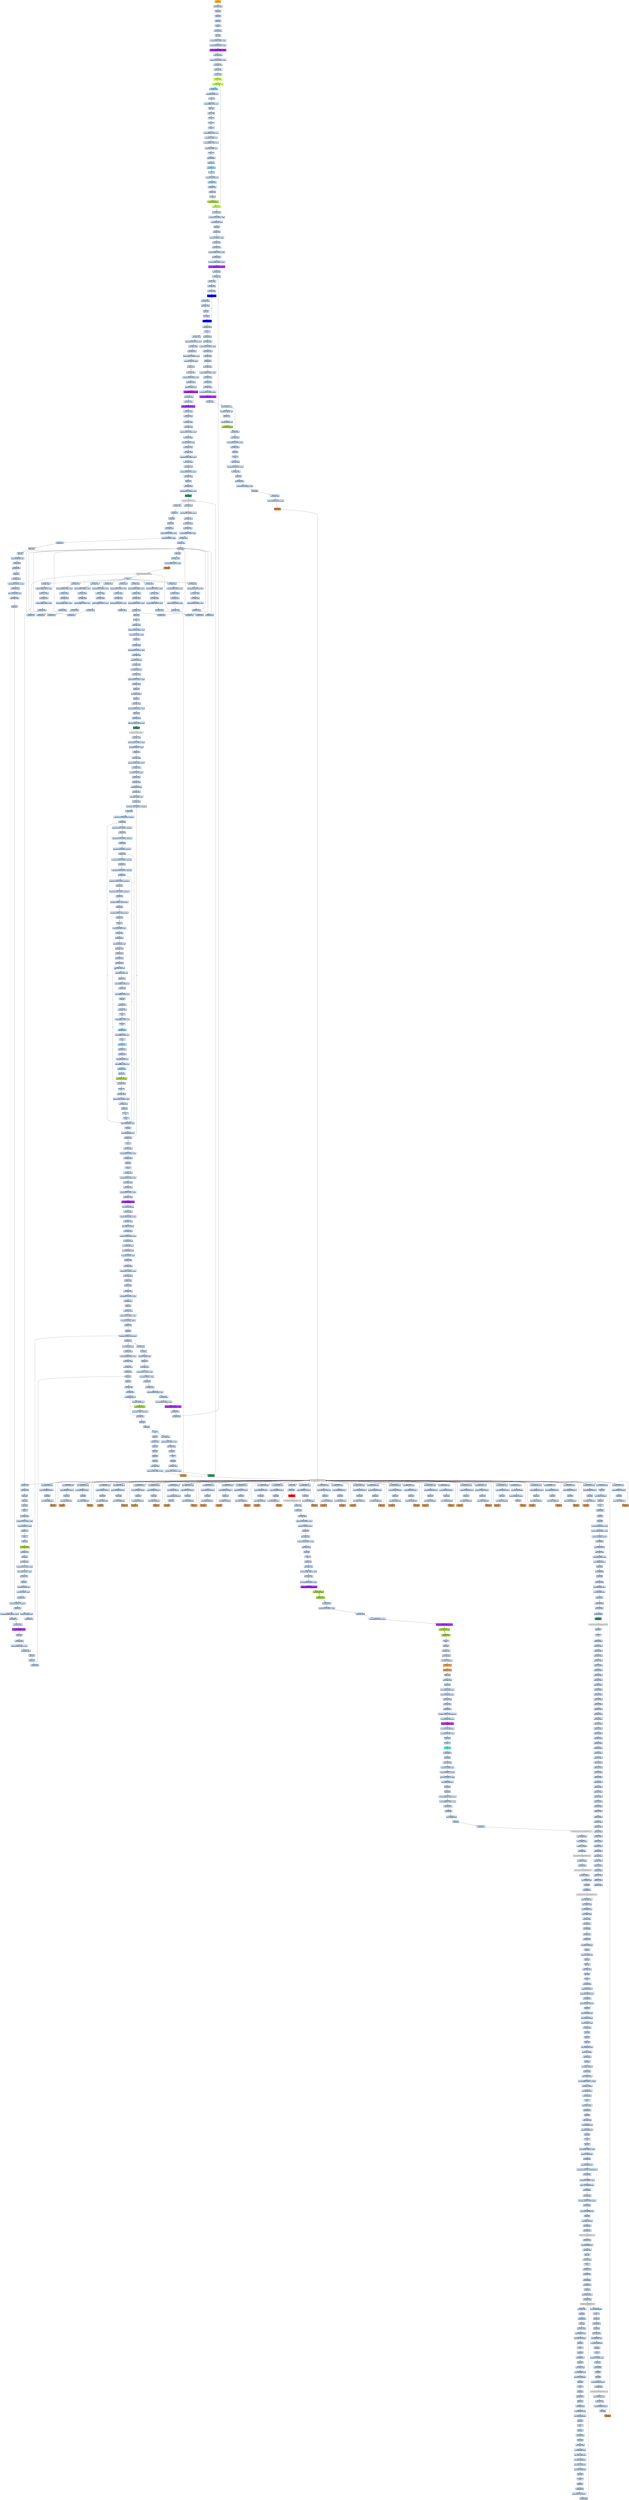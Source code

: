 strict digraph G {
	graph [bgcolor=transparent,
		name=G
	];
	node [color=lightsteelblue,
		fillcolor=lightsteelblue,
		shape=rectangle,
		style=filled
	];
	a0x00427060pushl_ebp	[color=lightgrey,
		fillcolor=orange,
		label="start\npushl %ebp"];
	a0x00427061movl_esp_ebp	[label="0x00427061\nmovl %esp, %ebp"];
	a0x00427060pushl_ebp -> a0x00427061movl_esp_ebp	[color="#000000"];
	a0x00427063pushl_ebx	[label="0x00427063\npushl %ebx"];
	a0x00427061movl_esp_ebp -> a0x00427063pushl_ebx	[color="#000000"];
	a0x00427064pushl_esi	[label="0x00427064\npushl %esi"];
	a0x00427063pushl_ebx -> a0x00427064pushl_esi	[color="#000000"];
	a0x00427065pushl_edi	[label="0x00427065\npushl %edi"];
	a0x00427064pushl_esi -> a0x00427065pushl_edi	[color="#000000"];
	a0x00427066pusha_	[label="0x00427066\npusha "];
	a0x00427065pushl_edi -> a0x00427066pusha_	[color="#000000"];
	a0x00427067call_0x0042706c	[label="0x00427067\ncall 0x0042706c"];
	a0x00427066pusha_ -> a0x00427067call_0x0042706c	[color="#000000"];
	a0x0042706cpopl_ebp	[label="0x0042706c\npopl %ebp"];
	a0x00427067call_0x0042706c -> a0x0042706cpopl_ebp	[color="#000000"];
	a0x0042706dsubl_0x40286cUINT32_ebp	[label="0x0042706d\nsubl $0x40286c<UINT32>, %ebp"];
	a0x0042706cpopl_ebp -> a0x0042706dsubl_0x40286cUINT32_ebp	[color="#000000"];
	a0x00427073movl_0x40345dUINT32_ecx	[label="0x00427073\nmovl $0x40345d<UINT32>, %ecx"];
	a0x0042706dsubl_0x40286cUINT32_ebp -> a0x00427073movl_0x40345dUINT32_ecx	[color="#000000"];
	a0x00427078subl_0x4028c6UINT32_ecx	[color=purple,
		fillcolor=purple,
		label="0x00427078\nsubl $0x4028c6<UINT32>, %ecx"];
	a0x00427073movl_0x40345dUINT32_ecx -> a0x00427078subl_0x4028c6UINT32_ecx	[color="#000000"];
	a0x0042707emovl_ebp_edx	[label="0x0042707e\nmovl %ebp, %edx"];
	a0x00427078subl_0x4028c6UINT32_ecx -> a0x0042707emovl_ebp_edx	[color="#000000"];
	a0x00427080addl_0x4028c6UINT32_edx	[label="0x00427080\naddl $0x4028c6<UINT32>, %edx"];
	a0x0042707emovl_ebp_edx -> a0x00427080addl_0x4028c6UINT32_edx	[color="#000000"];
	a0x00427086leal_edx__edi	[label="0x00427086\nleal (%edx), %edi"];
	a0x00427080addl_0x4028c6UINT32_edx -> a0x00427086leal_edx__edi	[color="#000000"];
	a0x00427088movl_edi_esi	[label="0x00427088\nmovl %edi, %esi"];
	a0x00427086leal_edx__edi -> a0x00427088movl_edi_esi	[color="#000000"];
	a0x0042708axorl_eax_eax	[label="0x0042708a\nxorl %eax, %eax"];
	a0x00427088movl_edi_esi -> a0x0042708axorl_eax_eax	[color="#000000"];
	a0x0042708cjmp_0x00427092	[color=olivedrab1,
		fillcolor=olivedrab1,
		label="0x0042708c\njmp 0x00427092"];
	a0x0042708axorl_eax_eax -> a0x0042708cjmp_0x00427092	[color="#000000"];
	a0x00427092lodsb_ds_esi__al	[color=olivedrab1,
		fillcolor=olivedrab1,
		label="0x00427092\nlodsb %ds:(%esi), %al"];
	a0x0042708cjmp_0x00427092 -> a0x00427092lodsb_ds_esi__al	[color="#000000"];
	a0x00427093jmp_0x00427096	[color=skyblue,
		fillcolor=skyblue,
		label="0x00427093\njmp 0x00427096"];
	a0x00427092lodsb_ds_esi__al -> a0x00427093jmp_0x00427096	[color="#000000"];
	a0x00427096rolb_0x26UINT8_al	[label="0x00427096\nrolb $0x26<UINT8>, %al"];
	a0x00427093jmp_0x00427096 -> a0x00427096rolb_0x26UINT8_al	[color="#000000"];
	a0x00427099clc_	[label="0x00427099\nclc "];
	a0x00427096rolb_0x26UINT8_al -> a0x00427099clc_	[color="#000000"];
	a0x0042709arolb_0xffffffd6UINT8_al	[label="0x0042709a\nrolb $0xffffffd6<UINT8>, %al"];
	a0x00427099clc_ -> a0x0042709arolb_0xffffffd6UINT8_al	[color="#000000"];
	a0x0042709ddecb_al	[label="0x0042709d\ndecb %al"];
	a0x0042709arolb_0xffffffd6UINT8_al -> a0x0042709ddecb_al	[color="#000000"];
	a0x0042709fsubb_cl_al	[label="0x0042709f\nsubb %cl, %al"];
	a0x0042709ddecb_al -> a0x0042709fsubb_cl_al	[color="#000000"];
	a0x004270a1stc_	[label="0x004270a1\nstc "];
	a0x0042709fsubb_cl_al -> a0x004270a1stc_	[color="#000000"];
	a0x004270a2clc_	[label="0x004270a2\nclc "];
	a0x004270a1stc_ -> a0x004270a2clc_	[color="#000000"];
	a0x004270a3stc_	[label="0x004270a3\nstc "];
	a0x004270a2clc_ -> a0x004270a3stc_	[color="#000000"];
	a0x004270a4addb_0xffffff8cUINT8_al	[label="0x004270a4\naddb $0xffffff8c<UINT8>, %al"];
	a0x004270a3stc_ -> a0x004270a4addb_0xffffff8cUINT8_al	[color="#000000"];
	a0x004270a6rorb_0x30UINT8_al	[label="0x004270a6\nrorb $0x30<UINT8>, %al"];
	a0x004270a4addb_0xffffff8cUINT8_al -> a0x004270a6rorb_0x30UINT8_al	[color="#000000"];
	a0x004270a9subb_0xffffffbbUINT8_al	[label="0x004270a9\nsubb $0xffffffbb<UINT8>, %al"];
	a0x004270a6rorb_0x30UINT8_al -> a0x004270a9subb_0xffffffbbUINT8_al	[color="#000000"];
	a0x004270abrolb_0x3dUINT8_al	[label="0x004270ab\nrolb $0x3d<UINT8>, %al"];
	a0x004270a9subb_0xffffffbbUINT8_al -> a0x004270abrolb_0x3dUINT8_al	[color="#000000"];
	a0x004270aeclc_	[label="0x004270ae\nclc "];
	a0x004270abrolb_0x3dUINT8_al -> a0x004270aeclc_	[color="#000000"];
	a0x004270afjmp_0x004270b2	[label="0x004270af\njmp 0x004270b2"];
	a0x004270aeclc_ -> a0x004270afjmp_0x004270b2	[color="#000000"];
	a0x004270b2subb_cl_al	[label="0x004270b2\nsubb %cl, %al"];
	a0x004270afjmp_0x004270b2 -> a0x004270b2subb_cl_al	[color="#000000"];
	a0x004270b4jmp_0x004270b7	[color=skyblue,
		fillcolor=skyblue,
		label="0x004270b4\njmp 0x004270b7"];
	a0x004270b2subb_cl_al -> a0x004270b4jmp_0x004270b7	[color="#000000"];
	a0x004270b7clc_	[label="0x004270b7\nclc "];
	a0x004270b4jmp_0x004270b7 -> a0x004270b7clc_	[color="#000000"];
	a0x004270b8xorb_0x35UINT8_al	[label="0x004270b8\nxorb $0x35<UINT8>, %al"];
	a0x004270b7clc_ -> a0x004270b8xorb_0x35UINT8_al	[color="#000000"];
	a0x004270bajmp_0x004270bd	[color=skyblue,
		fillcolor=skyblue,
		label="0x004270ba\njmp 0x004270bd"];
	a0x004270b8xorb_0x35UINT8_al -> a0x004270bajmp_0x004270bd	[color="#000000"];
	a0x004270bdjmp_0x004270c0	[label="0x004270bd\njmp 0x004270c0"];
	a0x004270bajmp_0x004270bd -> a0x004270bdjmp_0x004270c0	[color="#000000"];
	a0x004270c0subb_cl_al	[label="0x004270c0\nsubb %cl, %al"];
	a0x004270bdjmp_0x004270c0 -> a0x004270c0subb_cl_al	[color="#000000"];
	a0x004270c2stc_	[label="0x004270c2\nstc "];
	a0x004270c0subb_cl_al -> a0x004270c2stc_	[color="#000000"];
	a0x004270c3stosb_al_es_edi_	[color=yellowgreen,
		fillcolor=yellowgreen,
		label="0x004270c3\nstosb %al, %es:(%edi)"];
	a0x004270c2stc_ -> a0x004270c3stosb_al_es_edi_	[color="#000000"];
	a0x004270c4loop_0x00427092	[color=olivedrab1,
		fillcolor=olivedrab1,
		label="0x004270c4\nloop 0x00427092"];
	a0x004270c3stosb_al_es_edi_ -> a0x004270c4loop_0x00427092	[color="#000000"];
	a0x004270c4loop_0x00427092 -> a0x00427092lodsb_ds_esi__al	[color="#000000",
		label=T];
	a0x004270c6movl_ebp_edx	[label="0x004270c6\nmovl %ebp, %edx"];
	a0x004270c4loop_0x00427092 -> a0x004270c6movl_ebp_edx	[color="#000000",
		label=F];
	a0x004270c8addl_0x40321fUINT32_edx	[label="0x004270c8\naddl $0x40321f<UINT32>, %edx"];
	a0x004270c6movl_ebp_edx -> a0x004270c8addl_0x40321fUINT32_edx	[color="#000000"];
	a0x004270cemovl_0x20esp__eax	[label="0x004270ce\nmovl 0x20(%esp), %eax"];
	a0x004270c8addl_0x40321fUINT32_edx -> a0x004270cemovl_0x20esp__eax	[color="#000000"];
	a0x004270d2incl_eax	[label="0x004270d2\nincl %eax"];
	a0x004270cemovl_0x20esp__eax -> a0x004270d2incl_eax	[color="#000000"];
	a0x004270d3js_0x004270dd	[label="0x004270d3\njs 0x004270dd"];
	a0x004270d2incl_eax -> a0x004270d3js_0x004270dd	[color="#000000"];
	a0x004270d5movl_0x1UINT32_edx_	[label="0x004270d5\nmovl $0x1<UINT32>, (%edx)"];
	a0x004270d3js_0x004270dd -> a0x004270d5movl_0x1UINT32_edx_	[color="#000000",
		label=F];
	a0x004270dbjmp_0x004270e3	[label="0x004270db\njmp 0x004270e3"];
	a0x004270d5movl_0x1UINT32_edx_ -> a0x004270dbjmp_0x004270e3	[color="#000000"];
	a0x004270e3movl_ebp_edx	[label="0x004270e3\nmovl %ebp, %edx"];
	a0x004270dbjmp_0x004270e3 -> a0x004270e3movl_ebp_edx	[color="#000000"];
	a0x004270e5addl_0x402866UINT32_edx	[label="0x004270e5\naddl $0x402866<UINT32>, %edx"];
	a0x004270e3movl_ebp_edx -> a0x004270e5addl_0x402866UINT32_edx	[color="#000000"];
	a0x004270ebleal_edx__eax	[label="0x004270eb\nleal (%edx), %eax"];
	a0x004270e5addl_0x402866UINT32_edx -> a0x004270ebleal_edx__eax	[color="#000000"];
	a0x004270edmovl_0x403065UINT32_ecx	[label="0x004270ed\nmovl $0x403065<UINT32>, %ecx"];
	a0x004270ebleal_edx__eax -> a0x004270edmovl_0x403065UINT32_ecx	[color="#000000"];
	a0x004270f2subl_0x402866UINT32_ecx	[color=purple,
		fillcolor=purple,
		label="0x004270f2\nsubl $0x402866<UINT32>, %ecx"];
	a0x004270edmovl_0x403065UINT32_ecx -> a0x004270f2subl_0x402866UINT32_ecx	[color="#000000"];
	a0x004270f8call_0x00427401	[label="0x004270f8\ncall 0x00427401"];
	a0x004270f2subl_0x402866UINT32_ecx -> a0x004270f8call_0x00427401	[color="#000000"];
	a0x00427401movl_eax_edi	[label="0x00427401\nmovl %eax, %edi"];
	a0x004270f8call_0x00427401 -> a0x00427401movl_eax_edi	[color="#000000"];
	a0x00427403xorl_eax_eax	[label="0x00427403\nxorl %eax, %eax"];
	a0x00427401movl_eax_edi -> a0x00427403xorl_eax_eax	[color="#000000"];
	a0x00427405xorl_ebx_ebx	[label="0x00427405\nxorl %ebx, %ebx"];
	a0x00427403xorl_eax_eax -> a0x00427405xorl_ebx_ebx	[color="#000000"];
	a0x00427407xorl_edx_edx	[label="0x00427407\nxorl %edx, %edx"];
	a0x00427405xorl_ebx_ebx -> a0x00427407xorl_edx_edx	[color="#000000"];
	a0x00427409movb_edi__al	[color=blue,
		fillcolor=blue,
		label="0x00427409\nmovb (%edi), %al"];
	a0x00427407xorl_edx_edx -> a0x00427409movb_edi__al	[color="#000000"];
	a0x0042740bmull_edx_eax	[label="0x0042740b\nmull %edx, %eax"];
	a0x00427409movb_edi__al -> a0x0042740bmull_edx_eax	[color="#000000"];
	a0x0042740daddl_eax_ebx	[label="0x0042740d\naddl %eax, %ebx"];
	a0x0042740bmull_edx_eax -> a0x0042740daddl_eax_ebx	[color="#000000"];
	a0x0042740fincl_edx	[label="0x0042740f\nincl %edx"];
	a0x0042740daddl_eax_ebx -> a0x0042740fincl_edx	[color="#000000"];
	a0x00427410incl_edi	[label="0x00427410\nincl %edi"];
	a0x0042740fincl_edx -> a0x00427410incl_edi	[color="#000000"];
	a0x00427411loop_0x00427409	[color=blue,
		fillcolor=blue,
		label="0x00427411\nloop 0x00427409"];
	a0x00427410incl_edi -> a0x00427411loop_0x00427409	[color="#000000"];
	a0x00427411loop_0x00427409 -> a0x00427409movb_edi__al	[color="#000000",
		label=T];
	a0x00427413xchgl_eax_ebx	[label="0x00427413\nxchgl %eax, %ebx"];
	a0x00427411loop_0x00427409 -> a0x00427413xchgl_eax_ebx	[color="#000000",
		label=F];
	a0x00427414ret	[label="0x00427414\nret"];
	a0x00427413xchgl_eax_ebx -> a0x00427414ret	[color="#000000"];
	a0x004270fdmovl_ebp_edx	[label="0x004270fd\nmovl %ebp, %edx"];
	a0x00427414ret -> a0x004270fdmovl_ebp_edx	[color="#000000"];
	a0x00427815jmp_0x00427819	[label="0x00427815\njmp 0x00427819"];
	a0x00427414ret -> a0x00427815jmp_0x00427819	[color="#000000"];
	a0x004270ffaddl_0x40321bUINT32_edx	[label="0x004270ff\naddl $0x40321b<UINT32>, %edx"];
	a0x004270fdmovl_ebp_edx -> a0x004270ffaddl_0x40321bUINT32_edx	[color="#000000"];
	a0x00427105movl_eax_edx_	[label="0x00427105\nmovl %eax, (%edx)"];
	a0x004270ffaddl_0x40321bUINT32_edx -> a0x00427105movl_eax_edx_	[color="#000000"];
	a0x00427107movl_ebp_edx	[label="0x00427107\nmovl %ebp, %edx"];
	a0x00427105movl_eax_edx_ -> a0x00427107movl_ebp_edx	[color="#000000"];
	a0x00427109addl_0x403213UINT32_edx	[label="0x00427109\naddl $0x403213<UINT32>, %edx"];
	a0x00427107movl_ebp_edx -> a0x00427109addl_0x403213UINT32_edx	[color="#000000"];
	a0x0042710ftestl_0x1UINT32_edx_	[label="0x0042710f\ntestl $0x1<UINT32>, (%edx)"];
	a0x00427109addl_0x403213UINT32_edx -> a0x0042710ftestl_0x1UINT32_edx_	[color="#000000"];
	a0x00427115je_0x0042715f	[label="0x00427115\nje 0x0042715f"];
	a0x0042710ftestl_0x1UINT32_edx_ -> a0x00427115je_0x0042715f	[color="#000000"];
	a0x0042715fmovl_ebp_edx	[label="0x0042715f\nmovl %ebp, %edx"];
	a0x00427115je_0x0042715f -> a0x0042715fmovl_ebp_edx	[color="#000000",
		label=T];
	a0x00427161addl_0x40320bUINT32_edx	[label="0x00427161\naddl $0x40320b<UINT32>, %edx"];
	a0x0042715fmovl_ebp_edx -> a0x00427161addl_0x40320bUINT32_edx	[color="#000000"];
	a0x00427167movl_edx__eax	[label="0x00427167\nmovl (%edx), %eax"];
	a0x00427161addl_0x40320bUINT32_edx -> a0x00427167movl_edx__eax	[color="#000000"];
	a0x00427169addl_0x3ceax__eax	[label="0x00427169\naddl 0x3c(%eax), %eax"];
	a0x00427167movl_edx__eax -> a0x00427169addl_0x3ceax__eax	[color="#000000"];
	a0x0042716caddl_0x80UINT32_eax	[color=purple,
		fillcolor=purple,
		label="0x0042716c\naddl $0x80<UINT32>, %eax"];
	a0x00427169addl_0x3ceax__eax -> a0x0042716caddl_0x80UINT32_eax	[color="#000000"];
	a0x00427171movl_eax__ecx	[label="0x00427171\nmovl (%eax), %ecx"];
	a0x0042716caddl_0x80UINT32_eax -> a0x00427171movl_eax__ecx	[color="#000000"];
	a0x00427173addl_edx__ecx	[label="0x00427173\naddl (%edx), %ecx"];
	a0x00427171movl_eax__ecx -> a0x00427173addl_edx__ecx	[color="#000000"];
	a0x00427175addl_0x10UINT8_ecx	[color=purple,
		fillcolor=purple,
		label="0x00427175\naddl $0x10<UINT8>, %ecx"];
	a0x00427173addl_edx__ecx -> a0x00427175addl_0x10UINT8_ecx	[color="#000000"];
	a0x00427178movl_ecx__eax	[label="0x00427178\nmovl (%ecx), %eax"];
	a0x00427175addl_0x10UINT8_ecx -> a0x00427178movl_ecx__eax	[color="#000000"];
	a0x0042717aaddl_edx__eax	[label="0x0042717a\naddl (%edx), %eax"];
	a0x00427178movl_ecx__eax -> a0x0042717aaddl_edx__eax	[color="#000000"];
	a0x0042717cmovl_eax__ebx	[label="0x0042717c\nmovl (%eax), %ebx"];
	a0x0042717aaddl_edx__eax -> a0x0042717cmovl_eax__ebx	[color="#000000"];
	a0x0042717emovl_ebp_edx	[label="0x0042717e\nmovl %ebp, %edx"];
	a0x0042717cmovl_eax__ebx -> a0x0042717emovl_ebp_edx	[color="#000000"];
	a0x00427180addl_0x403397UINT32_edx	[label="0x00427180\naddl $0x403397<UINT32>, %edx"];
	a0x0042717emovl_ebp_edx -> a0x00427180addl_0x403397UINT32_edx	[color="#000000"];
	a0x00427186movl_ebx_edx_	[label="0x00427186\nmovl %ebx, (%edx)"];
	a0x00427180addl_0x403397UINT32_edx -> a0x00427186movl_ebx_edx_	[color="#000000"];
	a0x00427188addl_0x4UINT8_eax	[label="0x00427188\naddl $0x4<UINT8>, %eax"];
	a0x00427186movl_ebx_edx_ -> a0x00427188addl_0x4UINT8_eax	[color="#000000"];
	a0x0042718bmovl_eax__ebx	[label="0x0042718b\nmovl (%eax), %ebx"];
	a0x00427188addl_0x4UINT8_eax -> a0x0042718bmovl_eax__ebx	[color="#000000"];
	a0x0042718dmovl_ebp_edx	[label="0x0042718d\nmovl %ebp, %edx"];
	a0x0042718bmovl_eax__ebx -> a0x0042718dmovl_ebp_edx	[color="#000000"];
	a0x0042718faddl_0x40339bUINT32_edx	[label="0x0042718f\naddl $0x40339b<UINT32>, %edx"];
	a0x0042718dmovl_ebp_edx -> a0x0042718faddl_0x40339bUINT32_edx	[color="#000000"];
	a0x00427195movl_ebx_edx_	[label="0x00427195\nmovl %ebx, (%edx)"];
	a0x0042718faddl_0x40339bUINT32_edx -> a0x00427195movl_ebx_edx_	[color="#000000"];
	a0x00427197movl_ebp_edx	[label="0x00427197\nmovl %ebp, %edx"];
	a0x00427195movl_ebx_edx_ -> a0x00427197movl_ebp_edx	[color="#000000"];
	a0x00427199addl_0x40339fUINT32_edx	[label="0x00427199\naddl $0x40339f<UINT32>, %edx"];
	a0x00427197movl_ebp_edx -> a0x00427199addl_0x40339fUINT32_edx	[color="#000000"];
	a0x0042719fleal_edx__eax	[label="0x0042719f\nleal (%edx), %eax"];
	a0x00427199addl_0x40339fUINT32_edx -> a0x0042719fleal_edx__eax	[color="#000000"];
	a0x004271a1pushl_eax	[label="0x004271a1\npushl %eax"];
	a0x0042719fleal_edx__eax -> a0x004271a1pushl_eax	[color="#000000"];
	a0x004271a2movl_ebp_edx	[label="0x004271a2\nmovl %ebp, %edx"];
	a0x004271a1pushl_eax -> a0x004271a2movl_ebp_edx	[color="#000000"];
	a0x004271a4addl_0x403397UINT32_edx	[label="0x004271a4\naddl $0x403397<UINT32>, %edx"];
	a0x004271a2movl_ebp_edx -> a0x004271a4addl_0x403397UINT32_edx	[color="#000000"];
	a0x004271aacall_edx_	[color=seagreen,
		fillcolor=seagreen,
		label="0x004271aa\ncall (%edx)"];
	a0x004271a4addl_0x403397UINT32_edx -> a0x004271aacall_edx_	[color="#000000"];
	LoadLibraryA_kernel32_dll	[color=lightgrey,
		fillcolor=lightgrey,
		label="LoadLibraryA@kernel32.dll"];
	a0x004271aacall_edx_ -> LoadLibraryA_kernel32_dll	[color="#000000"];
	a0x004271acmovl_ebp_edx	[label="0x004271ac\nmovl %ebp, %edx"];
	LoadLibraryA_kernel32_dll -> a0x004271acmovl_ebp_edx	[color="#000000"];
	a0x0042767atestl_eax_eax	[label="0x0042767a\ntestl %eax, %eax"];
	LoadLibraryA_kernel32_dll -> a0x0042767atestl_eax_eax	[color="#000000"];
	a0x004271aeaddl_0x4033acUINT32_edx	[label="0x004271ae\naddl $0x4033ac<UINT32>, %edx"];
	a0x004271acmovl_ebp_edx -> a0x004271aeaddl_0x4033acUINT32_edx	[color="#000000"];
	a0x004271b4movl_eax_esi	[label="0x004271b4\nmovl %eax, %esi"];
	a0x004271aeaddl_0x4033acUINT32_edx -> a0x004271b4movl_eax_esi	[color="#000000"];
	a0x004271b6movl_eax_edx_	[label="0x004271b6\nmovl %eax, (%edx)"];
	a0x004271b4movl_eax_esi -> a0x004271b6movl_eax_edx_	[color="#000000"];
	a0x004271b8movl_ebp_edx	[label="0x004271b8\nmovl %ebp, %edx"];
	a0x004271b6movl_eax_edx_ -> a0x004271b8movl_ebp_edx	[color="#000000"];
	a0x004271baaddl_0x4033b0UINT32_edx	[label="0x004271ba\naddl $0x4033b0<UINT32>, %edx"];
	a0x004271b8movl_ebp_edx -> a0x004271baaddl_0x4033b0UINT32_edx	[color="#000000"];
	a0x004271c0leal_edx__eax	[label="0x004271c0\nleal (%edx), %eax"];
	a0x004271baaddl_0x4033b0UINT32_edx -> a0x004271c0leal_edx__eax	[color="#000000"];
	a0x004271c2call_0x004272a5	[label="0x004271c2\ncall 0x004272a5"];
	a0x004271c0leal_edx__eax -> a0x004271c2call_0x004272a5	[color="#000000"];
	a0x004272a5pushl_eax	[label="0x004272a5\npushl %eax"];
	a0x004271c2call_0x004272a5 -> a0x004272a5pushl_eax	[color="#000000"];
	a0x004272a6pushl_esi	[label="0x004272a6\npushl %esi"];
	a0x004272a5pushl_eax -> a0x004272a6pushl_esi	[color="#000000"];
	a0x004272a7movl_ebp_edx	[label="0x004272a7\nmovl %ebp, %edx"];
	a0x004272a6pushl_esi -> a0x004272a7movl_ebp_edx	[color="#000000"];
	a0x004272a9addl_0x40339bUINT32_edx	[label="0x004272a9\naddl $0x40339b<UINT32>, %edx"];
	a0x004272a7movl_ebp_edx -> a0x004272a9addl_0x40339bUINT32_edx	[color="#000000"];
	a0x004272afcall_edx_	[color=peru,
		fillcolor=peru,
		label="0x004272af\ncall (%edx)"];
	a0x004272a9addl_0x40339bUINT32_edx -> a0x004272afcall_edx_	[color="#000000"];
	GetProcAddress_kernel32_dll	[color=lightgrey,
		fillcolor=lightgrey,
		label="GetProcAddress@kernel32.dll"];
	a0x004272afcall_edx_ -> GetProcAddress_kernel32_dll	[color="#000000"];
	a0x004272b1ret	[label="0x004272b1\nret"];
	GetProcAddress_kernel32_dll -> a0x004272b1ret	[color="#000000"];
	a0x00427700orl_eax_eax	[label="0x00427700\norl %eax, %eax"];
	GetProcAddress_kernel32_dll -> a0x00427700orl_eax_eax	[color="#000000"];
	a0x004271c7movl_ebp_edx	[label="0x004271c7\nmovl %ebp, %edx"];
	a0x004272b1ret -> a0x004271c7movl_ebp_edx	[color="#000000"];
	a0x004271e0movl_ebp_edx	[label="0x004271e0\nmovl %ebp, %edx"];
	a0x004272b1ret -> a0x004271e0movl_ebp_edx	[color="#000000"];
	a0x004271f9movl_ebp_edx	[label="0x004271f9\nmovl %ebp, %edx"];
	a0x004272b1ret -> a0x004271f9movl_ebp_edx	[color="#000000"];
	a0x00427212movl_ebp_edx	[label="0x00427212\nmovl %ebp, %edx"];
	a0x004272b1ret -> a0x00427212movl_ebp_edx	[color="#000000"];
	a0x0042722bmovl_ebp_edx	[label="0x0042722b\nmovl %ebp, %edx"];
	a0x004272b1ret -> a0x0042722bmovl_ebp_edx	[color="#000000"];
	a0x00427244movl_ebp_edx	[label="0x00427244\nmovl %ebp, %edx"];
	a0x004272b1ret -> a0x00427244movl_ebp_edx	[color="#000000"];
	a0x0042725dmovl_ebp_edx	[label="0x0042725d\nmovl %ebp, %edx"];
	a0x004272b1ret -> a0x0042725dmovl_ebp_edx	[color="#000000"];
	a0x00427276movl_ebp_edx	[label="0x00427276\nmovl %ebp, %edx"];
	a0x004272b1ret -> a0x00427276movl_ebp_edx	[color="#000000"];
	a0x0042728fmovl_ebp_edx	[label="0x0042728f\nmovl %ebp, %edx"];
	a0x004272b1ret -> a0x0042728fmovl_ebp_edx	[color="#000000"];
	a0x004271c9addl_0x4033c1UINT32_edx	[label="0x004271c9\naddl $0x4033c1<UINT32>, %edx"];
	a0x004271c7movl_ebp_edx -> a0x004271c9addl_0x4033c1UINT32_edx	[color="#000000"];
	a0x004271cfmovl_eax_edx_	[label="0x004271cf\nmovl %eax, (%edx)"];
	a0x004271c9addl_0x4033c1UINT32_edx -> a0x004271cfmovl_eax_edx_	[color="#000000"];
	a0x004271d1movl_ebp_edx	[label="0x004271d1\nmovl %ebp, %edx"];
	a0x004271cfmovl_eax_edx_ -> a0x004271d1movl_ebp_edx	[color="#000000"];
	a0x004271d3addl_0x4033c5UINT32_edx	[label="0x004271d3\naddl $0x4033c5<UINT32>, %edx"];
	a0x004271d1movl_ebp_edx -> a0x004271d3addl_0x4033c5UINT32_edx	[color="#000000"];
	a0x004271d9leal_edx__eax	[label="0x004271d9\nleal (%edx), %eax"];
	a0x004271d3addl_0x4033c5UINT32_edx -> a0x004271d9leal_edx__eax	[color="#000000"];
	a0x004271dbcall_0x004272a5	[label="0x004271db\ncall 0x004272a5"];
	a0x004271d9leal_edx__eax -> a0x004271dbcall_0x004272a5	[color="#000000"];
	a0x004271dbcall_0x004272a5 -> a0x004272a5pushl_eax	[color="#000000"];
	a0x004271e2addl_0x4033d4UINT32_edx	[label="0x004271e2\naddl $0x4033d4<UINT32>, %edx"];
	a0x004271e0movl_ebp_edx -> a0x004271e2addl_0x4033d4UINT32_edx	[color="#000000"];
	a0x004271e8movl_eax_edx_	[label="0x004271e8\nmovl %eax, (%edx)"];
	a0x004271e2addl_0x4033d4UINT32_edx -> a0x004271e8movl_eax_edx_	[color="#000000"];
	a0x004271eamovl_ebp_edx	[label="0x004271ea\nmovl %ebp, %edx"];
	a0x004271e8movl_eax_edx_ -> a0x004271eamovl_ebp_edx	[color="#000000"];
	a0x004271ecaddl_0x4033d8UINT32_edx	[label="0x004271ec\naddl $0x4033d8<UINT32>, %edx"];
	a0x004271eamovl_ebp_edx -> a0x004271ecaddl_0x4033d8UINT32_edx	[color="#000000"];
	a0x004271f2leal_edx__eax	[label="0x004271f2\nleal (%edx), %eax"];
	a0x004271ecaddl_0x4033d8UINT32_edx -> a0x004271f2leal_edx__eax	[color="#000000"];
	a0x004271f4call_0x004272a5	[label="0x004271f4\ncall 0x004272a5"];
	a0x004271f2leal_edx__eax -> a0x004271f4call_0x004272a5	[color="#000000"];
	a0x004271f4call_0x004272a5 -> a0x004272a5pushl_eax	[color="#000000"];
	a0x004271fbaddl_0x4033ebUINT32_edx	[label="0x004271fb\naddl $0x4033eb<UINT32>, %edx"];
	a0x004271f9movl_ebp_edx -> a0x004271fbaddl_0x4033ebUINT32_edx	[color="#000000"];
	a0x00427201movl_eax_edx_	[label="0x00427201\nmovl %eax, (%edx)"];
	a0x004271fbaddl_0x4033ebUINT32_edx -> a0x00427201movl_eax_edx_	[color="#000000"];
	a0x00427203movl_ebp_edx	[label="0x00427203\nmovl %ebp, %edx"];
	a0x00427201movl_eax_edx_ -> a0x00427203movl_ebp_edx	[color="#000000"];
	a0x00427205addl_0x4033efUINT32_edx	[label="0x00427205\naddl $0x4033ef<UINT32>, %edx"];
	a0x00427203movl_ebp_edx -> a0x00427205addl_0x4033efUINT32_edx	[color="#000000"];
	a0x0042720bleal_edx__eax	[label="0x0042720b\nleal (%edx), %eax"];
	a0x00427205addl_0x4033efUINT32_edx -> a0x0042720bleal_edx__eax	[color="#000000"];
	a0x0042720dcall_0x004272a5	[label="0x0042720d\ncall 0x004272a5"];
	a0x0042720bleal_edx__eax -> a0x0042720dcall_0x004272a5	[color="#000000"];
	a0x0042720dcall_0x004272a5 -> a0x004272a5pushl_eax	[color="#000000"];
	a0x00427214addl_0x4033fbUINT32_edx	[label="0x00427214\naddl $0x4033fb<UINT32>, %edx"];
	a0x00427212movl_ebp_edx -> a0x00427214addl_0x4033fbUINT32_edx	[color="#000000"];
	a0x0042721amovl_eax_edx_	[label="0x0042721a\nmovl %eax, (%edx)"];
	a0x00427214addl_0x4033fbUINT32_edx -> a0x0042721amovl_eax_edx_	[color="#000000"];
	a0x0042721cmovl_ebp_edx	[label="0x0042721c\nmovl %ebp, %edx"];
	a0x0042721amovl_eax_edx_ -> a0x0042721cmovl_ebp_edx	[color="#000000"];
	a0x0042721eaddl_0x4033ffUINT32_edx	[label="0x0042721e\naddl $0x4033ff<UINT32>, %edx"];
	a0x0042721cmovl_ebp_edx -> a0x0042721eaddl_0x4033ffUINT32_edx	[color="#000000"];
	a0x00427224leal_edx__eax	[label="0x00427224\nleal (%edx), %eax"];
	a0x0042721eaddl_0x4033ffUINT32_edx -> a0x00427224leal_edx__eax	[color="#000000"];
	a0x00427226call_0x004272a5	[label="0x00427226\ncall 0x004272a5"];
	a0x00427224leal_edx__eax -> a0x00427226call_0x004272a5	[color="#000000"];
	a0x00427226call_0x004272a5 -> a0x004272a5pushl_eax	[color="#000000"];
	a0x0042722daddl_0x40340bUINT32_edx	[label="0x0042722d\naddl $0x40340b<UINT32>, %edx"];
	a0x0042722bmovl_ebp_edx -> a0x0042722daddl_0x40340bUINT32_edx	[color="#000000"];
	a0x00427233movl_eax_edx_	[label="0x00427233\nmovl %eax, (%edx)"];
	a0x0042722daddl_0x40340bUINT32_edx -> a0x00427233movl_eax_edx_	[color="#000000"];
	a0x00427235movl_ebp_edx	[label="0x00427235\nmovl %ebp, %edx"];
	a0x00427233movl_eax_edx_ -> a0x00427235movl_ebp_edx	[color="#000000"];
	a0x00427237addl_0x40340fUINT32_edx	[label="0x00427237\naddl $0x40340f<UINT32>, %edx"];
	a0x00427235movl_ebp_edx -> a0x00427237addl_0x40340fUINT32_edx	[color="#000000"];
	a0x0042723dleal_edx__eax	[label="0x0042723d\nleal (%edx), %eax"];
	a0x00427237addl_0x40340fUINT32_edx -> a0x0042723dleal_edx__eax	[color="#000000"];
	a0x0042723fcall_0x004272a5	[label="0x0042723f\ncall 0x004272a5"];
	a0x0042723dleal_edx__eax -> a0x0042723fcall_0x004272a5	[color="#000000"];
	a0x0042723fcall_0x004272a5 -> a0x004272a5pushl_eax	[color="#000000"];
	a0x00427246addl_0x40341aUINT32_edx	[label="0x00427246\naddl $0x40341a<UINT32>, %edx"];
	a0x00427244movl_ebp_edx -> a0x00427246addl_0x40341aUINT32_edx	[color="#000000"];
	a0x0042724cmovl_eax_edx_	[label="0x0042724c\nmovl %eax, (%edx)"];
	a0x00427246addl_0x40341aUINT32_edx -> a0x0042724cmovl_eax_edx_	[color="#000000"];
	a0x0042724emovl_ebp_edx	[label="0x0042724e\nmovl %ebp, %edx"];
	a0x0042724cmovl_eax_edx_ -> a0x0042724emovl_ebp_edx	[color="#000000"];
	a0x00427250addl_0x40341eUINT32_edx	[label="0x00427250\naddl $0x40341e<UINT32>, %edx"];
	a0x0042724emovl_ebp_edx -> a0x00427250addl_0x40341eUINT32_edx	[color="#000000"];
	a0x00427256leal_edx__eax	[label="0x00427256\nleal (%edx), %eax"];
	a0x00427250addl_0x40341eUINT32_edx -> a0x00427256leal_edx__eax	[color="#000000"];
	a0x00427258call_0x004272a5	[label="0x00427258\ncall 0x004272a5"];
	a0x00427256leal_edx__eax -> a0x00427258call_0x004272a5	[color="#000000"];
	a0x00427258call_0x004272a5 -> a0x004272a5pushl_eax	[color="#000000"];
	a0x0042725faddl_0x403427UINT32_edx	[label="0x0042725f\naddl $0x403427<UINT32>, %edx"];
	a0x0042725dmovl_ebp_edx -> a0x0042725faddl_0x403427UINT32_edx	[color="#000000"];
	a0x00427265movl_eax_edx_	[label="0x00427265\nmovl %eax, (%edx)"];
	a0x0042725faddl_0x403427UINT32_edx -> a0x00427265movl_eax_edx_	[color="#000000"];
	a0x00427267movl_ebp_edx	[label="0x00427267\nmovl %ebp, %edx"];
	a0x00427265movl_eax_edx_ -> a0x00427267movl_ebp_edx	[color="#000000"];
	a0x00427269addl_0x40342bUINT32_edx	[label="0x00427269\naddl $0x40342b<UINT32>, %edx"];
	a0x00427267movl_ebp_edx -> a0x00427269addl_0x40342bUINT32_edx	[color="#000000"];
	a0x0042726fleal_edx__eax	[label="0x0042726f\nleal (%edx), %eax"];
	a0x00427269addl_0x40342bUINT32_edx -> a0x0042726fleal_edx__eax	[color="#000000"];
	a0x00427271call_0x004272a5	[label="0x00427271\ncall 0x004272a5"];
	a0x0042726fleal_edx__eax -> a0x00427271call_0x004272a5	[color="#000000"];
	a0x00427271call_0x004272a5 -> a0x004272a5pushl_eax	[color="#000000"];
	a0x00427278addl_0x403437UINT32_edx	[label="0x00427278\naddl $0x403437<UINT32>, %edx"];
	a0x00427276movl_ebp_edx -> a0x00427278addl_0x403437UINT32_edx	[color="#000000"];
	a0x0042727emovl_eax_edx_	[label="0x0042727e\nmovl %eax, (%edx)"];
	a0x00427278addl_0x403437UINT32_edx -> a0x0042727emovl_eax_edx_	[color="#000000"];
	a0x00427280movl_ebp_edx	[label="0x00427280\nmovl %ebp, %edx"];
	a0x0042727emovl_eax_edx_ -> a0x00427280movl_ebp_edx	[color="#000000"];
	a0x00427282addl_0x40343bUINT32_edx	[label="0x00427282\naddl $0x40343b<UINT32>, %edx"];
	a0x00427280movl_ebp_edx -> a0x00427282addl_0x40343bUINT32_edx	[color="#000000"];
	a0x00427288leal_edx__eax	[label="0x00427288\nleal (%edx), %eax"];
	a0x00427282addl_0x40343bUINT32_edx -> a0x00427288leal_edx__eax	[color="#000000"];
	a0x0042728acall_0x004272a5	[label="0x0042728a\ncall 0x004272a5"];
	a0x00427288leal_edx__eax -> a0x0042728acall_0x004272a5	[color="#000000"];
	a0x0042728acall_0x004272a5 -> a0x004272a5pushl_eax	[color="#000000"];
	a0x00427291addl_0x403447UINT32_edx	[label="0x00427291\naddl $0x403447<UINT32>, %edx"];
	a0x0042728fmovl_ebp_edx -> a0x00427291addl_0x403447UINT32_edx	[color="#000000"];
	a0x00427297movl_eax_edx_	[label="0x00427297\nmovl %eax, (%edx)"];
	a0x00427291addl_0x403447UINT32_edx -> a0x00427297movl_eax_edx_	[color="#000000"];
	a0x00427299movl_ebp_edx	[label="0x00427299\nmovl %ebp, %edx"];
	a0x00427297movl_eax_edx_ -> a0x00427299movl_ebp_edx	[color="#000000"];
	a0x0042729baddl_0x402ab2UINT32_edx	[label="0x0042729b\naddl $0x402ab2<UINT32>, %edx"];
	a0x00427299movl_ebp_edx -> a0x0042729baddl_0x402ab2UINT32_edx	[color="#000000"];
	a0x004272a1leal_edx__eax	[label="0x004272a1\nleal (%edx), %eax"];
	a0x0042729baddl_0x402ab2UINT32_edx -> a0x004272a1leal_edx__eax	[color="#000000"];
	a0x004272a3pushl_eax	[label="0x004272a3\npushl %eax"];
	a0x004272a1leal_edx__eax -> a0x004272a3pushl_eax	[color="#000000"];
	a0x004272a4ret	[label="0x004272a4\nret"];
	a0x004272a3pushl_eax -> a0x004272a4ret	[color="#000000"];
	a0x004272b2movl_ebp_edx	[label="0x004272b2\nmovl %ebp, %edx"];
	a0x004272a4ret -> a0x004272b2movl_ebp_edx	[color="#000000"];
	a0x004272b4addl_0x403213UINT32_edx	[label="0x004272b4\naddl $0x403213<UINT32>, %edx"];
	a0x004272b2movl_ebp_edx -> a0x004272b4addl_0x403213UINT32_edx	[color="#000000"];
	a0x004272batestl_0x10UINT32_edx_	[label="0x004272ba\ntestl $0x10<UINT32>, (%edx)"];
	a0x004272b4addl_0x403213UINT32_edx -> a0x004272batestl_0x10UINT32_edx_	[color="#000000"];
	a0x004272c0je_0x004272fd	[label="0x004272c0\nje 0x004272fd"];
	a0x004272batestl_0x10UINT32_edx_ -> a0x004272c0je_0x004272fd	[color="#000000"];
	a0x004272fdmovl_ebp_edx	[label="0x004272fd\nmovl %ebp, %edx"];
	a0x004272c0je_0x004272fd -> a0x004272fdmovl_ebp_edx	[color="#000000",
		label=T];
	a0x004272ffaddl_0x40320bUINT32_edx	[label="0x004272ff\naddl $0x40320b<UINT32>, %edx"];
	a0x004272fdmovl_ebp_edx -> a0x004272ffaddl_0x40320bUINT32_edx	[color="#000000"];
	a0x00427305movl_edx__edi	[label="0x00427305\nmovl (%edx), %edi"];
	a0x004272ffaddl_0x40320bUINT32_edx -> a0x00427305movl_edx__edi	[color="#000000"];
	a0x00427307addl_0x3cedi__edi	[label="0x00427307\naddl 0x3c(%edi), %edi"];
	a0x00427305movl_edx__edi -> a0x00427307addl_0x3cedi__edi	[color="#000000"];
	a0x0042730amovl_edx__esi	[label="0x0042730a\nmovl (%edx), %esi"];
	a0x00427307addl_0x3cedi__edi -> a0x0042730amovl_edx__esi	[color="#000000"];
	a0x0042730cmovl_0x54edi__ecx	[label="0x0042730c\nmovl 0x54(%edi), %ecx"];
	a0x0042730amovl_edx__esi -> a0x0042730cmovl_0x54edi__ecx	[color="#000000"];
	a0x0042730fmovl_ebp_edx	[label="0x0042730f\nmovl %ebp, %edx"];
	a0x0042730cmovl_0x54edi__ecx -> a0x0042730fmovl_ebp_edx	[color="#000000"];
	a0x00427311addl_0x403479UINT32_edx	[label="0x00427311\naddl $0x403479<UINT32>, %edx"];
	a0x0042730fmovl_ebp_edx -> a0x00427311addl_0x403479UINT32_edx	[color="#000000"];
	a0x00427317leal_edx__eax	[label="0x00427317\nleal (%edx), %eax"];
	a0x00427311addl_0x403479UINT32_edx -> a0x00427317leal_edx__eax	[color="#000000"];
	a0x00427319pushl_eax	[label="0x00427319\npushl %eax"];
	a0x00427317leal_edx__eax -> a0x00427319pushl_eax	[color="#000000"];
	a0x0042731apushl_0x4UINT8	[label="0x0042731a\npushl $0x4<UINT8>"];
	a0x00427319pushl_eax -> a0x0042731apushl_0x4UINT8	[color="#000000"];
	a0x0042731cpushl_ecx	[label="0x0042731c\npushl %ecx"];
	a0x0042731apushl_0x4UINT8 -> a0x0042731cpushl_ecx	[color="#000000"];
	a0x0042731dmovl_ebp_edx	[label="0x0042731d\nmovl %ebp, %edx"];
	a0x0042731cpushl_ecx -> a0x0042731dmovl_ebp_edx	[color="#000000"];
	a0x0042731faddl_0x40320bUINT32_edx	[label="0x0042731f\naddl $0x40320b<UINT32>, %edx"];
	a0x0042731dmovl_ebp_edx -> a0x0042731faddl_0x40320bUINT32_edx	[color="#000000"];
	a0x00427325pushl_edx_	[label="0x00427325\npushl (%edx)"];
	a0x0042731faddl_0x40320bUINT32_edx -> a0x00427325pushl_edx_	[color="#000000"];
	a0x00427327movl_ebp_edx	[label="0x00427327\nmovl %ebp, %edx"];
	a0x00427325pushl_edx_ -> a0x00427327movl_ebp_edx	[color="#000000"];
	a0x00427329addl_0x4033d4UINT32_edx	[label="0x00427329\naddl $0x4033d4<UINT32>, %edx"];
	a0x00427327movl_ebp_edx -> a0x00427329addl_0x4033d4UINT32_edx	[color="#000000"];
	a0x0042732fcall_edx_	[color=seagreen,
		fillcolor=seagreen,
		label="0x0042732f\ncall (%edx)"];
	a0x00427329addl_0x4033d4UINT32_edx -> a0x0042732fcall_edx_	[color="#000000"];
	VirtualProtect_Kernel32_dll	[color=lightgrey,
		fillcolor=lightgrey,
		label="VirtualProtect@Kernel32.dll"];
	a0x0042732fcall_edx_ -> VirtualProtect_Kernel32_dll	[color="#000000"];
	a0x00427331movl_ebp_edx	[label="0x00427331\nmovl %ebp, %edx"];
	VirtualProtect_Kernel32_dll -> a0x00427331movl_ebp_edx	[color="#000000"];
	a0x00427333addl_0x403213UINT32_edx	[label="0x00427333\naddl $0x403213<UINT32>, %edx"];
	a0x00427331movl_ebp_edx -> a0x00427333addl_0x403213UINT32_edx	[color="#000000"];
	a0x00427339testl_0x8UINT32_edx_	[label="0x00427339\ntestl $0x8<UINT32>, (%edx)"];
	a0x00427333addl_0x403213UINT32_edx -> a0x00427339testl_0x8UINT32_edx_	[color="#000000"];
	a0x0042733fje_0x0042742e	[label="0x0042733f\nje 0x0042742e"];
	a0x00427339testl_0x8UINT32_edx_ -> a0x0042733fje_0x0042742e	[color="#000000"];
	a0x0042742emovl_ebp_edx	[label="0x0042742e\nmovl %ebp, %edx"];
	a0x0042733fje_0x0042742e -> a0x0042742emovl_ebp_edx	[color="#000000",
		label=T];
	a0x00427430addl_0x40320bUINT32_edx	[label="0x00427430\naddl $0x40320b<UINT32>, %edx"];
	a0x0042742emovl_ebp_edx -> a0x00427430addl_0x40320bUINT32_edx	[color="#000000"];
	a0x00427436movl_edx__eax	[label="0x00427436\nmovl (%edx), %eax"];
	a0x00427430addl_0x40320bUINT32_edx -> a0x00427436movl_edx__eax	[color="#000000"];
	a0x00427438movl_0x1UINT32_ebx	[label="0x00427438\nmovl $0x1<UINT32>, %ebx"];
	a0x00427436movl_edx__eax -> a0x00427438movl_0x1UINT32_ebx	[color="#000000"];
	a0x0042743dcall_0x00427494	[label="0x0042743d\ncall 0x00427494"];
	a0x00427438movl_0x1UINT32_ebx -> a0x0042743dcall_0x00427494	[color="#000000"];
	a0x00427494movl_eax_edi	[label="0x00427494\nmovl %eax, %edi"];
	a0x0042743dcall_0x00427494 -> a0x00427494movl_eax_edi	[color="#000000"];
	a0x00427496addl_0x3cedi__edi	[label="0x00427496\naddl 0x3c(%edi), %edi"];
	a0x00427494movl_eax_edi -> a0x00427496addl_0x3cedi__edi	[color="#000000"];
	a0x00427499movl_edi_esi	[label="0x00427499\nmovl %edi, %esi"];
	a0x00427496addl_0x3cedi__edi -> a0x00427499movl_edi_esi	[color="#000000"];
	a0x0042749baddl_0xf8UINT32_esi	[label="0x0042749b\naddl $0xf8<UINT32>, %esi"];
	a0x00427499movl_edi_esi -> a0x0042749baddl_0xf8UINT32_esi	[color="#000000"];
	a0x004274a1xorl_edx_edx	[label="0x004274a1\nxorl %edx, %edx"];
	a0x0042749baddl_0xf8UINT32_esi -> a0x004274a1xorl_edx_edx	[color="#000000"];
	a0x004274a3cmpl_0x63727372UINT32_ds_esi_	[label="0x004274a3\ncmpl $0x63727372<UINT32>, %ds:(%esi)"];
	a0x004274a1xorl_edx_edx -> a0x004274a3cmpl_0x63727372UINT32_ds_esi_	[color="#000000"];
	a0x004274aaje_0x0042753f	[label="0x004274aa\nje 0x0042753f"];
	a0x004274a3cmpl_0x63727372UINT32_ds_esi_ -> a0x004274aaje_0x0042753f	[color="#000000"];
	a0x004274b0cmpl_0x7273722eUINT32_ds_esi_	[label="0x004274b0\ncmpl $0x7273722e<UINT32>, %ds:(%esi)"];
	a0x004274aaje_0x0042753f -> a0x004274b0cmpl_0x7273722eUINT32_ds_esi_	[color="#000000",
		label=F];
	a0x004274b7je_0x0042753f	[label="0x004274b7\nje 0x0042753f"];
	a0x004274b0cmpl_0x7273722eUINT32_ds_esi_ -> a0x004274b7je_0x0042753f	[color="#000000"];
	a0x004274bdcmpl_0x6f6c6572UINT32_ds_esi_	[label="0x004274bd\ncmpl $0x6f6c6572<UINT32>, %ds:(%esi)"];
	a0x004274b7je_0x0042753f -> a0x004274bdcmpl_0x6f6c6572UINT32_ds_esi_	[color="#000000",
		label=F];
	a0x0042753faddl_0x28UINT8_esi	[label="0x0042753f\naddl $0x28<UINT8>, %esi"];
	a0x004274b7je_0x0042753f -> a0x0042753faddl_0x28UINT8_esi	[color="#000000",
		label=T];
	a0x004274c4je_0x0042753f	[label="0x004274c4\nje 0x0042753f"];
	a0x004274bdcmpl_0x6f6c6572UINT32_ds_esi_ -> a0x004274c4je_0x0042753f	[color="#000000"];
	a0x004274c6cmpl_0x6c65722eUINT32_ds_esi_	[label="0x004274c6\ncmpl $0x6c65722e<UINT32>, %ds:(%esi)"];
	a0x004274c4je_0x0042753f -> a0x004274c6cmpl_0x6c65722eUINT32_ds_esi_	[color="#000000",
		label=F];
	a0x004274cdje_0x0042753f	[label="0x004274cd\nje 0x0042753f"];
	a0x004274c6cmpl_0x6c65722eUINT32_ds_esi_ -> a0x004274cdje_0x0042753f	[color="#000000"];
	a0x004274cfcmpl_0x4379UINT32_ds_esi_	[label="0x004274cf\ncmpl $0x4379<UINT32>, %ds:(%esi)"];
	a0x004274cdje_0x0042753f -> a0x004274cfcmpl_0x4379UINT32_ds_esi_	[color="#000000",
		label=F];
	a0x004274d6je_0x0042753f	[label="0x004274d6\nje 0x0042753f"];
	a0x004274cfcmpl_0x4379UINT32_ds_esi_ -> a0x004274d6je_0x0042753f	[color="#000000"];
	a0x004274d8cmpl_0x6164652eUINT32_ds_esi_	[label="0x004274d8\ncmpl $0x6164652e<UINT32>, %ds:(%esi)"];
	a0x004274d6je_0x0042753f -> a0x004274d8cmpl_0x6164652eUINT32_ds_esi_	[color="#000000",
		label=F];
	a0x004274d6je_0x0042753f -> a0x0042753faddl_0x28UINT8_esi	[color="#000000",
		label=T];
	a0x004274dfje_0x0042753f	[label="0x004274df\nje 0x0042753f"];
	a0x004274d8cmpl_0x6164652eUINT32_ds_esi_ -> a0x004274dfje_0x0042753f	[color="#000000"];
	a0x004274e1cmpl_0x6164722eUINT32_ds_esi_	[label="0x004274e1\ncmpl $0x6164722e<UINT32>, %ds:(%esi)"];
	a0x004274dfje_0x0042753f -> a0x004274e1cmpl_0x6164722eUINT32_ds_esi_	[color="#000000",
		label=F];
	a0x004274e8je_0x0042753f	[label="0x004274e8\nje 0x0042753f"];
	a0x004274e1cmpl_0x6164722eUINT32_ds_esi_ -> a0x004274e8je_0x0042753f	[color="#000000"];
	a0x004274eacmpl_0x6164692eUINT32_ds_esi_	[label="0x004274ea\ncmpl $0x6164692e<UINT32>, %ds:(%esi)"];
	a0x004274e8je_0x0042753f -> a0x004274eacmpl_0x6164692eUINT32_ds_esi_	[color="#000000",
		label=F];
	a0x004274e8je_0x0042753f -> a0x0042753faddl_0x28UINT8_esi	[color="#000000",
		label=T];
	a0x004274f1je_0x0042753f	[label="0x004274f1\nje 0x0042753f"];
	a0x004274eacmpl_0x6164692eUINT32_ds_esi_ -> a0x004274f1je_0x0042753f	[color="#000000"];
	a0x004274f3cmpl_0x736c742eUINT32_ds_esi_	[label="0x004274f3\ncmpl $0x736c742e<UINT32>, %ds:(%esi)"];
	a0x004274f1je_0x0042753f -> a0x004274f3cmpl_0x736c742eUINT32_ds_esi_	[color="#000000",
		label=F];
	a0x004274faje_0x0042753f	[label="0x004274fa\nje 0x0042753f"];
	a0x004274f3cmpl_0x736c742eUINT32_ds_esi_ -> a0x004274faje_0x0042753f	[color="#000000"];
	a0x004274fccmpl_0x0UINT8_ds_0x14esi_	[label="0x004274fc\ncmpl $0x0<UINT8>, %ds:0x14(%esi)"];
	a0x004274faje_0x0042753f -> a0x004274fccmpl_0x0UINT8_ds_0x14esi_	[color="#000000",
		label=F];
	a0x00427501je_0x0042753f	[label="0x00427501\nje 0x0042753f"];
	a0x004274fccmpl_0x0UINT8_ds_0x14esi_ -> a0x00427501je_0x0042753f	[color="#000000"];
	a0x00427503cmpl_0x0UINT8_ds_0x10esi_	[label="0x00427503\ncmpl $0x0<UINT8>, %ds:0x10(%esi)"];
	a0x00427501je_0x0042753f -> a0x00427503cmpl_0x0UINT8_ds_0x10esi_	[color="#000000",
		label=F];
	a0x00427508je_0x0042753f	[label="0x00427508\nje 0x0042753f"];
	a0x00427503cmpl_0x0UINT8_ds_0x10esi_ -> a0x00427508je_0x0042753f	[color="#000000"];
	a0x0042750apusha_	[label="0x0042750a\npusha "];
	a0x00427508je_0x0042753f -> a0x0042750apusha_	[color="#000000",
		label=F];
	a0x0042750bmovl_ds_0x10esi__ecx	[label="0x0042750b\nmovl %ds:0x10(%esi), %ecx"];
	a0x0042750apusha_ -> a0x0042750bmovl_ds_0x10esi__ecx	[color="#000000"];
	a0x0042750forl_ebx_ebx	[label="0x0042750f\norl %ebx, %ebx"];
	a0x0042750bmovl_ds_0x10esi__ecx -> a0x0042750forl_ebx_ebx	[color="#000000"];
	a0x00427511jne_0x00427520	[label="0x00427511\njne 0x00427520"];
	a0x0042750forl_ebx_ebx -> a0x00427511jne_0x00427520	[color="#000000"];
	a0x00427520movl_ds_0xcesi__esi	[label="0x00427520\nmovl %ds:0xc(%esi), %esi"];
	a0x00427511jne_0x00427520 -> a0x00427520movl_ds_0xcesi__esi	[color="#000000",
		label=T];
	a0x00427524addl_eax_esi	[label="0x00427524\naddl %eax, %esi"];
	a0x00427520movl_ds_0xcesi__esi -> a0x00427524addl_eax_esi	[color="#000000"];
	a0x00427526call_0x0042744e	[label="0x00427526\ncall 0x0042744e"];
	a0x00427524addl_eax_esi -> a0x00427526call_0x0042744e	[color="#000000"];
	a0x0042744emovl_esi_edi	[label="0x0042744e\nmovl %esi, %edi"];
	a0x00427526call_0x0042744e -> a0x0042744emovl_esi_edi	[color="#000000"];
	a0x00427450jmp_0x00427456	[label="0x00427450\njmp 0x00427456"];
	a0x0042744emovl_esi_edi -> a0x00427450jmp_0x00427456	[color="#000000"];
	a0x00427456lodsb_ds_esi__al	[label="0x00427456\nlodsb %ds:(%esi), %al"];
	a0x00427450jmp_0x00427456 -> a0x00427456lodsb_ds_esi__al	[color="#000000"];
	a0x00427457subb_0x46UINT8_al	[label="0x00427457\nsubb $0x46<UINT8>, %al"];
	a0x00427456lodsb_ds_esi__al -> a0x00427457subb_0x46UINT8_al	[color="#000000"];
	a0x00427459subb_cl_al	[label="0x00427459\nsubb %cl, %al"];
	a0x00427457subb_0x46UINT8_al -> a0x00427459subb_cl_al	[color="#000000"];
	a0x0042745baddb_0xffffffafUINT8_al	[label="0x0042745b\naddb $0xffffffaf<UINT8>, %al"];
	a0x00427459subb_cl_al -> a0x0042745baddb_0xffffffafUINT8_al	[color="#000000"];
	a0x0042745dsubb_cl_al	[label="0x0042745d\nsubb %cl, %al"];
	a0x0042745baddb_0xffffffafUINT8_al -> a0x0042745dsubb_cl_al	[color="#000000"];
	a0x0042745fxorb_0xffffffe0UINT8_al	[label="0x0042745f\nxorb $0xffffffe0<UINT8>, %al"];
	a0x0042745dsubb_cl_al -> a0x0042745fxorb_0xffffffe0UINT8_al	[color="#000000"];
	a0x00427461decb_al	[label="0x00427461\ndecb %al"];
	a0x0042745fxorb_0xffffffe0UINT8_al -> a0x00427461decb_al	[color="#000000"];
	a0x00427463jmp_0x00427466	[label="0x00427463\njmp 0x00427466"];
	a0x00427461decb_al -> a0x00427463jmp_0x00427466	[color="#000000"];
	a0x00427466jmp_0x00427469	[label="0x00427466\njmp 0x00427469"];
	a0x00427463jmp_0x00427466 -> a0x00427466jmp_0x00427469	[color="#000000"];
	a0x00427469nop_	[label="0x00427469\nnop "];
	a0x00427466jmp_0x00427469 -> a0x00427469nop_	[color="#000000"];
	a0x0042746asubb_0xffffffc7UINT8_al	[label="0x0042746a\nsubb $0xffffffc7<UINT8>, %al"];
	a0x00427469nop_ -> a0x0042746asubb_0xffffffc7UINT8_al	[color="#000000"];
	a0x0042746cnop_	[label="0x0042746c\nnop "];
	a0x0042746asubb_0xffffffc7UINT8_al -> a0x0042746cnop_	[color="#000000"];
	a0x0042746djmp_0x00427470	[color=skyblue,
		fillcolor=skyblue,
		label="0x0042746d\njmp 0x00427470"];
	a0x0042746cnop_ -> a0x0042746djmp_0x00427470	[color="#000000"];
	a0x00427470rorb_0xffffffcfUINT8_al	[label="0x00427470\nrorb $0xffffffcf<UINT8>, %al"];
	a0x0042746djmp_0x00427470 -> a0x00427470rorb_0xffffffcfUINT8_al	[color="#000000"];
	a0x00427473stc_	[label="0x00427473\nstc "];
	a0x00427470rorb_0xffffffcfUINT8_al -> a0x00427473stc_	[color="#000000"];
	a0x00427474jmp_0x00427477	[color=skyblue,
		fillcolor=skyblue,
		label="0x00427474\njmp 0x00427477"];
	a0x00427473stc_ -> a0x00427474jmp_0x00427477	[color="#000000"];
	a0x00427477jmp_0x0042747a	[label="0x00427477\njmp 0x0042747a"];
	a0x00427474jmp_0x00427477 -> a0x00427477jmp_0x0042747a	[color="#000000"];
	a0x0042747ajmp_0x0042747d	[label="0x0042747a\njmp 0x0042747d"];
	a0x00427477jmp_0x0042747a -> a0x0042747ajmp_0x0042747d	[color="#000000"];
	a0x0042747daddb_0x9UINT8_al	[label="0x0042747d\naddb $0x9<UINT8>, %al"];
	a0x0042747ajmp_0x0042747d -> a0x0042747daddb_0x9UINT8_al	[color="#000000"];
	a0x0042747frolb_0xffffffa0UINT8_al	[label="0x0042747f\nrolb $0xffffffa0<UINT8>, %al"];
	a0x0042747daddb_0x9UINT8_al -> a0x0042747frolb_0xffffffa0UINT8_al	[color="#000000"];
	a0x00427482jmp_0x00427485	[color=skyblue,
		fillcolor=skyblue,
		label="0x00427482\njmp 0x00427485"];
	a0x0042747frolb_0xffffffa0UINT8_al -> a0x00427482jmp_0x00427485	[color="#000000"];
	a0x00427485addb_cl_al	[label="0x00427485\naddb %cl, %al"];
	a0x00427482jmp_0x00427485 -> a0x00427485addb_cl_al	[color="#000000"];
	a0x00427487stosb_al_es_edi_	[color=yellowgreen,
		fillcolor=yellowgreen,
		label="0x00427487\nstosb %al, %es:(%edi)"];
	a0x00427485addb_cl_al -> a0x00427487stosb_al_es_edi_	[color="#000000"];
	a0x00427488loop_0x00427456	[label="0x00427488\nloop 0x00427456"];
	a0x00427487stosb_al_es_edi_ -> a0x00427488loop_0x00427456	[color="#000000"];
	a0x00427488loop_0x00427456 -> a0x00427456lodsb_ds_esi__al	[color="#000000",
		label=T];
	a0x0042748aret	[label="0x0042748a\nret"];
	a0x00427488loop_0x00427456 -> a0x0042748aret	[color="#000000",
		label=F];
	a0x0042752bmovl_ebp_edx	[label="0x0042752b\nmovl %ebp, %edx"];
	a0x0042748aret -> a0x0042752bmovl_ebp_edx	[color="#000000"];
	a0x0042752daddl_0x402d3eUINT32_edx	[label="0x0042752d\naddl $0x402d3e<UINT32>, %edx"];
	a0x0042752bmovl_ebp_edx -> a0x0042752daddl_0x402d3eUINT32_edx	[color="#000000"];
	a0x00427533leal_edx__eax	[label="0x00427533\nleal (%edx), %eax"];
	a0x0042752daddl_0x402d3eUINT32_edx -> a0x00427533leal_edx__eax	[color="#000000"];
	a0x00427535pushl_eax	[label="0x00427535\npushl %eax"];
	a0x00427533leal_edx__eax -> a0x00427535pushl_eax	[color="#000000"];
	a0x00427536ret	[label="0x00427536\nret"];
	a0x00427535pushl_eax -> a0x00427536ret	[color="#000000"];
	a0x0042753epopa_	[label="0x0042753e\npopa "];
	a0x00427536ret -> a0x0042753epopa_	[color="#000000"];
	a0x0042753epopa_ -> a0x0042753faddl_0x28UINT8_esi	[color="#000000"];
	a0x00427542incl_edx	[label="0x00427542\nincl %edx"];
	a0x0042753faddl_0x28UINT8_esi -> a0x00427542incl_edx	[color="#000000"];
	a0x00427543cmpw_ds_0x6edi__dx	[label="0x00427543\ncmpw %ds:0x6(%edi), %dx"];
	a0x00427542incl_edx -> a0x00427543cmpw_ds_0x6edi__dx	[color="#000000"];
	a0x00427548jne_0x004274a3	[label="0x00427548\njne 0x004274a3"];
	a0x00427543cmpw_ds_0x6edi__dx -> a0x00427548jne_0x004274a3	[color="#000000"];
	a0x00427548jne_0x004274a3 -> a0x004274a3cmpl_0x63727372UINT32_ds_esi_	[color="#000000",
		label=T];
	a0x0042754eret	[label="0x0042754e\nret"];
	a0x00427548jne_0x004274a3 -> a0x0042754eret	[color="#000000",
		label=F];
	a0x00427442movl_ebp_edx	[label="0x00427442\nmovl %ebp, %edx"];
	a0x0042754eret -> a0x00427442movl_ebp_edx	[color="#000000"];
	a0x00427444addl_0x402d4fUINT32_edx	[label="0x00427444\naddl $0x402d4f<UINT32>, %edx"];
	a0x00427442movl_ebp_edx -> a0x00427444addl_0x402d4fUINT32_edx	[color="#000000"];
	a0x0042744aleal_edx__eax	[label="0x0042744a\nleal (%edx), %eax"];
	a0x00427444addl_0x402d4fUINT32_edx -> a0x0042744aleal_edx__eax	[color="#000000"];
	a0x0042744cpushl_eax	[label="0x0042744c\npushl %eax"];
	a0x0042744aleal_edx__eax -> a0x0042744cpushl_eax	[color="#000000"];
	a0x0042744dret	[label="0x0042744d\nret"];
	a0x0042744cpushl_eax -> a0x0042744dret	[color="#000000"];
	a0x0042754fmovl_ebp_edx	[label="0x0042754f\nmovl %ebp, %edx"];
	a0x0042744dret -> a0x0042754fmovl_ebp_edx	[color="#000000"];
	a0x00427551addl_0x40320bUINT32_edx	[label="0x00427551\naddl $0x40320b<UINT32>, %edx"];
	a0x0042754fmovl_ebp_edx -> a0x00427551addl_0x40320bUINT32_edx	[color="#000000"];
	a0x00427557movl_edx__ebx	[label="0x00427557\nmovl (%edx), %ebx"];
	a0x00427551addl_0x40320bUINT32_edx -> a0x00427557movl_edx__ebx	[color="#000000"];
	a0x00427559movl_ebp_edx	[label="0x00427559\nmovl %ebp, %edx"];
	a0x00427557movl_edx__ebx -> a0x00427559movl_ebp_edx	[color="#000000"];
	a0x0042755baddl_0x40320fUINT32_edx	[label="0x0042755b\naddl $0x40320f<UINT32>, %edx"];
	a0x00427559movl_ebp_edx -> a0x0042755baddl_0x40320fUINT32_edx	[color="#000000"];
	a0x00427561addl_edx__ebx	[label="0x00427561\naddl (%edx), %ebx"];
	a0x0042755baddl_0x40320fUINT32_edx -> a0x00427561addl_edx__ebx	[color="#000000"];
	a0x00427563rorl_0x7UINT8_ebx	[color=purple,
		fillcolor=purple,
		label="0x00427563\nrorl $0x7<UINT8>, %ebx"];
	a0x00427561addl_edx__ebx -> a0x00427563rorl_0x7UINT8_ebx	[color="#000000"];
	a0x00427566movl_ebx_0x10esp_	[label="0x00427566\nmovl %ebx, 0x10(%esp)"];
	a0x00427563rorl_0x7UINT8_ebx -> a0x00427566movl_ebx_0x10esp_	[color="#000000"];
	a0x0042756amovl_ebp_edx	[label="0x0042756a\nmovl %ebp, %edx"];
	a0x00427566movl_ebx_0x10esp_ -> a0x0042756amovl_ebp_edx	[color="#000000"];
	a0x0042756caddl_0x40310bUINT32_edx	[label="0x0042756c\naddl $0x40310b<UINT32>, %edx"];
	a0x0042756amovl_ebp_edx -> a0x0042756caddl_0x40310bUINT32_edx	[color="#000000"];
	a0x00427572leal_edx__ebx	[label="0x00427572\nleal (%edx), %ebx"];
	a0x0042756caddl_0x40310bUINT32_edx -> a0x00427572leal_edx__ebx	[color="#000000"];
	a0x00427574movl_ebx_0x1cesp_	[label="0x00427574\nmovl %ebx, 0x1c(%esp)"];
	a0x00427572leal_edx__ebx -> a0x00427574movl_ebx_0x1cesp_	[color="#000000"];
	a0x00427578movl_ebp_edx	[label="0x00427578\nmovl %ebp, %edx"];
	a0x00427574movl_ebx_0x1cesp_ -> a0x00427578movl_ebp_edx	[color="#000000"];
	a0x0042757aaddl_0x40320bUINT32_edx	[label="0x0042757a\naddl $0x40320b<UINT32>, %edx"];
	a0x00427578movl_ebp_edx -> a0x0042757aaddl_0x40320bUINT32_edx	[color="#000000"];
	a0x00427580movl_edx__edi	[label="0x00427580\nmovl (%edx), %edi"];
	a0x0042757aaddl_0x40320bUINT32_edx -> a0x00427580movl_edx__edi	[color="#000000"];
	a0x00427582addl_0x3cedi__edi	[label="0x00427582\naddl 0x3c(%edi), %edi"];
	a0x00427580movl_edx__edi -> a0x00427582addl_0x3cedi__edi	[color="#000000"];
	a0x00427585movl_0xc0edi__ebx	[label="0x00427585\nmovl 0xc0(%edi), %ebx"];
	a0x00427582addl_0x3cedi__edi -> a0x00427585movl_0xc0edi__ebx	[color="#000000"];
	a0x0042758bcmpl_0x0UINT8_ebx	[label="0x0042758b\ncmpl $0x0<UINT8>, %ebx"];
	a0x00427585movl_0xc0edi__ebx -> a0x0042758bcmpl_0x0UINT8_ebx	[color="#000000"];
	a0x0042758eje_0x0042759b	[label="0x0042758e\nje 0x0042759b"];
	a0x0042758bcmpl_0x0UINT8_ebx -> a0x0042758eje_0x0042759b	[color="#000000"];
	a0x0042759bmovl_ebp_edx	[label="0x0042759b\nmovl %ebp, %edx"];
	a0x0042758eje_0x0042759b -> a0x0042759bmovl_ebp_edx	[color="#000000",
		label=T];
	a0x0042759daddl_0x403217UINT32_edx	[label="0x0042759d\naddl $0x403217<UINT32>, %edx"];
	a0x0042759bmovl_ebp_edx -> a0x0042759daddl_0x403217UINT32_edx	[color="#000000"];
	a0x004275a3movl_edx__eax	[label="0x004275a3\nmovl (%edx), %eax"];
	a0x0042759daddl_0x403217UINT32_edx -> a0x004275a3movl_edx__eax	[color="#000000"];
	a0x004275a5orl_eax_eax	[label="0x004275a5\norl %eax, %eax"];
	a0x004275a3movl_edx__eax -> a0x004275a5orl_eax_eax	[color="#000000"];
	a0x004275a7je_0x004275ba	[label="0x004275a7\nje 0x004275ba"];
	a0x004275a5orl_eax_eax -> a0x004275a7je_0x004275ba	[color="#000000"];
	a0x004275bamovl_ebp_edx	[label="0x004275ba\nmovl %ebp, %edx"];
	a0x004275a7je_0x004275ba -> a0x004275bamovl_ebp_edx	[color="#000000",
		label=T];
	a0x004275bcaddl_0x403223UINT32_edx	[label="0x004275bc\naddl $0x403223<UINT32>, %edx"];
	a0x004275bamovl_ebp_edx -> a0x004275bcaddl_0x403223UINT32_edx	[color="#000000"];
	a0x004275c2leal_edx__esi	[label="0x004275c2\nleal (%edx), %esi"];
	a0x004275bcaddl_0x403223UINT32_edx -> a0x004275c2leal_edx__esi	[color="#000000"];
	a0x004275c4pushl_ebx	[label="0x004275c4\npushl %ebx"];
	a0x004275c2leal_edx__esi -> a0x004275c4pushl_ebx	[color="#000000"];
	a0x004275c5movl_ebp_ebx	[label="0x004275c5\nmovl %ebp, %ebx"];
	a0x004275c4pushl_ebx -> a0x004275c5movl_ebp_ebx	[color="#000000"];
	a0x004275c7addl_0x403213UINT32_ebx	[label="0x004275c7\naddl $0x403213<UINT32>, %ebx"];
	a0x004275c5movl_ebp_ebx -> a0x004275c7addl_0x403213UINT32_ebx	[color="#000000"];
	a0x004275cdtestl_0x20UINT32_ebx_	[label="0x004275cd\ntestl $0x20<UINT32>, (%ebx)"];
	a0x004275c7addl_0x403213UINT32_ebx -> a0x004275cdtestl_0x20UINT32_ebx_	[color="#000000"];
	a0x004275d3je_0x0042762f	[label="0x004275d3\nje 0x0042762f"];
	a0x004275cdtestl_0x20UINT32_ebx_ -> a0x004275d3je_0x0042762f	[color="#000000"];
	a0x0042762fpopl_ebx	[label="0x0042762f\npopl %ebx"];
	a0x004275d3je_0x0042762f -> a0x0042762fpopl_ebx	[color="#000000",
		label=T];
	a0x00427630cmpl_0x0UINT8_ds_0x4esi_	[label="0x00427630\ncmpl $0x0<UINT8>, %ds:0x4(%esi)"];
	a0x0042762fpopl_ebx -> a0x00427630cmpl_0x0UINT8_ds_0x4esi_	[color="#000000"];
	a0x00427635je_0x004277c5	[label="0x00427635\nje 0x004277c5"];
	a0x00427630cmpl_0x0UINT8_ds_0x4esi_ -> a0x00427635je_0x004277c5	[color="#000000"];
	a0x0042763bmovl_ds_esi__ebx	[label="0x0042763b\nmovl %ds:(%esi), %ebx"];
	a0x00427635je_0x004277c5 -> a0x0042763bmovl_ds_esi__ebx	[color="#000000",
		label=F];
	a0x004277c5xorl_eax_eax	[label="0x004277c5\nxorl %eax, %eax"];
	a0x00427635je_0x004277c5 -> a0x004277c5xorl_eax_eax	[color="#000000",
		label=T];
	a0x0042763emovl_ebp_edx	[label="0x0042763e\nmovl %ebp, %edx"];
	a0x0042763bmovl_ds_esi__ebx -> a0x0042763emovl_ebp_edx	[color="#000000"];
	a0x00427640addl_0x40320bUINT32_edx	[label="0x00427640\naddl $0x40320b<UINT32>, %edx"];
	a0x0042763emovl_ebp_edx -> a0x00427640addl_0x40320bUINT32_edx	[color="#000000"];
	a0x00427646addl_edx__ebx	[label="0x00427646\naddl (%edx), %ebx"];
	a0x00427640addl_0x40320bUINT32_edx -> a0x00427646addl_edx__ebx	[color="#000000"];
	a0x00427648movl_ebx_eax	[label="0x00427648\nmovl %ebx, %eax"];
	a0x00427646addl_edx__ebx -> a0x00427648movl_ebx_eax	[color="#000000"];
	a0x0042764acall_0x0042765b	[label="0x0042764a\ncall 0x0042765b"];
	a0x00427648movl_ebx_eax -> a0x0042764acall_0x0042765b	[color="#000000"];
	a0x0042765bpushl_esi	[label="0x0042765b\npushl %esi"];
	a0x0042764acall_0x0042765b -> a0x0042765bpushl_esi	[color="#000000"];
	a0x0042765cpushl_edi	[label="0x0042765c\npushl %edi"];
	a0x0042765bpushl_esi -> a0x0042765cpushl_edi	[color="#000000"];
	a0x0042765dmovl_eax_esi	[label="0x0042765d\nmovl %eax, %esi"];
	a0x0042765cpushl_edi -> a0x0042765dmovl_eax_esi	[color="#000000"];
	a0x0042765fmovl_eax_edi	[label="0x0042765f\nmovl %eax, %edi"];
	a0x0042765dmovl_eax_esi -> a0x0042765fmovl_eax_edi	[color="#000000"];
	a0x00427661lodsb_ds_esi__al	[label="0x00427661\nlodsb %ds:(%esi), %al"];
	a0x0042765fmovl_eax_edi -> a0x00427661lodsb_ds_esi__al	[color="#000000"];
	a0x00427662rorb_0x4UINT8_al	[label="0x00427662\nrorb $0x4<UINT8>, %al"];
	a0x00427661lodsb_ds_esi__al -> a0x00427662rorb_0x4UINT8_al	[color="#000000"];
	a0x00427665stosb_al_es_edi_	[color=yellowgreen,
		fillcolor=yellowgreen,
		label="0x00427665\nstosb %al, %es:(%edi)"];
	a0x00427662rorb_0x4UINT8_al -> a0x00427665stosb_al_es_edi_	[color="#000000"];
	a0x00427666cmpb_0x0UINT8_ds_edi_	[label="0x00427666\ncmpb $0x0<UINT8>, %ds:(%edi)"];
	a0x00427665stosb_al_es_edi_ -> a0x00427666cmpb_0x0UINT8_ds_edi_	[color="#000000"];
	a0x0042766ajne_0x00427661	[label="0x0042766a\njne 0x00427661"];
	a0x00427666cmpb_0x0UINT8_ds_edi_ -> a0x0042766ajne_0x00427661	[color="#000000"];
	a0x0042766ajne_0x00427661 -> a0x00427661lodsb_ds_esi__al	[color="#000000",
		label=T];
	a0x0042766cpopl_edi	[label="0x0042766c\npopl %edi"];
	a0x0042766ajne_0x00427661 -> a0x0042766cpopl_edi	[color="#000000",
		label=F];
	a0x0042766dpopl_esi	[label="0x0042766d\npopl %esi"];
	a0x0042766cpopl_edi -> a0x0042766dpopl_esi	[color="#000000"];
	a0x0042766eret	[label="0x0042766e\nret"];
	a0x0042766dpopl_esi -> a0x0042766eret	[color="#000000"];
	a0x0042764fmovl_ebp_edx	[label="0x0042764f\nmovl %ebp, %edx"];
	a0x0042766eret -> a0x0042764fmovl_ebp_edx	[color="#000000"];
	a0x004276efpopl_eax	[label="0x004276ef\npopl %eax"];
	a0x0042766eret -> a0x004276efpopl_eax	[color="#000000"];
	a0x00427651addl_0x402e6fUINT32_edx	[label="0x00427651\naddl $0x402e6f<UINT32>, %edx"];
	a0x0042764fmovl_ebp_edx -> a0x00427651addl_0x402e6fUINT32_edx	[color="#000000"];
	a0x00427657leal_edx__eax	[label="0x00427657\nleal (%edx), %eax"];
	a0x00427651addl_0x402e6fUINT32_edx -> a0x00427657leal_edx__eax	[color="#000000"];
	a0x00427659pushl_eax	[label="0x00427659\npushl %eax"];
	a0x00427657leal_edx__eax -> a0x00427659pushl_eax	[color="#000000"];
	a0x0042765aret	[label="0x0042765a\nret"];
	a0x00427659pushl_eax -> a0x0042765aret	[color="#000000"];
	a0x0042766fpushl_ebx	[label="0x0042766f\npushl %ebx"];
	a0x0042765aret -> a0x0042766fpushl_ebx	[color="#000000"];
	a0x00427670movl_ebp_edx	[label="0x00427670\nmovl %ebp, %edx"];
	a0x0042766fpushl_ebx -> a0x00427670movl_ebp_edx	[color="#000000"];
	a0x00427672addl_0x403397UINT32_edx	[label="0x00427672\naddl $0x403397<UINT32>, %edx"];
	a0x00427670movl_ebp_edx -> a0x00427672addl_0x403397UINT32_edx	[color="#000000"];
	a0x00427678call_edx_	[color=seagreen,
		fillcolor=seagreen,
		label="0x00427678\ncall (%edx)"];
	a0x00427672addl_0x403397UINT32_edx -> a0x00427678call_edx_	[color="#000000"];
	a0x00427678call_edx_ -> LoadLibraryA_kernel32_dll	[color="#000000"];
	a0x0042767cje_0x004277c8	[label="0x0042767c\nje 0x004277c8"];
	a0x0042767atestl_eax_eax -> a0x0042767cje_0x004277c8	[color="#000000"];
	a0x00427682pushl_edx	[label="0x00427682\npushl %edx"];
	a0x0042767cje_0x004277c8 -> a0x00427682pushl_edx	[color="#000000",
		label=F];
	a0x00427683pushl_eax	[label="0x00427683\npushl %eax"];
	a0x00427682pushl_edx -> a0x00427683pushl_eax	[color="#000000"];
	a0x00427684movl_ebp_edx	[label="0x00427684\nmovl %ebp, %edx"];
	a0x00427683pushl_eax -> a0x00427684movl_ebp_edx	[color="#000000"];
	a0x00427686addl_0x403213UINT32_edx	[label="0x00427686\naddl $0x403213<UINT32>, %edx"];
	a0x00427684movl_ebp_edx -> a0x00427686addl_0x403213UINT32_edx	[color="#000000"];
	a0x0042768ctestl_0x4UINT32_edx_	[label="0x0042768c\ntestl $0x4<UINT32>, (%edx)"];
	a0x00427686addl_0x403213UINT32_edx -> a0x0042768ctestl_0x4UINT32_edx_	[color="#000000"];
	a0x00427692je_0x004276a6	[label="0x00427692\nje 0x004276a6"];
	a0x0042768ctestl_0x4UINT32_edx_ -> a0x00427692je_0x004276a6	[color="#000000"];
	a0x004276a6popl_ebx	[label="0x004276a6\npopl %ebx"];
	a0x00427692je_0x004276a6 -> a0x004276a6popl_ebx	[color="#000000",
		label=T];
	a0x004276a7popl_edx	[label="0x004276a7\npopl %edx"];
	a0x004276a6popl_ebx -> a0x004276a7popl_edx	[color="#000000"];
	a0x004276a8movl_ds_0x8esi__ecx	[label="0x004276a8\nmovl %ds:0x8(%esi), %ecx"];
	a0x004276a7popl_edx -> a0x004276a8movl_ds_0x8esi__ecx	[color="#000000"];
	a0x004276acorl_ecx_ecx	[label="0x004276ac\norl %ecx, %ecx"];
	a0x004276a8movl_ds_0x8esi__ecx -> a0x004276acorl_ecx_ecx	[color="#000000"];
	a0x004276aejne_0x004276b4	[label="0x004276ae\njne 0x004276b4"];
	a0x004276acorl_ecx_ecx -> a0x004276aejne_0x004276b4	[color="#000000"];
	a0x004276b4pushl_ebx	[label="0x004276b4\npushl %ebx"];
	a0x004276aejne_0x004276b4 -> a0x004276b4pushl_ebx	[color="#000000",
		label=T];
	a0x004276b5movl_ebp_ebx	[label="0x004276b5\nmovl %ebp, %ebx"];
	a0x004276b4pushl_ebx -> a0x004276b5movl_ebp_ebx	[color="#000000"];
	a0x004276b7addl_0x40320bUINT32_ebx	[label="0x004276b7\naddl $0x40320b<UINT32>, %ebx"];
	a0x004276b5movl_ebp_ebx -> a0x004276b7addl_0x40320bUINT32_ebx	[color="#000000"];
	a0x004276bdaddl_ebx__ecx	[label="0x004276bd\naddl (%ebx), %ecx"];
	a0x004276b7addl_0x40320bUINT32_ebx -> a0x004276bdaddl_ebx__ecx	[color="#000000"];
	a0x004276bfmovl_ds_0x4esi__edx	[label="0x004276bf\nmovl %ds:0x4(%esi), %edx"];
	a0x004276bdaddl_ebx__ecx -> a0x004276bfmovl_ds_0x4esi__edx	[color="#000000"];
	a0x004276c3addl_ebx__edx	[label="0x004276c3\naddl (%ebx), %edx"];
	a0x004276bfmovl_ds_0x4esi__edx -> a0x004276c3addl_ebx__edx	[color="#000000"];
	a0x004276c5popl_ebx	[label="0x004276c5\npopl %ebx"];
	a0x004276c3addl_ebx__edx -> a0x004276c5popl_ebx	[color="#000000"];
	a0x004276c6cmpl_0x0UINT8_ds_ecx_	[label="0x004276c6\ncmpl $0x0<UINT8>, %ds:(%ecx)"];
	a0x004276c5popl_ebx -> a0x004276c6cmpl_0x0UINT8_ds_ecx_	[color="#000000"];
	a0x004276caje_0x004277bd	[label="0x004276ca\nje 0x004277bd"];
	a0x004276c6cmpl_0x0UINT8_ds_ecx_ -> a0x004276caje_0x004277bd	[color="#000000"];
	a0x004276d0testl_0x80000000UINT32_ecx_	[label="0x004276d0\ntestl $0x80000000<UINT32>, (%ecx)"];
	a0x004276caje_0x004277bd -> a0x004276d0testl_0x80000000UINT32_ecx_	[color="#000000",
		label=F];
	a0x004277bdaddl_0xcUINT8_esi	[label="0x004277bd\naddl $0xc<UINT8>, %esi"];
	a0x004276caje_0x004277bd -> a0x004277bdaddl_0xcUINT8_esi	[color="#000000",
		label=T];
	a0x004276d6jne_0x00427734	[label="0x004276d6\njne 0x00427734"];
	a0x004276d0testl_0x80000000UINT32_ecx_ -> a0x004276d6jne_0x00427734	[color="#000000"];
	a0x004276d8movl_ecx__eax	[label="0x004276d8\nmovl (%ecx), %eax"];
	a0x004276d6jne_0x00427734 -> a0x004276d8movl_ecx__eax	[color="#000000",
		label=F];
	a0x004276daaddl_0x2UINT8_eax	[color=purple,
		fillcolor=purple,
		label="0x004276da\naddl $0x2<UINT8>, %eax"];
	a0x004276d8movl_ecx__eax -> a0x004276daaddl_0x2UINT8_eax	[color="#000000"];
	a0x004276ddpushl_ebx	[label="0x004276dd\npushl %ebx"];
	a0x004276daaddl_0x2UINT8_eax -> a0x004276ddpushl_ebx	[color="#000000"];
	a0x004276demovl_ebp_ebx	[label="0x004276de\nmovl %ebp, %ebx"];
	a0x004276ddpushl_ebx -> a0x004276demovl_ebp_ebx	[color="#000000"];
	a0x004276e0addl_0x40320bUINT32_ebx	[label="0x004276e0\naddl $0x40320b<UINT32>, %ebx"];
	a0x004276demovl_ebp_ebx -> a0x004276e0addl_0x40320bUINT32_ebx	[color="#000000"];
	a0x004276e6addl_ebx__eax	[label="0x004276e6\naddl (%ebx), %eax"];
	a0x004276e0addl_0x40320bUINT32_ebx -> a0x004276e6addl_ebx__eax	[color="#000000"];
	a0x004276e8popl_ebx	[label="0x004276e8\npopl %ebx"];
	a0x004276e6addl_ebx__eax -> a0x004276e8popl_ebx	[color="#000000"];
	a0x004276e9pushl_eax	[label="0x004276e9\npushl %eax"];
	a0x004276e8popl_ebx -> a0x004276e9pushl_eax	[color="#000000"];
	a0x004276eacall_0x0042765b	[label="0x004276ea\ncall 0x0042765b"];
	a0x004276e9pushl_eax -> a0x004276eacall_0x0042765b	[color="#000000"];
	a0x004276eacall_0x0042765b -> a0x0042765bpushl_esi	[color="#000000"];
	a0x004276f0movl_eax_edi	[label="0x004276f0\nmovl %eax, %edi"];
	a0x004276efpopl_eax -> a0x004276f0movl_eax_edi	[color="#000000"];
	a0x004276f2pushl_edx	[label="0x004276f2\npushl %edx"];
	a0x004276f0movl_eax_edi -> a0x004276f2pushl_edx	[color="#000000"];
	a0x004276f3pushl_ecx	[label="0x004276f3\npushl %ecx"];
	a0x004276f2pushl_edx -> a0x004276f3pushl_ecx	[color="#000000"];
	a0x004276f4pushl_eax	[label="0x004276f4\npushl %eax"];
	a0x004276f3pushl_ecx -> a0x004276f4pushl_eax	[color="#000000"];
	a0x004276f5pushl_ebx	[label="0x004276f5\npushl %ebx"];
	a0x004276f4pushl_eax -> a0x004276f5pushl_ebx	[color="#000000"];
	a0x004276f6movl_ebp_edx	[label="0x004276f6\nmovl %ebp, %edx"];
	a0x004276f5pushl_ebx -> a0x004276f6movl_ebp_edx	[color="#000000"];
	a0x004276f8addl_0x40339bUINT32_edx	[label="0x004276f8\naddl $0x40339b<UINT32>, %edx"];
	a0x004276f6movl_ebp_edx -> a0x004276f8addl_0x40339bUINT32_edx	[color="#000000"];
	a0x004276fecall_edx_	[color=peru,
		fillcolor=peru,
		label="0x004276fe\ncall (%edx)"];
	a0x004276f8addl_0x40339bUINT32_edx -> a0x004276fecall_edx_	[color="#000000"];
	a0x004276fecall_edx_ -> GetProcAddress_kernel32_dll	[color="#000000"];
	GetProcAddress_KERNEL32_dll	[color=lightgrey,
		fillcolor=lightgrey,
		label="GetProcAddress@KERNEL32.dll"];
	a0x004276fecall_edx_ -> GetProcAddress_KERNEL32_dll	[color="#000000"];
	a0x00427702jne_0x0042770b	[label="0x00427702\njne 0x0042770b"];
	a0x00427700orl_eax_eax -> a0x00427702jne_0x0042770b	[color="#000000"];
	a0x0042770bpopl_ecx	[label="0x0042770b\npopl %ecx"];
	a0x00427702jne_0x0042770b -> a0x0042770bpopl_ecx	[color="#000000",
		label=T];
	a0x0042770cpopl_edx	[label="0x0042770c\npopl %edx"];
	a0x0042770bpopl_ecx -> a0x0042770cpopl_edx	[color="#000000"];
	a0x0042770dpushl_edx	[label="0x0042770d\npushl %edx"];
	a0x0042770cpopl_edx -> a0x0042770dpushl_edx	[color="#000000"];
	a0x0042770epusha_	[label="0x0042770e\npusha "];
	a0x0042770dpushl_edx -> a0x0042770epusha_	[color="#000000"];
	a0x0042770fmovl_ebp_edx	[label="0x0042770f\nmovl %ebp, %edx"];
	a0x0042770epusha_ -> a0x0042770fmovl_ebp_edx	[color="#000000"];
	a0x00427711addl_0x403213UINT32_edx	[label="0x00427711\naddl $0x403213<UINT32>, %edx"];
	a0x0042770fmovl_ebp_edx -> a0x00427711addl_0x403213UINT32_edx	[color="#000000"];
	a0x00427717testb_0x4UINT8_edx_	[label="0x00427717\ntestb $0x4<UINT8>, (%edx)"];
	a0x00427711addl_0x403213UINT32_edx -> a0x00427717testb_0x4UINT8_edx_	[color="#000000"];
	a0x0042771aje_0x0042772e	[label="0x0042771a\nje 0x0042772e"];
	a0x00427717testb_0x4UINT8_edx_ -> a0x0042771aje_0x0042772e	[color="#000000"];
	a0x0042772epopa_	[label="0x0042772e\npopa "];
	a0x0042771aje_0x0042772e -> a0x0042772epopa_	[color="#000000",
		label=T];
	a0x0042772fpopl_edx	[label="0x0042772f\npopl %edx"];
	a0x0042772epopa_ -> a0x0042772fpopl_edx	[color="#000000"];
	a0x00427730movl_eax_edx_	[color=yellowgreen,
		fillcolor=yellowgreen,
		label="0x00427730\nmovl %eax, (%edx)"];
	a0x0042772fpopl_edx -> a0x00427730movl_eax_edx_	[color="#000000"];
	a0x00427732jmp_0x00427751	[label="0x00427732\njmp 0x00427751"];
	a0x00427730movl_eax_edx_ -> a0x00427732jmp_0x00427751	[color="#000000"];
	a0x00427751pushl_ecx	[label="0x00427751\npushl %ecx"];
	a0x00427732jmp_0x00427751 -> a0x00427751pushl_ecx	[color="#000000"];
	a0x00427752movl_ebp_ecx	[label="0x00427752\nmovl %ebp, %ecx"];
	a0x00427751pushl_ecx -> a0x00427752movl_ebp_ecx	[color="#000000"];
	a0x00427754addl_0x403213UINT32_ecx	[label="0x00427754\naddl $0x403213<UINT32>, %ecx"];
	a0x00427752movl_ebp_ecx -> a0x00427754addl_0x403213UINT32_ecx	[color="#000000"];
	a0x0042775atestl_0x20UINT32_ecx_	[label="0x0042775a\ntestl $0x20<UINT32>, (%ecx)"];
	a0x00427754addl_0x403213UINT32_ecx -> a0x0042775atestl_0x20UINT32_ecx_	[color="#000000"];
	a0x00427760je_0x004277b1	[label="0x00427760\nje 0x004277b1"];
	a0x0042775atestl_0x20UINT32_ecx_ -> a0x00427760je_0x004277b1	[color="#000000"];
	a0x004277b1popl_ecx	[label="0x004277b1\npopl %ecx"];
	a0x00427760je_0x004277b1 -> a0x004277b1popl_ecx	[color="#000000",
		label=T];
	a0x004277b2addl_0x4UINT8_ecx	[label="0x004277b2\naddl $0x4<UINT8>, %ecx"];
	a0x004277b1popl_ecx -> a0x004277b2addl_0x4UINT8_ecx	[color="#000000"];
	a0x004277b5addl_0x4UINT8_edx	[label="0x004277b5\naddl $0x4<UINT8>, %edx"];
	a0x004277b2addl_0x4UINT8_ecx -> a0x004277b5addl_0x4UINT8_edx	[color="#000000"];
	a0x004277b8jmp_0x004276c6	[label="0x004277b8\njmp 0x004276c6"];
	a0x004277b5addl_0x4UINT8_edx -> a0x004277b8jmp_0x004276c6	[color="#000000"];
	a0x004277b8jmp_0x004276c6 -> a0x004276c6cmpl_0x0UINT8_ds_ecx_	[color="#000000"];
	a0x004277c0jmp_0x00427630	[label="0x004277c0\njmp 0x00427630"];
	a0x004277bdaddl_0xcUINT8_esi -> a0x004277c0jmp_0x00427630	[color="#000000"];
	a0x004277c0jmp_0x00427630 -> a0x00427630cmpl_0x0UINT8_ds_0x4esi_	[color="#000000"];
	GetProcAddress_KERNEL32_dll -> a0x00427700orl_eax_eax	[color="#000000"];
	a0x00427884orl_eax_eax	[label="0x00427884\norl %eax, %eax"];
	GetProcAddress_KERNEL32_dll -> a0x00427884orl_eax_eax	[color="#000000"];
	a0x00406f24xorl_0x004210d0_eax	[label="0x00406f24\nxorl 0x004210d0, %eax"];
	GetProcAddress_KERNEL32_dll -> a0x00406f24xorl_0x004210d0_eax	[color="#000000"];
	a0x00406f37xorl_0x004210d0_eax	[label="0x00406f37\nxorl 0x004210d0, %eax"];
	GetProcAddress_KERNEL32_dll -> a0x00406f37xorl_0x004210d0_eax	[color="#000000"];
	a0x00406f4axorl_0x004210d0_eax	[label="0x00406f4a\nxorl 0x004210d0, %eax"];
	GetProcAddress_KERNEL32_dll -> a0x00406f4axorl_0x004210d0_eax	[color="#000000"];
	a0x00406f5dxorl_0x004210d0_eax	[label="0x00406f5d\nxorl 0x004210d0, %eax"];
	GetProcAddress_KERNEL32_dll -> a0x00406f5dxorl_0x004210d0_eax	[color="#000000"];
	a0x00406f70xorl_0x004210d0_eax	[label="0x00406f70\nxorl 0x004210d0, %eax"];
	GetProcAddress_KERNEL32_dll -> a0x00406f70xorl_0x004210d0_eax	[color="#000000"];
	a0x00406f83xorl_0x004210d0_eax	[label="0x00406f83\nxorl 0x004210d0, %eax"];
	GetProcAddress_KERNEL32_dll -> a0x00406f83xorl_0x004210d0_eax	[color="#000000"];
	a0x00406f96xorl_0x004210d0_eax	[label="0x00406f96\nxorl 0x004210d0, %eax"];
	GetProcAddress_KERNEL32_dll -> a0x00406f96xorl_0x004210d0_eax	[color="#000000"];
	a0x00406fa9xorl_0x004210d0_eax	[label="0x00406fa9\nxorl 0x004210d0, %eax"];
	GetProcAddress_KERNEL32_dll -> a0x00406fa9xorl_0x004210d0_eax	[color="#000000"];
	a0x00406fbcxorl_0x004210d0_eax	[label="0x00406fbc\nxorl 0x004210d0, %eax"];
	GetProcAddress_KERNEL32_dll -> a0x00406fbcxorl_0x004210d0_eax	[color="#000000"];
	a0x00406fcfxorl_0x004210d0_eax	[label="0x00406fcf\nxorl 0x004210d0, %eax"];
	GetProcAddress_KERNEL32_dll -> a0x00406fcfxorl_0x004210d0_eax	[color="#000000"];
	a0x00406fe2xorl_0x004210d0_eax	[label="0x00406fe2\nxorl 0x004210d0, %eax"];
	GetProcAddress_KERNEL32_dll -> a0x00406fe2xorl_0x004210d0_eax	[color="#000000"];
	a0x00406ff5xorl_0x004210d0_eax	[label="0x00406ff5\nxorl 0x004210d0, %eax"];
	GetProcAddress_KERNEL32_dll -> a0x00406ff5xorl_0x004210d0_eax	[color="#000000"];
	a0x00407008xorl_0x004210d0_eax	[label="0x00407008\nxorl 0x004210d0, %eax"];
	GetProcAddress_KERNEL32_dll -> a0x00407008xorl_0x004210d0_eax	[color="#000000"];
	a0x0040701bxorl_0x004210d0_eax	[label="0x0040701b\nxorl 0x004210d0, %eax"];
	GetProcAddress_KERNEL32_dll -> a0x0040701bxorl_0x004210d0_eax	[color="#000000"];
	a0x0040702exorl_0x004210d0_eax	[label="0x0040702e\nxorl 0x004210d0, %eax"];
	GetProcAddress_KERNEL32_dll -> a0x0040702exorl_0x004210d0_eax	[color="#000000"];
	a0x00407041xorl_0x004210d0_eax	[label="0x00407041\nxorl 0x004210d0, %eax"];
	GetProcAddress_KERNEL32_dll -> a0x00407041xorl_0x004210d0_eax	[color="#000000"];
	a0x00407054xorl_0x004210d0_eax	[label="0x00407054\nxorl 0x004210d0, %eax"];
	GetProcAddress_KERNEL32_dll -> a0x00407054xorl_0x004210d0_eax	[color="#000000"];
	a0x00407067xorl_0x004210d0_eax	[label="0x00407067\nxorl 0x004210d0, %eax"];
	GetProcAddress_KERNEL32_dll -> a0x00407067xorl_0x004210d0_eax	[color="#000000"];
	a0x0040707axorl_0x004210d0_eax	[label="0x0040707a\nxorl 0x004210d0, %eax"];
	GetProcAddress_KERNEL32_dll -> a0x0040707axorl_0x004210d0_eax	[color="#000000"];
	a0x0040708dxorl_0x004210d0_eax	[label="0x0040708d\nxorl 0x004210d0, %eax"];
	GetProcAddress_KERNEL32_dll -> a0x0040708dxorl_0x004210d0_eax	[color="#000000"];
	a0x004070a0xorl_0x004210d0_eax	[label="0x004070a0\nxorl 0x004210d0, %eax"];
	GetProcAddress_KERNEL32_dll -> a0x004070a0xorl_0x004210d0_eax	[color="#000000"];
	a0x004070b3xorl_0x004210d0_eax	[label="0x004070b3\nxorl 0x004210d0, %eax"];
	GetProcAddress_KERNEL32_dll -> a0x004070b3xorl_0x004210d0_eax	[color="#000000"];
	a0x004070c6xorl_0x004210d0_eax	[label="0x004070c6\nxorl 0x004210d0, %eax"];
	GetProcAddress_KERNEL32_dll -> a0x004070c6xorl_0x004210d0_eax	[color="#000000"];
	a0x004070d9xorl_0x004210d0_eax	[label="0x004070d9\nxorl 0x004210d0, %eax"];
	GetProcAddress_KERNEL32_dll -> a0x004070d9xorl_0x004210d0_eax	[color="#000000"];
	a0x004070ecxorl_0x004210d0_eax	[label="0x004070ec\nxorl 0x004210d0, %eax"];
	GetProcAddress_KERNEL32_dll -> a0x004070ecxorl_0x004210d0_eax	[color="#000000"];
	a0x004070ffxorl_0x004210d0_eax	[label="0x004070ff\nxorl 0x004210d0, %eax"];
	GetProcAddress_KERNEL32_dll -> a0x004070ffxorl_0x004210d0_eax	[color="#000000"];
	a0x00407112xorl_0x004210d0_eax	[label="0x00407112\nxorl 0x004210d0, %eax"];
	GetProcAddress_KERNEL32_dll -> a0x00407112xorl_0x004210d0_eax	[color="#000000"];
	a0x00407125xorl_0x004210d0_eax	[label="0x00407125\nxorl 0x004210d0, %eax"];
	GetProcAddress_KERNEL32_dll -> a0x00407125xorl_0x004210d0_eax	[color="#000000"];
	a0x00407138xorl_0x004210d0_eax	[label="0x00407138\nxorl 0x004210d0, %eax"];
	GetProcAddress_KERNEL32_dll -> a0x00407138xorl_0x004210d0_eax	[color="#000000"];
	a0x0040714bxorl_0x004210d0_eax	[label="0x0040714b\nxorl 0x004210d0, %eax"];
	GetProcAddress_KERNEL32_dll -> a0x0040714bxorl_0x004210d0_eax	[color="#000000"];
	a0x0040715exorl_0x004210d0_eax	[label="0x0040715e\nxorl 0x004210d0, %eax"];
	GetProcAddress_KERNEL32_dll -> a0x0040715exorl_0x004210d0_eax	[color="#000000"];
	a0x00407171xorl_0x004210d0_eax	[label="0x00407171\nxorl 0x004210d0, %eax"];
	GetProcAddress_KERNEL32_dll -> a0x00407171xorl_0x004210d0_eax	[color="#000000"];
	a0x00407184xorl_0x004210d0_eax	[label="0x00407184\nxorl 0x004210d0, %eax"];
	GetProcAddress_KERNEL32_dll -> a0x00407184xorl_0x004210d0_eax	[color="#000000"];
	a0x004277c7incl_eax	[label="0x004277c7\nincl %eax"];
	a0x004277c5xorl_eax_eax -> a0x004277c7incl_eax	[color="#000000"];
	a0x004277c8cmpl_0x1UINT8_eax	[label="0x004277c8\ncmpl $0x1<UINT8>, %eax"];
	a0x004277c7incl_eax -> a0x004277c8cmpl_0x1UINT8_eax	[color="#000000"];
	a0x004277cbje_0x004277cf	[label="0x004277cb\nje 0x004277cf"];
	a0x004277c8cmpl_0x1UINT8_eax -> a0x004277cbje_0x004277cf	[color="#000000"];
	a0x004277cfmovl_ebp_edx	[label="0x004277cf\nmovl %ebp, %edx"];
	a0x004277cbje_0x004277cf -> a0x004277cfmovl_ebp_edx	[color="#000000",
		label=T];
	a0x004277d1addl_0x403213UINT32_edx	[label="0x004277d1\naddl $0x403213<UINT32>, %edx"];
	a0x004277cfmovl_ebp_edx -> a0x004277d1addl_0x403213UINT32_edx	[color="#000000"];
	a0x004277d7testl_0x2UINT32_edx_	[label="0x004277d7\ntestl $0x2<UINT32>, (%edx)"];
	a0x004277d1addl_0x403213UINT32_edx -> a0x004277d7testl_0x2UINT32_edx_	[color="#000000"];
	a0x004277ddje_0x004277f7	[label="0x004277dd\nje 0x004277f7"];
	a0x004277d7testl_0x2UINT32_edx_ -> a0x004277ddje_0x004277f7	[color="#000000"];
	a0x004277f7movl_ebp_edx	[label="0x004277f7\nmovl %ebp, %edx"];
	a0x004277ddje_0x004277f7 -> a0x004277f7movl_ebp_edx	[color="#000000",
		label=T];
	a0x004277f9addl_0x402866UINT32_edx	[label="0x004277f9\naddl $0x402866<UINT32>, %edx"];
	a0x004277f7movl_ebp_edx -> a0x004277f9addl_0x402866UINT32_edx	[color="#000000"];
	a0x004277ffleal_edx__eax	[label="0x004277ff\nleal (%edx), %eax"];
	a0x004277f9addl_0x402866UINT32_edx -> a0x004277ffleal_edx__eax	[color="#000000"];
	a0x00427801movl_0x403065UINT32_ecx	[label="0x00427801\nmovl $0x403065<UINT32>, %ecx"];
	a0x004277ffleal_edx__eax -> a0x00427801movl_0x403065UINT32_ecx	[color="#000000"];
	a0x00427806subl_0x402866UINT32_ecx	[color=purple,
		fillcolor=purple,
		label="0x00427806\nsubl $0x402866<UINT32>, %ecx"];
	a0x00427801movl_0x403065UINT32_ecx -> a0x00427806subl_0x402866UINT32_ecx	[color="#000000"];
	a0x0042780cjmp_0x00427810	[label="0x0042780c\njmp 0x00427810"];
	a0x00427806subl_0x402866UINT32_ecx -> a0x0042780cjmp_0x00427810	[color="#000000"];
	a0x00427810call_0x00427401	[label="0x00427810\ncall 0x00427401"];
	a0x0042780cjmp_0x00427810 -> a0x00427810call_0x00427401	[color="#000000"];
	a0x00427810call_0x00427401 -> a0x00427401movl_eax_edi	[color="#000000"];
	a0x00427819movl_ebp_edx	[label="0x00427819\nmovl %ebp, %edx"];
	a0x00427815jmp_0x00427819 -> a0x00427819movl_ebp_edx	[color="#000000"];
	a0x0042781baddl_0x40321bUINT32_edx	[label="0x0042781b\naddl $0x40321b<UINT32>, %edx"];
	a0x00427819movl_ebp_edx -> a0x0042781baddl_0x40321bUINT32_edx	[color="#000000"];
	a0x00427821movl_edx__ebx	[label="0x00427821\nmovl (%edx), %ebx"];
	a0x0042781baddl_0x40321bUINT32_edx -> a0x00427821movl_edx__ebx	[color="#000000"];
	a0x00427823xorl_ebx_eax	[label="0x00427823\nxorl %ebx, %eax"];
	a0x00427821movl_edx__ebx -> a0x00427823xorl_ebx_eax	[color="#000000"];
	a0x00427825je_0x0042782f	[label="0x00427825\nje 0x0042782f"];
	a0x00427823xorl_ebx_eax -> a0x00427825je_0x0042782f	[color="#000000"];
	a0x0042782fmovl_ebp_edx	[label="0x0042782f\nmovl %ebp, %edx"];
	a0x00427825je_0x0042782f -> a0x0042782fmovl_ebp_edx	[color="#000000",
		label=T];
	a0x00427831addl_0x403065UINT32_edx	[label="0x00427831\naddl $0x403065<UINT32>, %edx"];
	a0x0042782fmovl_ebp_edx -> a0x00427831addl_0x403065UINT32_edx	[color="#000000"];
	a0x00427837leal_edx__edi	[label="0x00427837\nleal (%edx), %edi"];
	a0x00427831addl_0x403065UINT32_edx -> a0x00427837leal_edx__edi	[color="#000000"];
	a0x00427839movl_edi_esi	[label="0x00427839\nmovl %edi, %esi"];
	a0x00427837leal_edx__edi -> a0x00427839movl_edi_esi	[color="#000000"];
	a0x0042783bleal_edx__edi	[label="0x0042783b\nleal (%edx), %edi"];
	a0x00427839movl_edi_esi -> a0x0042783bleal_edx__edi	[color="#000000"];
	a0x0042783dmovl_0x403182UINT32_ecx	[label="0x0042783d\nmovl $0x403182<UINT32>, %ecx"];
	a0x0042783bleal_edx__edi -> a0x0042783dmovl_0x403182UINT32_ecx	[color="#000000"];
	a0x00427842subl_0x403065UINT32_ecx	[color=purple,
		fillcolor=purple,
		label="0x00427842\nsubl $0x403065<UINT32>, %ecx"];
	a0x0042783dmovl_0x403182UINT32_ecx -> a0x00427842subl_0x403065UINT32_ecx	[color="#000000"];
	a0x00427848xorl_eax_eax	[label="0x00427848\nxorl %eax, %eax"];
	a0x00427842subl_0x403065UINT32_ecx -> a0x00427848xorl_eax_eax	[color="#000000"];
	a0x0042784alodsb_ds_esi__al	[label="0x0042784a\nlodsb %ds:(%esi), %al"];
	a0x00427848xorl_eax_eax -> a0x0042784alodsb_ds_esi__al	[color="#000000"];
	a0x0042784bxorb_0x79UINT8_al	[label="0x0042784b\nxorb $0x79<UINT8>, %al"];
	a0x0042784alodsb_ds_esi__al -> a0x0042784bxorb_0x79UINT8_al	[color="#000000"];
	a0x0042784dsubb_cl_al	[label="0x0042784d\nsubb %cl, %al"];
	a0x0042784bxorb_0x79UINT8_al -> a0x0042784dsubb_cl_al	[color="#000000"];
	a0x0042784frolb_0x2UINT8_al	[label="0x0042784f\nrolb $0x2<UINT8>, %al"];
	a0x0042784dsubb_cl_al -> a0x0042784frolb_0x2UINT8_al	[color="#000000"];
	a0x00427852stosb_al_es_edi_	[color=yellowgreen,
		fillcolor=yellowgreen,
		label="0x00427852\nstosb %al, %es:(%edi)"];
	a0x0042784frolb_0x2UINT8_al -> a0x00427852stosb_al_es_edi_	[color="#000000"];
	a0x00427853loop_0x0042784a	[label="0x00427853\nloop 0x0042784a"];
	a0x00427852stosb_al_es_edi_ -> a0x00427853loop_0x0042784a	[color="#000000"];
	a0x00427853loop_0x0042784a -> a0x0042784alodsb_ds_esi__al	[color="#000000",
		label=T];
	a0x00427855movl_ebp_edx	[label="0x00427855\nmovl %ebp, %edx"];
	a0x00427853loop_0x0042784a -> a0x00427855movl_ebp_edx	[color="#000000",
		label=F];
	a0x00427857addl_0x403065UINT32_edx	[label="0x00427857\naddl $0x403065<UINT32>, %edx"];
	a0x00427855movl_ebp_edx -> a0x00427857addl_0x403065UINT32_edx	[color="#000000"];
	a0x0042785dleal_edx__eax	[label="0x0042785d\nleal (%edx), %eax"];
	a0x00427857addl_0x403065UINT32_edx -> a0x0042785dleal_edx__eax	[color="#000000"];
	a0x0042785fpushl_eax	[label="0x0042785f\npushl %eax"];
	a0x0042785dleal_edx__eax -> a0x0042785fpushl_eax	[color="#000000"];
	a0x00427860ret	[label="0x00427860\nret"];
	a0x0042785fpushl_eax -> a0x00427860ret	[color="#000000"];
	a0x00427865movl_ebp_edx	[label="0x00427865\nmovl %ebp, %edx"];
	a0x00427860ret -> a0x00427865movl_ebp_edx	[color="#000000"];
	a0x00427867addl_0x40344bUINT32_edx	[label="0x00427867\naddl $0x40344b<UINT32>, %edx"];
	a0x00427865movl_ebp_edx -> a0x00427867addl_0x40344bUINT32_edx	[color="#000000"];
	a0x0042786dleal_edx__eax	[label="0x0042786d\nleal (%edx), %eax"];
	a0x00427867addl_0x40344bUINT32_edx -> a0x0042786dleal_edx__eax	[color="#000000"];
	a0x0042786fpushl_eax	[label="0x0042786f\npushl %eax"];
	a0x0042786dleal_edx__eax -> a0x0042786fpushl_eax	[color="#000000"];
	a0x00427870movl_ebp_edx	[label="0x00427870\nmovl %ebp, %edx"];
	a0x0042786fpushl_eax -> a0x00427870movl_ebp_edx	[color="#000000"];
	a0x00427872addl_0x4033acUINT32_edx	[label="0x00427872\naddl $0x4033ac<UINT32>, %edx"];
	a0x00427870movl_ebp_edx -> a0x00427872addl_0x4033acUINT32_edx	[color="#000000"];
	a0x00427878pushl_edx_	[label="0x00427878\npushl (%edx)"];
	a0x00427872addl_0x4033acUINT32_edx -> a0x00427878pushl_edx_	[color="#000000"];
	a0x0042787amovl_ebp_edx	[label="0x0042787a\nmovl %ebp, %edx"];
	a0x00427878pushl_edx_ -> a0x0042787amovl_ebp_edx	[color="#000000"];
	a0x0042787caddl_0x40339bUINT32_edx	[label="0x0042787c\naddl $0x40339b<UINT32>, %edx"];
	a0x0042787amovl_ebp_edx -> a0x0042787caddl_0x40339bUINT32_edx	[color="#000000"];
	a0x00427882call_edx_	[color=peru,
		fillcolor=peru,
		label="0x00427882\ncall (%edx)"];
	a0x0042787caddl_0x40339bUINT32_edx -> a0x00427882call_edx_	[color="#000000"];
	a0x00427882call_edx_ -> GetProcAddress_KERNEL32_dll	[color="#000000"];
	a0x00427886je_0x00427890	[label="0x00427886\nje 0x00427890"];
	a0x00427884orl_eax_eax -> a0x00427886je_0x00427890	[color="#000000"];
	a0x00427888call_eax	[color=red,
		fillcolor=red,
		label="0x00427888\ncall %eax"];
	a0x00427886je_0x00427890 -> a0x00427888call_eax	[color="#000000",
		label=F];
	IsDebuggerPresent_KERNEL32_dll	[color=lightgrey,
		fillcolor=lightgrey,
		label="IsDebuggerPresent@KERNEL32.dll"];
	a0x00427888call_eax -> IsDebuggerPresent_KERNEL32_dll	[color="#000000"];
	a0x0042788aorl_eax_eax	[label="0x0042788a\norl %eax, %eax"];
	IsDebuggerPresent_KERNEL32_dll -> a0x0042788aorl_eax_eax	[color="#000000"];
	a0x0042788cje_0x00427890	[label="0x0042788c\nje 0x00427890"];
	a0x0042788aorl_eax_eax -> a0x0042788cje_0x00427890	[color="#000000"];
	a0x00427890movl_ebp_edx	[label="0x00427890\nmovl %ebp, %edx"];
	a0x0042788cje_0x00427890 -> a0x00427890movl_ebp_edx	[color="#000000",
		label=T];
	a0x00427892addl_0x403213UINT32_edx	[label="0x00427892\naddl $0x403213<UINT32>, %edx"];
	a0x00427890movl_ebp_edx -> a0x00427892addl_0x403213UINT32_edx	[color="#000000"];
	a0x00427898testl_0x1UINT32_edx_	[label="0x00427898\ntestl $0x1<UINT32>, (%edx)"];
	a0x00427892addl_0x403213UINT32_edx -> a0x00427898testl_0x1UINT32_edx_	[color="#000000"];
	a0x0042789eje_0x004278ff	[label="0x0042789e\nje 0x004278ff"];
	a0x00427898testl_0x1UINT32_edx_ -> a0x0042789eje_0x004278ff	[color="#000000"];
	a0x004278ffmovl_ebp_edx	[label="0x004278ff\nmovl %ebp, %edx"];
	a0x0042789eje_0x004278ff -> a0x004278ffmovl_ebp_edx	[color="#000000",
		label=T];
	a0x00427901addl_0x403143UINT32_edx	[label="0x00427901\naddl $0x403143<UINT32>, %edx"];
	a0x004278ffmovl_ebp_edx -> a0x00427901addl_0x403143UINT32_edx	[color="#000000"];
	a0x00427907leal_edx__eax	[label="0x00427907\nleal (%edx), %eax"];
	a0x00427901addl_0x403143UINT32_edx -> a0x00427907leal_edx__eax	[color="#000000"];
	a0x00427909pushl_eax	[label="0x00427909\npushl %eax"];
	a0x00427907leal_edx__eax -> a0x00427909pushl_eax	[color="#000000"];
	a0x0042790aret	[label="0x0042790a\nret"];
	a0x00427909pushl_eax -> a0x0042790aret	[color="#000000"];
	a0x00427943xorb_al_al	[label="0x00427943\nxorb %al, %al"];
	a0x0042790aret -> a0x00427943xorb_al_al	[color="#000000"];
	a0x00427945movl_ebp_edx	[label="0x00427945\nmovl %ebp, %edx"];
	a0x00427943xorb_al_al -> a0x00427945movl_ebp_edx	[color="#000000"];
	a0x00427947addl_0x402866UINT32_edx	[label="0x00427947\naddl $0x402866<UINT32>, %edx"];
	a0x00427945movl_ebp_edx -> a0x00427947addl_0x402866UINT32_edx	[color="#000000"];
	a0x0042794dleal_edx__edi	[label="0x0042794d\nleal (%edx), %edi"];
	a0x00427947addl_0x402866UINT32_edx -> a0x0042794dleal_edx__edi	[color="#000000"];
	a0x0042794fmovl_0x40310bUINT32_ecx	[label="0x0042794f\nmovl $0x40310b<UINT32>, %ecx"];
	a0x0042794dleal_edx__edi -> a0x0042794fmovl_0x40310bUINT32_ecx	[color="#000000"];
	a0x00427954subl_0x402866UINT32_ecx	[color=purple,
		fillcolor=purple,
		label="0x00427954\nsubl $0x402866<UINT32>, %ecx"];
	a0x0042794fmovl_0x40310bUINT32_ecx -> a0x00427954subl_0x402866UINT32_ecx	[color="#000000"];
	a0x0042795astosb_al_es_edi_	[color=yellowgreen,
		fillcolor=yellowgreen,
		label="0x0042795a\nstosb %al, %es:(%edi)"];
	a0x00427954subl_0x402866UINT32_ecx -> a0x0042795astosb_al_es_edi_	[color="#000000"];
	a0x0042795bloop_0x0042795a	[color=yellowgreen,
		fillcolor=yellowgreen,
		label="0x0042795b\nloop 0x0042795a"];
	a0x0042795astosb_al_es_edi_ -> a0x0042795bloop_0x0042795a	[color="#000000"];
	a0x0042795bloop_0x0042795a -> a0x0042795astosb_al_es_edi_	[color="#000000",
		label=T];
	a0x0042795dmovl_ebp_edx	[label="0x0042795d\nmovl %ebp, %edx"];
	a0x0042795bloop_0x0042795a -> a0x0042795dmovl_ebp_edx	[color="#000000",
		label=F];
	a0x0042795faddl_0x403182UINT32_edx	[label="0x0042795f\naddl $0x403182<UINT32>, %edx"];
	a0x0042795dmovl_ebp_edx -> a0x0042795faddl_0x403182UINT32_edx	[color="#000000"];
	a0x00427965leal_edx__edi	[label="0x00427965\nleal (%edx), %edi"];
	a0x0042795faddl_0x403182UINT32_edx -> a0x00427965leal_edx__edi	[color="#000000"];
	a0x00427967movl_0x40345dUINT32_ecx	[label="0x00427967\nmovl $0x40345d<UINT32>, %ecx"];
	a0x00427965leal_edx__edi -> a0x00427967movl_0x40345dUINT32_ecx	[color="#000000"];
	a0x0042796csubl_0x403182UINT32_ecx	[color=purple,
		fillcolor=purple,
		label="0x0042796c\nsubl $0x403182<UINT32>, %ecx"];
	a0x00427967movl_0x40345dUINT32_ecx -> a0x0042796csubl_0x403182UINT32_ecx	[color="#000000"];
	a0x00427972stosb_al_es_edi_	[color=yellowgreen,
		fillcolor=yellowgreen,
		label="0x00427972\nstosb %al, %es:(%edi)"];
	a0x0042796csubl_0x403182UINT32_ecx -> a0x00427972stosb_al_es_edi_	[color="#000000"];
	a0x00427973loop_0x00427972	[color=yellowgreen,
		fillcolor=yellowgreen,
		label="0x00427973\nloop 0x00427972"];
	a0x00427972stosb_al_es_edi_ -> a0x00427973loop_0x00427972	[color="#000000"];
	a0x00427973loop_0x00427972 -> a0x00427972stosb_al_es_edi_	[color="#000000",
		label=T];
	a0x00427975popa_	[label="0x00427975\npopa "];
	a0x00427973loop_0x00427972 -> a0x00427975popa_	[color="#000000",
		label=F];
	a0x00427976pushl_eax	[label="0x00427976\npushl %eax"];
	a0x00427975popa_ -> a0x00427976pushl_eax	[color="#000000"];
	a0x00427977xorl_eax_eax	[label="0x00427977\nxorl %eax, %eax"];
	a0x00427976pushl_eax -> a0x00427977xorl_eax_eax	[color="#000000"];
	a0x00427979pushl_fs_eax_	[label="0x00427979\npushl %fs:(%eax)"];
	a0x00427977xorl_eax_eax -> a0x00427979pushl_fs_eax_	[color="#000000"];
	a0x0042797cmovl_esp_fs_eax_	[label="0x0042797c\nmovl %esp, %fs:(%eax)"];
	a0x00427979pushl_fs_eax_ -> a0x0042797cmovl_esp_fs_eax_	[color="#000000"];
	a0x0042797fjmp_0x00427982	[color=tan2,
		fillcolor=tan2,
		label="0x0042797f\njmp 0x00427982"];
	a0x0042797cmovl_esp_fs_eax_ -> a0x0042797fjmp_0x00427982	[color="#000000"];
	a0x00427982addb_al_eax_	[color=tan2,
		fillcolor=tan2,
		label="0x00427982\naddb %al, (%eax)"];
	a0x0042797fjmp_0x00427982 -> a0x00427982addb_al_eax_	[color="#000000"];
	a0x0042790bpushl_ebp	[label="0x0042790b\npushl %ebp"];
	a0x00427982addb_al_eax_ -> a0x0042790bpushl_ebp	[color="#000000"];
	a0x0042790cmovl_esp_ebp	[label="0x0042790c\nmovl %esp, %ebp"];
	a0x0042790bpushl_ebp -> a0x0042790cmovl_esp_ebp	[color="#000000"];
	a0x0042790epushl_edi	[label="0x0042790e\npushl %edi"];
	a0x0042790cmovl_esp_ebp -> a0x0042790epushl_edi	[color="#000000"];
	a0x0042790fmovl_ss_0x10ebp__eax	[label="0x0042790f\nmovl %ss:0x10(%ebp), %eax"];
	a0x0042790epushl_edi -> a0x0042790fmovl_ss_0x10ebp__eax	[color="#000000"];
	a0x00427913movl_ds_0xc4eax__edi	[label="0x00427913\nmovl %ds:0xc4(%eax), %edi"];
	a0x0042790fmovl_ss_0x10ebp__eax -> a0x00427913movl_ds_0xc4eax__edi	[color="#000000"];
	a0x0042791apushl_ds_edi_	[label="0x0042791a\npushl %ds:(%edi)"];
	a0x00427913movl_ds_0xc4eax__edi -> a0x0042791apushl_ds_edi_	[color="#000000"];
	a0x0042791dxorl_edi_edi	[label="0x0042791d\nxorl %edi, %edi"];
	a0x0042791apushl_ds_edi_ -> a0x0042791dxorl_edi_edi	[color="#000000"];
	a0x0042791fpopl_fs_edi_	[label="0x0042791f\npopl %fs:(%edi)"];
	a0x0042791dxorl_edi_edi -> a0x0042791fpopl_fs_edi_	[color="#000000"];
	a0x00427922addl_0x8UINT8_ds_0xc4eax_	[label="0x00427922\naddl $0x8<UINT8>, %ds:0xc4(%eax)"];
	a0x0042791fpopl_fs_edi_ -> a0x00427922addl_0x8UINT8_ds_0xc4eax_	[color="#000000"];
	a0x0042792amovl_ds_0xa4eax__edi	[label="0x0042792a\nmovl %ds:0xa4(%eax), %edi"];
	a0x00427922addl_0x8UINT8_ds_0xc4eax_ -> a0x0042792amovl_ds_0xa4eax__edi	[color="#000000"];
	a0x00427931roll_0x7UINT8_edi	[color=purple,
		fillcolor=purple,
		label="0x00427931\nroll $0x7<UINT8>, %edi"];
	a0x0042792amovl_ds_0xa4eax__edi -> a0x00427931roll_0x7UINT8_edi	[color="#000000"];
	a0x00427934movl_edi_ds_0xb8eax_	[label="0x00427934\nmovl %edi, %ds:0xb8(%eax)"];
	a0x00427931roll_0x7UINT8_edi -> a0x00427934movl_edi_ds_0xb8eax_	[color="#000000"];
	a0x0042793bmovl_0x0UINT32_eax	[label="0x0042793b\nmovl $0x0<UINT32>, %eax"];
	a0x00427934movl_edi_ds_0xb8eax_ -> a0x0042793bmovl_0x0UINT32_eax	[color="#000000"];
	a0x00427940popl_edi	[label="0x00427940\npopl %edi"];
	a0x0042793bmovl_0x0UINT32_eax -> a0x00427940popl_edi	[color="#000000"];
	a0x00427941leave_	[label="0x00427941\nleave "];
	a0x00427940popl_edi -> a0x00427941leave_	[color="#000000"];
	a0x00427942ret	[color=turquoise,
		fillcolor=turquoise,
		label="0x00427942\nret"];
	a0x00427941leave_ -> a0x00427942ret	[color="#000000"];
	a0x00405be3call_0x0040c67e	[label="0x00405be3\ncall 0x0040c67e"];
	a0x00427942ret -> a0x00405be3call_0x0040c67e	[color="#000000"];
	a0x0040c67epushl_ebp	[label="0x0040c67e\npushl %ebp"];
	a0x00405be3call_0x0040c67e -> a0x0040c67epushl_ebp	[color="#000000"];
	a0x0040c67fmovl_esp_ebp	[label="0x0040c67f\nmovl %esp, %ebp"];
	a0x0040c67epushl_ebp -> a0x0040c67fmovl_esp_ebp	[color="#000000"];
	a0x0040c681subl_0x14UINT8_esp	[label="0x0040c681\nsubl $0x14<UINT8>, %esp"];
	a0x0040c67fmovl_esp_ebp -> a0x0040c681subl_0x14UINT8_esp	[color="#000000"];
	a0x0040c684andl_0x0UINT8__12ebp_	[label="0x0040c684\nandl $0x0<UINT8>, -12(%ebp)"];
	a0x0040c681subl_0x14UINT8_esp -> a0x0040c684andl_0x0UINT8__12ebp_	[color="#000000"];
	a0x0040c688andl_0x0UINT8__8ebp_	[label="0x0040c688\nandl $0x0<UINT8>, -8(%ebp)"];
	a0x0040c684andl_0x0UINT8__12ebp_ -> a0x0040c688andl_0x0UINT8__8ebp_	[color="#000000"];
	a0x0040c68cmovl_0x004210d0_eax	[label="0x0040c68c\nmovl 0x004210d0, %eax"];
	a0x0040c688andl_0x0UINT8__8ebp_ -> a0x0040c68cmovl_0x004210d0_eax	[color="#000000"];
	a0x0040c691pushl_esi	[label="0x0040c691\npushl %esi"];
	a0x0040c68cmovl_0x004210d0_eax -> a0x0040c691pushl_esi	[color="#000000"];
	a0x0040c692pushl_edi	[label="0x0040c692\npushl %edi"];
	a0x0040c691pushl_esi -> a0x0040c692pushl_edi	[color="#000000"];
	a0x0040c693movl_0xbb40e64eUINT32_edi	[label="0x0040c693\nmovl $0xbb40e64e<UINT32>, %edi"];
	a0x0040c692pushl_edi -> a0x0040c693movl_0xbb40e64eUINT32_edi	[color="#000000"];
	a0x0040c698movl_0xffff0000UINT32_esi	[label="0x0040c698\nmovl $0xffff0000<UINT32>, %esi"];
	a0x0040c693movl_0xbb40e64eUINT32_edi -> a0x0040c698movl_0xffff0000UINT32_esi	[color="#000000"];
	a0x0040c69dcmpl_edi_eax	[label="0x0040c69d\ncmpl %edi, %eax"];
	a0x0040c698movl_0xffff0000UINT32_esi -> a0x0040c69dcmpl_edi_eax	[color="#000000"];
	a0x0040c69fje_0x0040c6ae	[label="0x0040c69f\nje 0x0040c6ae"];
	a0x0040c69dcmpl_edi_eax -> a0x0040c69fje_0x0040c6ae	[color="#000000"];
	a0x0040c6aeleal__12ebp__eax	[label="0x0040c6ae\nleal -12(%ebp), %eax"];
	a0x0040c69fje_0x0040c6ae -> a0x0040c6aeleal__12ebp__eax	[color="#000000",
		label=T];
	a0x0040c6b1pushl_eax	[label="0x0040c6b1\npushl %eax"];
	a0x0040c6aeleal__12ebp__eax -> a0x0040c6b1pushl_eax	[color="#000000"];
	a0x0040c6b2call_0x0041414c	[label="0x0040c6b2\ncall 0x0041414c"];
	a0x0040c6b1pushl_eax -> a0x0040c6b2call_0x0041414c	[color="#000000"];
	GetSystemTimeAsFileTime_KERNEL32_dll	[color=lightgrey,
		fillcolor=lightgrey,
		label="GetSystemTimeAsFileTime@KERNEL32.dll"];
	a0x0040c6b2call_0x0041414c -> GetSystemTimeAsFileTime_KERNEL32_dll	[color="#000000"];
	a0x0040c6b8movl__8ebp__eax	[label="0x0040c6b8\nmovl -8(%ebp), %eax"];
	GetSystemTimeAsFileTime_KERNEL32_dll -> a0x0040c6b8movl__8ebp__eax	[color="#000000"];
	a0x0040c6bbxorl__12ebp__eax	[label="0x0040c6bb\nxorl -12(%ebp), %eax"];
	a0x0040c6b8movl__8ebp__eax -> a0x0040c6bbxorl__12ebp__eax	[color="#000000"];
	a0x0040c6bemovl_eax__4ebp_	[label="0x0040c6be\nmovl %eax, -4(%ebp)"];
	a0x0040c6bbxorl__12ebp__eax -> a0x0040c6bemovl_eax__4ebp_	[color="#000000"];
	a0x0040c6c1call_0x004140ec	[label="0x0040c6c1\ncall 0x004140ec"];
	a0x0040c6bemovl_eax__4ebp_ -> a0x0040c6c1call_0x004140ec	[color="#000000"];
	GetCurrentThreadId_KERNEL32_dll	[color=lightgrey,
		fillcolor=lightgrey,
		label="GetCurrentThreadId@KERNEL32.dll"];
	a0x0040c6c1call_0x004140ec -> GetCurrentThreadId_KERNEL32_dll	[color="#000000"];
	a0x0040c6c7xorl_eax__4ebp_	[label="0x0040c6c7\nxorl %eax, -4(%ebp)"];
	GetCurrentThreadId_KERNEL32_dll -> a0x0040c6c7xorl_eax__4ebp_	[color="#000000"];
	a0x0040c6cacall_0x00414148	[label="0x0040c6ca\ncall 0x00414148"];
	a0x0040c6c7xorl_eax__4ebp_ -> a0x0040c6cacall_0x00414148	[color="#000000"];
	GetCurrentProcessId_KERNEL32_dll	[color=lightgrey,
		fillcolor=lightgrey,
		label="GetCurrentProcessId@KERNEL32.dll"];
	a0x0040c6cacall_0x00414148 -> GetCurrentProcessId_KERNEL32_dll	[color="#000000"];
	a0x0040c6d0xorl_eax__4ebp_	[label="0x0040c6d0\nxorl %eax, -4(%ebp)"];
	GetCurrentProcessId_KERNEL32_dll -> a0x0040c6d0xorl_eax__4ebp_	[color="#000000"];
	a0x0040c6d3leal__20ebp__eax	[label="0x0040c6d3\nleal -20(%ebp), %eax"];
	a0x0040c6d0xorl_eax__4ebp_ -> a0x0040c6d3leal__20ebp__eax	[color="#000000"];
	a0x0040c6d6pushl_eax	[label="0x0040c6d6\npushl %eax"];
	a0x0040c6d3leal__20ebp__eax -> a0x0040c6d6pushl_eax	[color="#000000"];
	a0x0040c6d7call_0x00414144	[label="0x0040c6d7\ncall 0x00414144"];
	a0x0040c6d6pushl_eax -> a0x0040c6d7call_0x00414144	[color="#000000"];
	QueryPerformanceCounter_KERNEL32_dll	[color=lightgrey,
		fillcolor=lightgrey,
		label="QueryPerformanceCounter@KERNEL32.dll"];
	a0x0040c6d7call_0x00414144 -> QueryPerformanceCounter_KERNEL32_dll	[color="#000000"];
	a0x0040c6ddmovl__16ebp__ecx	[label="0x0040c6dd\nmovl -16(%ebp), %ecx"];
	QueryPerformanceCounter_KERNEL32_dll -> a0x0040c6ddmovl__16ebp__ecx	[color="#000000"];
	a0x0040c6e0leal__4ebp__eax	[label="0x0040c6e0\nleal -4(%ebp), %eax"];
	a0x0040c6ddmovl__16ebp__ecx -> a0x0040c6e0leal__4ebp__eax	[color="#000000"];
	a0x0040c6e3xorl__20ebp__ecx	[label="0x0040c6e3\nxorl -20(%ebp), %ecx"];
	a0x0040c6e0leal__4ebp__eax -> a0x0040c6e3xorl__20ebp__ecx	[color="#000000"];
	a0x0040c6e6xorl__4ebp__ecx	[label="0x0040c6e6\nxorl -4(%ebp), %ecx"];
	a0x0040c6e3xorl__20ebp__ecx -> a0x0040c6e6xorl__4ebp__ecx	[color="#000000"];
	a0x0040c6e9xorl_eax_ecx	[label="0x0040c6e9\nxorl %eax, %ecx"];
	a0x0040c6e6xorl__4ebp__ecx -> a0x0040c6e9xorl_eax_ecx	[color="#000000"];
	a0x0040c6ebcmpl_edi_ecx	[label="0x0040c6eb\ncmpl %edi, %ecx"];
	a0x0040c6e9xorl_eax_ecx -> a0x0040c6ebcmpl_edi_ecx	[color="#000000"];
	a0x0040c6edjne_0x0040c6f6	[label="0x0040c6ed\njne 0x0040c6f6"];
	a0x0040c6ebcmpl_edi_ecx -> a0x0040c6edjne_0x0040c6f6	[color="#000000"];
	a0x0040c6f6testl_ecx_esi	[label="0x0040c6f6\ntestl %ecx, %esi"];
	a0x0040c6edjne_0x0040c6f6 -> a0x0040c6f6testl_ecx_esi	[color="#000000",
		label=T];
	a0x0040c6f8jne_0x0040c706	[label="0x0040c6f8\njne 0x0040c706"];
	a0x0040c6f6testl_ecx_esi -> a0x0040c6f8jne_0x0040c706	[color="#000000"];
	a0x0040c706movl_ecx_0x004210d0	[label="0x0040c706\nmovl %ecx, 0x004210d0"];
	a0x0040c6f8jne_0x0040c706 -> a0x0040c706movl_ecx_0x004210d0	[color="#000000",
		label=T];
	a0x0040c70cnotl_ecx	[label="0x0040c70c\nnotl %ecx"];
	a0x0040c706movl_ecx_0x004210d0 -> a0x0040c70cnotl_ecx	[color="#000000"];
	a0x0040c70emovl_ecx_0x004210d4	[label="0x0040c70e\nmovl %ecx, 0x004210d4"];
	a0x0040c70cnotl_ecx -> a0x0040c70emovl_ecx_0x004210d4	[color="#000000"];
	a0x0040c714popl_edi	[label="0x0040c714\npopl %edi"];
	a0x0040c70emovl_ecx_0x004210d4 -> a0x0040c714popl_edi	[color="#000000"];
	a0x0040c715popl_esi	[label="0x0040c715\npopl %esi"];
	a0x0040c714popl_edi -> a0x0040c715popl_esi	[color="#000000"];
	a0x0040c716movl_ebp_esp	[label="0x0040c716\nmovl %ebp, %esp"];
	a0x0040c715popl_esi -> a0x0040c716movl_ebp_esp	[color="#000000"];
	a0x0040c718popl_ebp	[label="0x0040c718\npopl %ebp"];
	a0x0040c716movl_ebp_esp -> a0x0040c718popl_ebp	[color="#000000"];
	a0x0040c719ret	[label="0x0040c719\nret"];
	a0x0040c718popl_ebp -> a0x0040c719ret	[color="#000000"];
	a0x00405be8jmp_0x00405a68	[label="0x00405be8\njmp 0x00405a68"];
	a0x0040c719ret -> a0x00405be8jmp_0x00405a68	[color="#000000"];
	a0x00405a68pushl_0x14UINT8	[label="0x00405a68\npushl $0x14<UINT8>"];
	a0x00405be8jmp_0x00405a68 -> a0x00405a68pushl_0x14UINT8	[color="#000000"];
	a0x00405a6apushl_0x41f590UINT32	[label="0x00405a6a\npushl $0x41f590<UINT32>"];
	a0x00405a68pushl_0x14UINT8 -> a0x00405a6apushl_0x41f590UINT32	[color="#000000"];
	a0x00405a6fcall_0x00407a30	[label="0x00405a6f\ncall 0x00407a30"];
	a0x00405a6apushl_0x41f590UINT32 -> a0x00405a6fcall_0x00407a30	[color="#000000"];
	a0x00407a30pushl_0x4056c0UINT32	[label="0x00407a30\npushl $0x4056c0<UINT32>"];
	a0x00405a6fcall_0x00407a30 -> a0x00407a30pushl_0x4056c0UINT32	[color="#000000"];
	a0x00407a35pushl_fs_0	[label="0x00407a35\npushl %fs:0"];
	a0x00407a30pushl_0x4056c0UINT32 -> a0x00407a35pushl_fs_0	[color="#000000"];
	a0x00407a3cmovl_0x10esp__eax	[label="0x00407a3c\nmovl 0x10(%esp), %eax"];
	a0x00407a35pushl_fs_0 -> a0x00407a3cmovl_0x10esp__eax	[color="#000000"];
	a0x00407a40movl_ebp_0x10esp_	[label="0x00407a40\nmovl %ebp, 0x10(%esp)"];
	a0x00407a3cmovl_0x10esp__eax -> a0x00407a40movl_ebp_0x10esp_	[color="#000000"];
	a0x00407a44leal_0x10esp__ebp	[label="0x00407a44\nleal 0x10(%esp), %ebp"];
	a0x00407a40movl_ebp_0x10esp_ -> a0x00407a44leal_0x10esp__ebp	[color="#000000"];
	a0x00407a48subl_eax_esp	[label="0x00407a48\nsubl %eax, %esp"];
	a0x00407a44leal_0x10esp__ebp -> a0x00407a48subl_eax_esp	[color="#000000"];
	a0x00407a4apushl_ebx	[label="0x00407a4a\npushl %ebx"];
	a0x00407a48subl_eax_esp -> a0x00407a4apushl_ebx	[color="#000000"];
	a0x00407a4bpushl_esi	[label="0x00407a4b\npushl %esi"];
	a0x00407a4apushl_ebx -> a0x00407a4bpushl_esi	[color="#000000"];
	a0x00407a4cpushl_edi	[label="0x00407a4c\npushl %edi"];
	a0x00407a4bpushl_esi -> a0x00407a4cpushl_edi	[color="#000000"];
	a0x00407a4dmovl_0x004210d0_eax	[label="0x00407a4d\nmovl 0x004210d0, %eax"];
	a0x00407a4cpushl_edi -> a0x00407a4dmovl_0x004210d0_eax	[color="#000000"];
	a0x00407a52xorl_eax__4ebp_	[label="0x00407a52\nxorl %eax, -4(%ebp)"];
	a0x00407a4dmovl_0x004210d0_eax -> a0x00407a52xorl_eax__4ebp_	[color="#000000"];
	a0x00407a55xorl_ebp_eax	[label="0x00407a55\nxorl %ebp, %eax"];
	a0x00407a52xorl_eax__4ebp_ -> a0x00407a55xorl_ebp_eax	[color="#000000"];
	a0x00407a57pushl_eax	[label="0x00407a57\npushl %eax"];
	a0x00407a55xorl_ebp_eax -> a0x00407a57pushl_eax	[color="#000000"];
	a0x00407a58movl_esp__24ebp_	[label="0x00407a58\nmovl %esp, -24(%ebp)"];
	a0x00407a57pushl_eax -> a0x00407a58movl_esp__24ebp_	[color="#000000"];
	a0x00407a5bpushl__8ebp_	[label="0x00407a5b\npushl -8(%ebp)"];
	a0x00407a58movl_esp__24ebp_ -> a0x00407a5bpushl__8ebp_	[color="#000000"];
	a0x00407a5emovl__4ebp__eax	[label="0x00407a5e\nmovl -4(%ebp), %eax"];
	a0x00407a5bpushl__8ebp_ -> a0x00407a5emovl__4ebp__eax	[color="#000000"];
	a0x00407a61movl_0xfffffffeUINT32__4ebp_	[label="0x00407a61\nmovl $0xfffffffe<UINT32>, -4(%ebp)"];
	a0x00407a5emovl__4ebp__eax -> a0x00407a61movl_0xfffffffeUINT32__4ebp_	[color="#000000"];
	a0x00407a68movl_eax__8ebp_	[label="0x00407a68\nmovl %eax, -8(%ebp)"];
	a0x00407a61movl_0xfffffffeUINT32__4ebp_ -> a0x00407a68movl_eax__8ebp_	[color="#000000"];
	a0x00407a6bleal__16ebp__eax	[label="0x00407a6b\nleal -16(%ebp), %eax"];
	a0x00407a68movl_eax__8ebp_ -> a0x00407a6bleal__16ebp__eax	[color="#000000"];
	a0x00407a6emovl_eax_fs_0	[label="0x00407a6e\nmovl %eax, %fs:0"];
	a0x00407a6bleal__16ebp__eax -> a0x00407a6emovl_eax_fs_0	[color="#000000"];
	a0x00407a74ret	[label="0x00407a74\nret"];
	a0x00407a6emovl_eax_fs_0 -> a0x00407a74ret	[color="#000000"];
	a0x00405a74pushl_0x1UINT8	[label="0x00405a74\npushl $0x1<UINT8>"];
	a0x00407a74ret -> a0x00405a74pushl_0x1UINT8	[color="#000000"];
	a0x00405a76call_0x0040c631	[label="0x00405a76\ncall 0x0040c631"];
	a0x00405a74pushl_0x1UINT8 -> a0x00405a76call_0x0040c631	[color="#000000"];
	a0x0040c631pushl_ebp	[label="0x0040c631\npushl %ebp"];
	a0x00405a76call_0x0040c631 -> a0x0040c631pushl_ebp	[color="#000000"];
	a0x0040c632movl_esp_ebp	[label="0x0040c632\nmovl %esp, %ebp"];
	a0x0040c631pushl_ebp -> a0x0040c632movl_esp_ebp	[color="#000000"];
	a0x0040c634movl_0x8ebp__eax	[label="0x0040c634\nmovl 0x8(%ebp), %eax"];
	a0x0040c632movl_esp_ebp -> a0x0040c634movl_0x8ebp__eax	[color="#000000"];
	a0x0040c637movl_eax_0x00423a18	[label="0x0040c637\nmovl %eax, 0x00423a18"];
	a0x0040c634movl_0x8ebp__eax -> a0x0040c637movl_eax_0x00423a18	[color="#000000"];
	a0x0040c63cpopl_ebp	[label="0x0040c63c\npopl %ebp"];
	a0x0040c637movl_eax_0x00423a18 -> a0x0040c63cpopl_ebp	[color="#000000"];
	a0x0040c63dret	[label="0x0040c63d\nret"];
	a0x0040c63cpopl_ebp -> a0x0040c63dret	[color="#000000"];
	a0x00405a7bpopl_ecx	[label="0x00405a7b\npopl %ecx"];
	a0x0040c63dret -> a0x00405a7bpopl_ecx	[color="#000000"];
	a0x00405a7cmovl_0x5a4dUINT32_eax	[label="0x00405a7c\nmovl $0x5a4d<UINT32>, %eax"];
	a0x00405a7bpopl_ecx -> a0x00405a7cmovl_0x5a4dUINT32_eax	[color="#000000"];
	a0x00405a81cmpw_ax_0x00400000	[label="0x00405a81\ncmpw %ax, 0x00400000"];
	a0x00405a7cmovl_0x5a4dUINT32_eax -> a0x00405a81cmpw_ax_0x00400000	[color="#000000"];
	a0x00405a88je_0x00405a8e	[label="0x00405a88\nje 0x00405a8e"];
	a0x00405a81cmpw_ax_0x00400000 -> a0x00405a88je_0x00405a8e	[color="#000000"];
	a0x00405a8emovl_0x0040003c_eax	[label="0x00405a8e\nmovl 0x0040003c, %eax"];
	a0x00405a88je_0x00405a8e -> a0x00405a8emovl_0x0040003c_eax	[color="#000000",
		label=T];
	a0x00405a93cmpl_0x4550UINT32_0x400000eax_	[label="0x00405a93\ncmpl $0x4550<UINT32>, 0x400000(%eax)"];
	a0x00405a8emovl_0x0040003c_eax -> a0x00405a93cmpl_0x4550UINT32_0x400000eax_	[color="#000000"];
	a0x00405a9djne_0x00405a8a	[label="0x00405a9d\njne 0x00405a8a"];
	a0x00405a93cmpl_0x4550UINT32_0x400000eax_ -> a0x00405a9djne_0x00405a8a	[color="#000000"];
	a0x00405a9fmovl_0x10bUINT32_ecx	[label="0x00405a9f\nmovl $0x10b<UINT32>, %ecx"];
	a0x00405a9djne_0x00405a8a -> a0x00405a9fmovl_0x10bUINT32_ecx	[color="#000000",
		label=F];
	a0x00405aa4cmpw_cx_0x400018eax_	[label="0x00405aa4\ncmpw %cx, 0x400018(%eax)"];
	a0x00405a9fmovl_0x10bUINT32_ecx -> a0x00405aa4cmpw_cx_0x400018eax_	[color="#000000"];
	a0x00405aabjne_0x00405a8a	[label="0x00405aab\njne 0x00405a8a"];
	a0x00405aa4cmpw_cx_0x400018eax_ -> a0x00405aabjne_0x00405a8a	[color="#000000"];
	a0x00405aadxorl_ebx_ebx	[label="0x00405aad\nxorl %ebx, %ebx"];
	a0x00405aabjne_0x00405a8a -> a0x00405aadxorl_ebx_ebx	[color="#000000",
		label=F];
	a0x00405aafcmpl_0xeUINT8_0x400074eax_	[label="0x00405aaf\ncmpl $0xe<UINT8>, 0x400074(%eax)"];
	a0x00405aadxorl_ebx_ebx -> a0x00405aafcmpl_0xeUINT8_0x400074eax_	[color="#000000"];
	a0x00405ab6jbe_0x00405ac1	[label="0x00405ab6\njbe 0x00405ac1"];
	a0x00405aafcmpl_0xeUINT8_0x400074eax_ -> a0x00405ab6jbe_0x00405ac1	[color="#000000"];
	a0x00405ab8cmpl_ebx_0x4000e8eax_	[label="0x00405ab8\ncmpl %ebx, 0x4000e8(%eax)"];
	a0x00405ab6jbe_0x00405ac1 -> a0x00405ab8cmpl_ebx_0x4000e8eax_	[color="#000000",
		label=F];
	a0x00405abesetne_bl	[label="0x00405abe\nsetne %bl"];
	a0x00405ab8cmpl_ebx_0x4000e8eax_ -> a0x00405abesetne_bl	[color="#000000"];
	a0x00405ac1movl_ebx__28ebp_	[label="0x00405ac1\nmovl %ebx, -28(%ebp)"];
	a0x00405abesetne_bl -> a0x00405ac1movl_ebx__28ebp_	[color="#000000"];
	a0x00405ac4call_0x00407b60	[label="0x00405ac4\ncall 0x00407b60"];
	a0x00405ac1movl_ebx__28ebp_ -> a0x00405ac4call_0x00407b60	[color="#000000"];
	a0x00407b60call_0x00414130	[label="0x00407b60\ncall 0x00414130"];
	a0x00405ac4call_0x00407b60 -> a0x00407b60call_0x00414130	[color="#000000"];
	GetProcessHeap_KERNEL32_dll	[color=lightgrey,
		fillcolor=lightgrey,
		label="GetProcessHeap@KERNEL32.dll"];
	a0x00407b60call_0x00414130 -> GetProcessHeap_KERNEL32_dll	[color="#000000"];
	a0x00407b66xorl_ecx_ecx	[label="0x00407b66\nxorl %ecx, %ecx"];
	GetProcessHeap_KERNEL32_dll -> a0x00407b66xorl_ecx_ecx	[color="#000000"];
	a0x00407b68movl_eax_0x00424078	[label="0x00407b68\nmovl %eax, 0x00424078"];
	a0x00407b66xorl_ecx_ecx -> a0x00407b68movl_eax_0x00424078	[color="#000000"];
	a0x00407b6dtestl_eax_eax	[label="0x00407b6d\ntestl %eax, %eax"];
	a0x00407b68movl_eax_0x00424078 -> a0x00407b6dtestl_eax_eax	[color="#000000"];
	a0x00407b6fsetne_cl	[label="0x00407b6f\nsetne %cl"];
	a0x00407b6dtestl_eax_eax -> a0x00407b6fsetne_cl	[color="#000000"];
	a0x00407b72movl_ecx_eax	[label="0x00407b72\nmovl %ecx, %eax"];
	a0x00407b6fsetne_cl -> a0x00407b72movl_ecx_eax	[color="#000000"];
	a0x00407b74ret	[label="0x00407b74\nret"];
	a0x00407b72movl_ecx_eax -> a0x00407b74ret	[color="#000000"];
	a0x00405ac9testl_eax_eax	[label="0x00405ac9\ntestl %eax, %eax"];
	a0x00407b74ret -> a0x00405ac9testl_eax_eax	[color="#000000"];
	a0x00405acbjne_0x00405ad5	[label="0x00405acb\njne 0x00405ad5"];
	a0x00405ac9testl_eax_eax -> a0x00405acbjne_0x00405ad5	[color="#000000"];
	a0x00405ad5call_0x00406aef	[label="0x00405ad5\ncall 0x00406aef"];
	a0x00405acbjne_0x00405ad5 -> a0x00405ad5call_0x00406aef	[color="#000000",
		label=T];
	a0x00406aefcall_0x0040395a	[label="0x00406aef\ncall 0x0040395a"];
	a0x00405ad5call_0x00406aef -> a0x00406aefcall_0x0040395a	[color="#000000"];
	a0x0040395apushl_esi	[label="0x0040395a\npushl %esi"];
	a0x00406aefcall_0x0040395a -> a0x0040395apushl_esi	[color="#000000"];
	a0x0040395bpushl_0x0UINT8	[label="0x0040395b\npushl $0x0<UINT8>"];
	a0x0040395apushl_esi -> a0x0040395bpushl_0x0UINT8	[color="#000000"];
	a0x0040395dcall_0x004140b8	[label="0x0040395d\ncall 0x004140b8"];
	a0x0040395bpushl_0x0UINT8 -> a0x0040395dcall_0x004140b8	[color="#000000"];
	EncodePointer_KERNEL32_dll	[color=lightgrey,
		fillcolor=lightgrey,
		label="EncodePointer@KERNEL32.dll"];
	a0x0040395dcall_0x004140b8 -> EncodePointer_KERNEL32_dll	[color="#000000"];
	a0x00403963movl_eax_esi	[label="0x00403963\nmovl %eax, %esi"];
	EncodePointer_KERNEL32_dll -> a0x00403963movl_eax_esi	[color="#000000"];
	a0x004077b8movl_eax_0x0042404c	[label="0x004077b8\nmovl %eax, 0x0042404c"];
	EncodePointer_KERNEL32_dll -> a0x004077b8movl_eax_0x0042404c	[color="#000000"];
	a0x00403965pushl_esi	[label="0x00403965\npushl %esi"];
	a0x00403963movl_eax_esi -> a0x00403965pushl_esi	[color="#000000"];
	a0x00403966call_0x004077e4	[label="0x00403966\ncall 0x004077e4"];
	a0x00403965pushl_esi -> a0x00403966call_0x004077e4	[color="#000000"];
	a0x004077e4pushl_ebp	[label="0x004077e4\npushl %ebp"];
	a0x00403966call_0x004077e4 -> a0x004077e4pushl_ebp	[color="#000000"];
	a0x004077e5movl_esp_ebp	[label="0x004077e5\nmovl %esp, %ebp"];
	a0x004077e4pushl_ebp -> a0x004077e5movl_esp_ebp	[color="#000000"];
	a0x004077e7movl_0x8ebp__eax	[label="0x004077e7\nmovl 0x8(%ebp), %eax"];
	a0x004077e5movl_esp_ebp -> a0x004077e7movl_0x8ebp__eax	[color="#000000"];
	a0x004077eamovl_eax_0x00424050	[label="0x004077ea\nmovl %eax, 0x00424050"];
	a0x004077e7movl_0x8ebp__eax -> a0x004077eamovl_eax_0x00424050	[color="#000000"];
	a0x004077efpopl_ebp	[label="0x004077ef\npopl %ebp"];
	a0x004077eamovl_eax_0x00424050 -> a0x004077efpopl_ebp	[color="#000000"];
	a0x004077f0ret	[label="0x004077f0\nret"];
	a0x004077efpopl_ebp -> a0x004077f0ret	[color="#000000"];
	a0x0040396bpushl_esi	[label="0x0040396b\npushl %esi"];
	a0x004077f0ret -> a0x0040396bpushl_esi	[color="#000000"];
	a0x0040396ccall_0x00405d12	[label="0x0040396c\ncall 0x00405d12"];
	a0x0040396bpushl_esi -> a0x0040396ccall_0x00405d12	[color="#000000"];
	a0x00405d12pushl_ebp	[label="0x00405d12\npushl %ebp"];
	a0x0040396ccall_0x00405d12 -> a0x00405d12pushl_ebp	[color="#000000"];
	a0x00405d13movl_esp_ebp	[label="0x00405d13\nmovl %esp, %ebp"];
	a0x00405d12pushl_ebp -> a0x00405d13movl_esp_ebp	[color="#000000"];
	a0x00405d15movl_0x8ebp__eax	[label="0x00405d15\nmovl 0x8(%ebp), %eax"];
	a0x00405d13movl_esp_ebp -> a0x00405d15movl_0x8ebp__eax	[color="#000000"];
	a0x00405d18movl_eax_0x004238a0	[label="0x00405d18\nmovl %eax, 0x004238a0"];
	a0x00405d15movl_0x8ebp__eax -> a0x00405d18movl_eax_0x004238a0	[color="#000000"];
	a0x00405d1dpopl_ebp	[label="0x00405d1d\npopl %ebp"];
	a0x00405d18movl_eax_0x004238a0 -> a0x00405d1dpopl_ebp	[color="#000000"];
	a0x00405d1eret	[label="0x00405d1e\nret"];
	a0x00405d1dpopl_ebp -> a0x00405d1eret	[color="#000000"];
	a0x00403971pushl_esi	[label="0x00403971\npushl %esi"];
	a0x00405d1eret -> a0x00403971pushl_esi	[color="#000000"];
	a0x00403972call_0x004077f1	[label="0x00403972\ncall 0x004077f1"];
	a0x00403971pushl_esi -> a0x00403972call_0x004077f1	[color="#000000"];
	a0x004077f1pushl_ebp	[label="0x004077f1\npushl %ebp"];
	a0x00403972call_0x004077f1 -> a0x004077f1pushl_ebp	[color="#000000"];
	a0x004077f2movl_esp_ebp	[label="0x004077f2\nmovl %esp, %ebp"];
	a0x004077f1pushl_ebp -> a0x004077f2movl_esp_ebp	[color="#000000"];
	a0x004077f4movl_0x8ebp__eax	[label="0x004077f4\nmovl 0x8(%ebp), %eax"];
	a0x004077f2movl_esp_ebp -> a0x004077f4movl_0x8ebp__eax	[color="#000000"];
	a0x004077f7movl_eax_0x00424054	[label="0x004077f7\nmovl %eax, 0x00424054"];
	a0x004077f4movl_0x8ebp__eax -> a0x004077f7movl_eax_0x00424054	[color="#000000"];
	a0x004077fcpopl_ebp	[label="0x004077fc\npopl %ebp"];
	a0x004077f7movl_eax_0x00424054 -> a0x004077fcpopl_ebp	[color="#000000"];
	a0x004077fdret	[label="0x004077fd\nret"];
	a0x004077fcpopl_ebp -> a0x004077fdret	[color="#000000"];
	a0x00403977pushl_esi	[label="0x00403977\npushl %esi"];
	a0x004077fdret -> a0x00403977pushl_esi	[color="#000000"];
	a0x00403978call_0x0040780b	[label="0x00403978\ncall 0x0040780b"];
	a0x00403977pushl_esi -> a0x00403978call_0x0040780b	[color="#000000"];
	a0x0040780bpushl_ebp	[label="0x0040780b\npushl %ebp"];
	a0x00403978call_0x0040780b -> a0x0040780bpushl_ebp	[color="#000000"];
	a0x0040780cmovl_esp_ebp	[label="0x0040780c\nmovl %esp, %ebp"];
	a0x0040780bpushl_ebp -> a0x0040780cmovl_esp_ebp	[color="#000000"];
	a0x0040780emovl_0x8ebp__eax	[label="0x0040780e\nmovl 0x8(%ebp), %eax"];
	a0x0040780cmovl_esp_ebp -> a0x0040780emovl_0x8ebp__eax	[color="#000000"];
	a0x00407811movl_eax_0x00424058	[label="0x00407811\nmovl %eax, 0x00424058"];
	a0x0040780emovl_0x8ebp__eax -> a0x00407811movl_eax_0x00424058	[color="#000000"];
	a0x00407816movl_eax_0x0042405c	[label="0x00407816\nmovl %eax, 0x0042405c"];
	a0x00407811movl_eax_0x00424058 -> a0x00407816movl_eax_0x0042405c	[color="#000000"];
	a0x0040781bmovl_eax_0x00424060	[label="0x0040781b\nmovl %eax, 0x00424060"];
	a0x00407816movl_eax_0x0042405c -> a0x0040781bmovl_eax_0x00424060	[color="#000000"];
	a0x00407820movl_eax_0x00424064	[label="0x00407820\nmovl %eax, 0x00424064"];
	a0x0040781bmovl_eax_0x00424060 -> a0x00407820movl_eax_0x00424064	[color="#000000"];
	a0x00407825popl_ebp	[label="0x00407825\npopl %ebp"];
	a0x00407820movl_eax_0x00424064 -> a0x00407825popl_ebp	[color="#000000"];
	a0x00407826ret	[label="0x00407826\nret"];
	a0x00407825popl_ebp -> a0x00407826ret	[color="#000000"];
	a0x0040397dpushl_esi	[label="0x0040397d\npushl %esi"];
	a0x00407826ret -> a0x0040397dpushl_esi	[color="#000000"];
	a0x0040397ecall_0x004077ad	[label="0x0040397e\ncall 0x004077ad"];
	a0x0040397dpushl_esi -> a0x0040397ecall_0x004077ad	[color="#000000"];
	a0x004077adpushl_0x407779UINT32	[label="0x004077ad\npushl $0x407779<UINT32>"];
	a0x0040397ecall_0x004077ad -> a0x004077adpushl_0x407779UINT32	[color="#000000"];
	a0x004077b2call_0x004140b8	[label="0x004077b2\ncall 0x004140b8"];
	a0x004077adpushl_0x407779UINT32 -> a0x004077b2call_0x004140b8	[color="#000000"];
	a0x004077b2call_0x004140b8 -> EncodePointer_KERNEL32_dll	[color="#000000"];
	a0x004077bdret	[label="0x004077bd\nret"];
	a0x004077b8movl_eax_0x0042404c -> a0x004077bdret	[color="#000000"];
	a0x00403983pushl_esi	[label="0x00403983\npushl %esi"];
	a0x004077bdret -> a0x00403983pushl_esi	[color="#000000"];
	a0x00403984call_0x00407a1c	[label="0x00403984\ncall 0x00407a1c"];
	a0x00403983pushl_esi -> a0x00403984call_0x00407a1c	[color="#000000"];
	a0x00407a1cpushl_ebp	[label="0x00407a1c\npushl %ebp"];
	a0x00403984call_0x00407a1c -> a0x00407a1cpushl_ebp	[color="#000000"];
	a0x00407a1dmovl_esp_ebp	[label="0x00407a1d\nmovl %esp, %ebp"];
	a0x00407a1cpushl_ebp -> a0x00407a1dmovl_esp_ebp	[color="#000000"];
	a0x00407a1fmovl_0x8ebp__eax	[label="0x00407a1f\nmovl 0x8(%ebp), %eax"];
	a0x00407a1dmovl_esp_ebp -> a0x00407a1fmovl_0x8ebp__eax	[color="#000000"];
	a0x00407a22movl_eax_0x0042406c	[label="0x00407a22\nmovl %eax, 0x0042406c"];
	a0x00407a1fmovl_0x8ebp__eax -> a0x00407a22movl_eax_0x0042406c	[color="#000000"];
	a0x00407a27popl_ebp	[label="0x00407a27\npopl %ebp"];
	a0x00407a22movl_eax_0x0042406c -> a0x00407a27popl_ebp	[color="#000000"];
	a0x00407a28ret	[label="0x00407a28\nret"];
	a0x00407a27popl_ebp -> a0x00407a28ret	[color="#000000"];
	a0x00403989addl_0x18UINT8_esp	[label="0x00403989\naddl $0x18<UINT8>, %esp"];
	a0x00407a28ret -> a0x00403989addl_0x18UINT8_esp	[color="#000000"];
	a0x0040398cpopl_esi	[label="0x0040398c\npopl %esi"];
	a0x00403989addl_0x18UINT8_esp -> a0x0040398cpopl_esi	[color="#000000"];
	a0x0040398djmp_0x00406f07	[label="0x0040398d\njmp 0x00406f07"];
	a0x0040398cpopl_esi -> a0x0040398djmp_0x00406f07	[color="#000000"];
	a0x00406f07pushl_esi	[label="0x00406f07\npushl %esi"];
	a0x0040398djmp_0x00406f07 -> a0x00406f07pushl_esi	[color="#000000"];
	a0x00406f08pushl_edi	[label="0x00406f08\npushl %edi"];
	a0x00406f07pushl_esi -> a0x00406f08pushl_edi	[color="#000000"];
	a0x00406f09pushl_0x41bac0UINT32	[label="0x00406f09\npushl $0x41bac0<UINT32>"];
	a0x00406f08pushl_edi -> a0x00406f09pushl_0x41bac0UINT32	[color="#000000"];
	a0x00406f0ecall_0x00414024	[label="0x00406f0e\ncall 0x00414024"];
	a0x00406f09pushl_0x41bac0UINT32 -> a0x00406f0ecall_0x00414024	[color="#000000"];
	GetModuleHandleW_KERNEL32_dll	[color=lightgrey,
		fillcolor=lightgrey,
		label="GetModuleHandleW@KERNEL32.dll"];
	a0x00406f0ecall_0x00414024 -> GetModuleHandleW_KERNEL32_dll	[color="#000000"];
	a0x00406f14movl_0x0041407c_esi	[label="0x00406f14\nmovl 0x0041407c, %esi"];
	GetModuleHandleW_KERNEL32_dll -> a0x00406f14movl_0x0041407c_esi	[color="#000000"];
	a0x00406f1amovl_eax_edi	[label="0x00406f1a\nmovl %eax, %edi"];
	a0x00406f14movl_0x0041407c_esi -> a0x00406f1amovl_eax_edi	[color="#000000"];
	a0x00406f1cpushl_0x41badcUINT32	[label="0x00406f1c\npushl $0x41badc<UINT32>"];
	a0x00406f1amovl_eax_edi -> a0x00406f1cpushl_0x41badcUINT32	[color="#000000"];
	a0x00406f21pushl_edi	[label="0x00406f21\npushl %edi"];
	a0x00406f1cpushl_0x41badcUINT32 -> a0x00406f21pushl_edi	[color="#000000"];
	a0x00406f22call_esi	[color=peru,
		fillcolor=peru,
		label="0x00406f22\ncall %esi"];
	a0x00406f21pushl_edi -> a0x00406f22call_esi	[color="#000000"];
	a0x00406f22call_esi -> GetProcAddress_KERNEL32_dll	[color="#000000"];
	a0x00406f2apushl_0x41bae8UINT32	[label="0x00406f2a\npushl $0x41bae8<UINT32>"];
	a0x00406f24xorl_0x004210d0_eax -> a0x00406f2apushl_0x41bae8UINT32	[color="#000000"];
	a0x00406f2fpushl_edi	[label="0x00406f2f\npushl %edi"];
	a0x00406f2apushl_0x41bae8UINT32 -> a0x00406f2fpushl_edi	[color="#000000"];
	a0x00406f30movl_eax_0x00424a40	[label="0x00406f30\nmovl %eax, 0x00424a40"];
	a0x00406f2fpushl_edi -> a0x00406f30movl_eax_0x00424a40	[color="#000000"];
	a0x00406f35call_esi	[color=peru,
		fillcolor=peru,
		label="0x00406f35\ncall %esi"];
	a0x00406f30movl_eax_0x00424a40 -> a0x00406f35call_esi	[color="#000000"];
	a0x00406f35call_esi -> GetProcAddress_KERNEL32_dll	[color="#000000"];
	a0x00406f3dpushl_0x41baf0UINT32	[label="0x00406f3d\npushl $0x41baf0<UINT32>"];
	a0x00406f37xorl_0x004210d0_eax -> a0x00406f3dpushl_0x41baf0UINT32	[color="#000000"];
	a0x00406f42pushl_edi	[label="0x00406f42\npushl %edi"];
	a0x00406f3dpushl_0x41baf0UINT32 -> a0x00406f42pushl_edi	[color="#000000"];
	a0x00406f43movl_eax_0x00424a44	[label="0x00406f43\nmovl %eax, 0x00424a44"];
	a0x00406f42pushl_edi -> a0x00406f43movl_eax_0x00424a44	[color="#000000"];
	a0x00406f48call_esi	[color=peru,
		fillcolor=peru,
		label="0x00406f48\ncall %esi"];
	a0x00406f43movl_eax_0x00424a44 -> a0x00406f48call_esi	[color="#000000"];
	a0x00406f48call_esi -> GetProcAddress_KERNEL32_dll	[color="#000000"];
	a0x00406f50pushl_0x41bafcUINT32	[label="0x00406f50\npushl $0x41bafc<UINT32>"];
	a0x00406f4axorl_0x004210d0_eax -> a0x00406f50pushl_0x41bafcUINT32	[color="#000000"];
	a0x00406f55pushl_edi	[label="0x00406f55\npushl %edi"];
	a0x00406f50pushl_0x41bafcUINT32 -> a0x00406f55pushl_edi	[color="#000000"];
	a0x00406f56movl_eax_0x00424a48	[label="0x00406f56\nmovl %eax, 0x00424a48"];
	a0x00406f55pushl_edi -> a0x00406f56movl_eax_0x00424a48	[color="#000000"];
	a0x00406f5bcall_esi	[color=peru,
		fillcolor=peru,
		label="0x00406f5b\ncall %esi"];
	a0x00406f56movl_eax_0x00424a48 -> a0x00406f5bcall_esi	[color="#000000"];
	a0x00406f5bcall_esi -> GetProcAddress_KERNEL32_dll	[color="#000000"];
	a0x00406f63pushl_0x41bb08UINT32	[label="0x00406f63\npushl $0x41bb08<UINT32>"];
	a0x00406f5dxorl_0x004210d0_eax -> a0x00406f63pushl_0x41bb08UINT32	[color="#000000"];
	a0x00406f68pushl_edi	[label="0x00406f68\npushl %edi"];
	a0x00406f63pushl_0x41bb08UINT32 -> a0x00406f68pushl_edi	[color="#000000"];
	a0x00406f69movl_eax_0x00424a4c	[label="0x00406f69\nmovl %eax, 0x00424a4c"];
	a0x00406f68pushl_edi -> a0x00406f69movl_eax_0x00424a4c	[color="#000000"];
	a0x00406f6ecall_esi	[color=peru,
		fillcolor=peru,
		label="0x00406f6e\ncall %esi"];
	a0x00406f69movl_eax_0x00424a4c -> a0x00406f6ecall_esi	[color="#000000"];
	a0x00406f6ecall_esi -> GetProcAddress_KERNEL32_dll	[color="#000000"];
	a0x00406f76pushl_0x41bb24UINT32	[label="0x00406f76\npushl $0x41bb24<UINT32>"];
	a0x00406f70xorl_0x004210d0_eax -> a0x00406f76pushl_0x41bb24UINT32	[color="#000000"];
	a0x00406f7bpushl_edi	[label="0x00406f7b\npushl %edi"];
	a0x00406f76pushl_0x41bb24UINT32 -> a0x00406f7bpushl_edi	[color="#000000"];
	a0x00406f7cmovl_eax_0x00424a50	[label="0x00406f7c\nmovl %eax, 0x00424a50"];
	a0x00406f7bpushl_edi -> a0x00406f7cmovl_eax_0x00424a50	[color="#000000"];
	a0x00406f81call_esi	[color=peru,
		fillcolor=peru,
		label="0x00406f81\ncall %esi"];
	a0x00406f7cmovl_eax_0x00424a50 -> a0x00406f81call_esi	[color="#000000"];
	a0x00406f81call_esi -> GetProcAddress_KERNEL32_dll	[color="#000000"];
	a0x00406f89pushl_0x41bb34UINT32	[label="0x00406f89\npushl $0x41bb34<UINT32>"];
	a0x00406f83xorl_0x004210d0_eax -> a0x00406f89pushl_0x41bb34UINT32	[color="#000000"];
	a0x00406f8epushl_edi	[label="0x00406f8e\npushl %edi"];
	a0x00406f89pushl_0x41bb34UINT32 -> a0x00406f8epushl_edi	[color="#000000"];
	a0x00406f8fmovl_eax_0x00424a54	[label="0x00406f8f\nmovl %eax, 0x00424a54"];
	a0x00406f8epushl_edi -> a0x00406f8fmovl_eax_0x00424a54	[color="#000000"];
	a0x00406f94call_esi	[color=peru,
		fillcolor=peru,
		label="0x00406f94\ncall %esi"];
	a0x00406f8fmovl_eax_0x00424a54 -> a0x00406f94call_esi	[color="#000000"];
	a0x00406f94call_esi -> GetProcAddress_KERNEL32_dll	[color="#000000"];
	a0x00406f9cpushl_0x41bb48UINT32	[label="0x00406f9c\npushl $0x41bb48<UINT32>"];
	a0x00406f96xorl_0x004210d0_eax -> a0x00406f9cpushl_0x41bb48UINT32	[color="#000000"];
	a0x00406fa1pushl_edi	[label="0x00406fa1\npushl %edi"];
	a0x00406f9cpushl_0x41bb48UINT32 -> a0x00406fa1pushl_edi	[color="#000000"];
	a0x00406fa2movl_eax_0x00424a58	[label="0x00406fa2\nmovl %eax, 0x00424a58"];
	a0x00406fa1pushl_edi -> a0x00406fa2movl_eax_0x00424a58	[color="#000000"];
	a0x00406fa7call_esi	[color=peru,
		fillcolor=peru,
		label="0x00406fa7\ncall %esi"];
	a0x00406fa2movl_eax_0x00424a58 -> a0x00406fa7call_esi	[color="#000000"];
	a0x00406fa7call_esi -> GetProcAddress_KERNEL32_dll	[color="#000000"];
	a0x00406fafpushl_0x41bb60UINT32	[label="0x00406faf\npushl $0x41bb60<UINT32>"];
	a0x00406fa9xorl_0x004210d0_eax -> a0x00406fafpushl_0x41bb60UINT32	[color="#000000"];
	a0x00406fb4pushl_edi	[label="0x00406fb4\npushl %edi"];
	a0x00406fafpushl_0x41bb60UINT32 -> a0x00406fb4pushl_edi	[color="#000000"];
	a0x00406fb5movl_eax_0x00424a5c	[label="0x00406fb5\nmovl %eax, 0x00424a5c"];
	a0x00406fb4pushl_edi -> a0x00406fb5movl_eax_0x00424a5c	[color="#000000"];
	a0x00406fbacall_esi	[color=peru,
		fillcolor=peru,
		label="0x00406fba\ncall %esi"];
	a0x00406fb5movl_eax_0x00424a5c -> a0x00406fbacall_esi	[color="#000000"];
	a0x00406fbacall_esi -> GetProcAddress_KERNEL32_dll	[color="#000000"];
	a0x00406fc2pushl_0x41bb78UINT32	[label="0x00406fc2\npushl $0x41bb78<UINT32>"];
	a0x00406fbcxorl_0x004210d0_eax -> a0x00406fc2pushl_0x41bb78UINT32	[color="#000000"];
	a0x00406fc7pushl_edi	[label="0x00406fc7\npushl %edi"];
	a0x00406fc2pushl_0x41bb78UINT32 -> a0x00406fc7pushl_edi	[color="#000000"];
	a0x00406fc8movl_eax_0x00424a60	[label="0x00406fc8\nmovl %eax, 0x00424a60"];
	a0x00406fc7pushl_edi -> a0x00406fc8movl_eax_0x00424a60	[color="#000000"];
	a0x00406fcdcall_esi	[color=peru,
		fillcolor=peru,
		label="0x00406fcd\ncall %esi"];
	a0x00406fc8movl_eax_0x00424a60 -> a0x00406fcdcall_esi	[color="#000000"];
	a0x00406fcdcall_esi -> GetProcAddress_KERNEL32_dll	[color="#000000"];
	a0x00406fd5pushl_0x41bb8cUINT32	[label="0x00406fd5\npushl $0x41bb8c<UINT32>"];
	a0x00406fcfxorl_0x004210d0_eax -> a0x00406fd5pushl_0x41bb8cUINT32	[color="#000000"];
	a0x00406fdapushl_edi	[label="0x00406fda\npushl %edi"];
	a0x00406fd5pushl_0x41bb8cUINT32 -> a0x00406fdapushl_edi	[color="#000000"];
	a0x00406fdbmovl_eax_0x00424a64	[label="0x00406fdb\nmovl %eax, 0x00424a64"];
	a0x00406fdapushl_edi -> a0x00406fdbmovl_eax_0x00424a64	[color="#000000"];
	a0x00406fe0call_esi	[color=peru,
		fillcolor=peru,
		label="0x00406fe0\ncall %esi"];
	a0x00406fdbmovl_eax_0x00424a64 -> a0x00406fe0call_esi	[color="#000000"];
	a0x00406fe0call_esi -> GetProcAddress_KERNEL32_dll	[color="#000000"];
	a0x00406fe8pushl_0x41bbacUINT32	[label="0x00406fe8\npushl $0x41bbac<UINT32>"];
	a0x00406fe2xorl_0x004210d0_eax -> a0x00406fe8pushl_0x41bbacUINT32	[color="#000000"];
	a0x00406fedpushl_edi	[label="0x00406fed\npushl %edi"];
	a0x00406fe8pushl_0x41bbacUINT32 -> a0x00406fedpushl_edi	[color="#000000"];
	a0x00406feemovl_eax_0x00424a68	[label="0x00406fee\nmovl %eax, 0x00424a68"];
	a0x00406fedpushl_edi -> a0x00406feemovl_eax_0x00424a68	[color="#000000"];
	a0x00406ff3call_esi	[color=peru,
		fillcolor=peru,
		label="0x00406ff3\ncall %esi"];
	a0x00406feemovl_eax_0x00424a68 -> a0x00406ff3call_esi	[color="#000000"];
	a0x00406ff3call_esi -> GetProcAddress_KERNEL32_dll	[color="#000000"];
	a0x00406ffbpushl_0x41bbc4UINT32	[label="0x00406ffb\npushl $0x41bbc4<UINT32>"];
	a0x00406ff5xorl_0x004210d0_eax -> a0x00406ffbpushl_0x41bbc4UINT32	[color="#000000"];
	a0x00407000pushl_edi	[label="0x00407000\npushl %edi"];
	a0x00406ffbpushl_0x41bbc4UINT32 -> a0x00407000pushl_edi	[color="#000000"];
	a0x00407001movl_eax_0x00424a6c	[label="0x00407001\nmovl %eax, 0x00424a6c"];
	a0x00407000pushl_edi -> a0x00407001movl_eax_0x00424a6c	[color="#000000"];
	a0x00407006call_esi	[color=peru,
		fillcolor=peru,
		label="0x00407006\ncall %esi"];
	a0x00407001movl_eax_0x00424a6c -> a0x00407006call_esi	[color="#000000"];
	a0x00407006call_esi -> GetProcAddress_KERNEL32_dll	[color="#000000"];
	a0x0040700epushl_0x41bbdcUINT32	[label="0x0040700e\npushl $0x41bbdc<UINT32>"];
	a0x00407008xorl_0x004210d0_eax -> a0x0040700epushl_0x41bbdcUINT32	[color="#000000"];
	a0x00407013pushl_edi	[label="0x00407013\npushl %edi"];
	a0x0040700epushl_0x41bbdcUINT32 -> a0x00407013pushl_edi	[color="#000000"];
	a0x00407014movl_eax_0x00424a70	[label="0x00407014\nmovl %eax, 0x00424a70"];
	a0x00407013pushl_edi -> a0x00407014movl_eax_0x00424a70	[color="#000000"];
	a0x00407019call_esi	[color=peru,
		fillcolor=peru,
		label="0x00407019\ncall %esi"];
	a0x00407014movl_eax_0x00424a70 -> a0x00407019call_esi	[color="#000000"];
	a0x00407019call_esi -> GetProcAddress_KERNEL32_dll	[color="#000000"];
	a0x00407021pushl_0x41bbf0UINT32	[label="0x00407021\npushl $0x41bbf0<UINT32>"];
	a0x0040701bxorl_0x004210d0_eax -> a0x00407021pushl_0x41bbf0UINT32	[color="#000000"];
	a0x00407026pushl_edi	[label="0x00407026\npushl %edi"];
	a0x00407021pushl_0x41bbf0UINT32 -> a0x00407026pushl_edi	[color="#000000"];
	a0x00407027movl_eax_0x00424a74	[label="0x00407027\nmovl %eax, 0x00424a74"];
	a0x00407026pushl_edi -> a0x00407027movl_eax_0x00424a74	[color="#000000"];
	a0x0040702ccall_esi	[color=peru,
		fillcolor=peru,
		label="0x0040702c\ncall %esi"];
	a0x00407027movl_eax_0x00424a74 -> a0x0040702ccall_esi	[color="#000000"];
	a0x0040702ccall_esi -> GetProcAddress_KERNEL32_dll	[color="#000000"];
	a0x00407034movl_eax_0x00424a78	[label="0x00407034\nmovl %eax, 0x00424a78"];
	a0x0040702exorl_0x004210d0_eax -> a0x00407034movl_eax_0x00424a78	[color="#000000"];
	a0x00407039pushl_0x41bc04UINT32	[label="0x00407039\npushl $0x41bc04<UINT32>"];
	a0x00407034movl_eax_0x00424a78 -> a0x00407039pushl_0x41bc04UINT32	[color="#000000"];
	a0x0040703epushl_edi	[label="0x0040703e\npushl %edi"];
	a0x00407039pushl_0x41bc04UINT32 -> a0x0040703epushl_edi	[color="#000000"];
	a0x0040703fcall_esi	[color=peru,
		fillcolor=peru,
		label="0x0040703f\ncall %esi"];
	a0x0040703epushl_edi -> a0x0040703fcall_esi	[color="#000000"];
	a0x0040703fcall_esi -> GetProcAddress_KERNEL32_dll	[color="#000000"];
	a0x00407047pushl_0x41bc20UINT32	[label="0x00407047\npushl $0x41bc20<UINT32>"];
	a0x00407041xorl_0x004210d0_eax -> a0x00407047pushl_0x41bc20UINT32	[color="#000000"];
	a0x0040704cpushl_edi	[label="0x0040704c\npushl %edi"];
	a0x00407047pushl_0x41bc20UINT32 -> a0x0040704cpushl_edi	[color="#000000"];
	a0x0040704dmovl_eax_0x00424a7c	[label="0x0040704d\nmovl %eax, 0x00424a7c"];
	a0x0040704cpushl_edi -> a0x0040704dmovl_eax_0x00424a7c	[color="#000000"];
	a0x00407052call_esi	[color=peru,
		fillcolor=peru,
		label="0x00407052\ncall %esi"];
	a0x0040704dmovl_eax_0x00424a7c -> a0x00407052call_esi	[color="#000000"];
	a0x00407052call_esi -> GetProcAddress_KERNEL32_dll	[color="#000000"];
	a0x0040705apushl_0x41bc40UINT32	[label="0x0040705a\npushl $0x41bc40<UINT32>"];
	a0x00407054xorl_0x004210d0_eax -> a0x0040705apushl_0x41bc40UINT32	[color="#000000"];
	a0x0040705fpushl_edi	[label="0x0040705f\npushl %edi"];
	a0x0040705apushl_0x41bc40UINT32 -> a0x0040705fpushl_edi	[color="#000000"];
	a0x00407060movl_eax_0x00424a80	[label="0x00407060\nmovl %eax, 0x00424a80"];
	a0x0040705fpushl_edi -> a0x00407060movl_eax_0x00424a80	[color="#000000"];
	a0x00407065call_esi	[color=peru,
		fillcolor=peru,
		label="0x00407065\ncall %esi"];
	a0x00407060movl_eax_0x00424a80 -> a0x00407065call_esi	[color="#000000"];
	a0x00407065call_esi -> GetProcAddress_KERNEL32_dll	[color="#000000"];
	a0x0040706dpushl_0x41bc5cUINT32	[label="0x0040706d\npushl $0x41bc5c<UINT32>"];
	a0x00407067xorl_0x004210d0_eax -> a0x0040706dpushl_0x41bc5cUINT32	[color="#000000"];
	a0x00407072pushl_edi	[label="0x00407072\npushl %edi"];
	a0x0040706dpushl_0x41bc5cUINT32 -> a0x00407072pushl_edi	[color="#000000"];
	a0x00407073movl_eax_0x00424a84	[label="0x00407073\nmovl %eax, 0x00424a84"];
	a0x00407072pushl_edi -> a0x00407073movl_eax_0x00424a84	[color="#000000"];
	a0x00407078call_esi	[color=peru,
		fillcolor=peru,
		label="0x00407078\ncall %esi"];
	a0x00407073movl_eax_0x00424a84 -> a0x00407078call_esi	[color="#000000"];
	a0x00407078call_esi -> GetProcAddress_KERNEL32_dll	[color="#000000"];
	a0x00407080pushl_0x41bc7cUINT32	[label="0x00407080\npushl $0x41bc7c<UINT32>"];
	a0x0040707axorl_0x004210d0_eax -> a0x00407080pushl_0x41bc7cUINT32	[color="#000000"];
	a0x00407085pushl_edi	[label="0x00407085\npushl %edi"];
	a0x00407080pushl_0x41bc7cUINT32 -> a0x00407085pushl_edi	[color="#000000"];
	a0x00407086movl_eax_0x00424a88	[label="0x00407086\nmovl %eax, 0x00424a88"];
	a0x00407085pushl_edi -> a0x00407086movl_eax_0x00424a88	[color="#000000"];
	a0x0040708bcall_esi	[color=peru,
		fillcolor=peru,
		label="0x0040708b\ncall %esi"];
	a0x00407086movl_eax_0x00424a88 -> a0x0040708bcall_esi	[color="#000000"];
	a0x0040708bcall_esi -> GetProcAddress_KERNEL32_dll	[color="#000000"];
	a0x00407093pushl_0x41bc90UINT32	[label="0x00407093\npushl $0x41bc90<UINT32>"];
	a0x0040708dxorl_0x004210d0_eax -> a0x00407093pushl_0x41bc90UINT32	[color="#000000"];
	a0x00407098pushl_edi	[label="0x00407098\npushl %edi"];
	a0x00407093pushl_0x41bc90UINT32 -> a0x00407098pushl_edi	[color="#000000"];
	a0x00407099movl_eax_0x00424a8c	[label="0x00407099\nmovl %eax, 0x00424a8c"];
	a0x00407098pushl_edi -> a0x00407099movl_eax_0x00424a8c	[color="#000000"];
	a0x0040709ecall_esi	[color=peru,
		fillcolor=peru,
		label="0x0040709e\ncall %esi"];
	a0x00407099movl_eax_0x00424a8c -> a0x0040709ecall_esi	[color="#000000"];
	a0x0040709ecall_esi -> GetProcAddress_KERNEL32_dll	[color="#000000"];
	a0x004070a6pushl_0x41bcacUINT32	[label="0x004070a6\npushl $0x41bcac<UINT32>"];
	a0x004070a0xorl_0x004210d0_eax -> a0x004070a6pushl_0x41bcacUINT32	[color="#000000"];
	a0x004070abpushl_edi	[label="0x004070ab\npushl %edi"];
	a0x004070a6pushl_0x41bcacUINT32 -> a0x004070abpushl_edi	[color="#000000"];
	a0x004070acmovl_eax_0x00424a90	[label="0x004070ac\nmovl %eax, 0x00424a90"];
	a0x004070abpushl_edi -> a0x004070acmovl_eax_0x00424a90	[color="#000000"];
	a0x004070b1call_esi	[color=peru,
		fillcolor=peru,
		label="0x004070b1\ncall %esi"];
	a0x004070acmovl_eax_0x00424a90 -> a0x004070b1call_esi	[color="#000000"];
	a0x004070b1call_esi -> GetProcAddress_KERNEL32_dll	[color="#000000"];
	a0x004070b9pushl_0x41bcc0UINT32	[label="0x004070b9\npushl $0x41bcc0<UINT32>"];
	a0x004070b3xorl_0x004210d0_eax -> a0x004070b9pushl_0x41bcc0UINT32	[color="#000000"];
	a0x004070bepushl_edi	[label="0x004070be\npushl %edi"];
	a0x004070b9pushl_0x41bcc0UINT32 -> a0x004070bepushl_edi	[color="#000000"];
	a0x004070bfmovl_eax_0x00424a98	[label="0x004070bf\nmovl %eax, 0x00424a98"];
	a0x004070bepushl_edi -> a0x004070bfmovl_eax_0x00424a98	[color="#000000"];
	a0x004070c4call_esi	[color=peru,
		fillcolor=peru,
		label="0x004070c4\ncall %esi"];
	a0x004070bfmovl_eax_0x00424a98 -> a0x004070c4call_esi	[color="#000000"];
	a0x004070c4call_esi -> GetProcAddress_KERNEL32_dll	[color="#000000"];
	a0x004070ccpushl_0x41bcd0UINT32	[label="0x004070cc\npushl $0x41bcd0<UINT32>"];
	a0x004070c6xorl_0x004210d0_eax -> a0x004070ccpushl_0x41bcd0UINT32	[color="#000000"];
	a0x004070d1pushl_edi	[label="0x004070d1\npushl %edi"];
	a0x004070ccpushl_0x41bcd0UINT32 -> a0x004070d1pushl_edi	[color="#000000"];
	a0x004070d2movl_eax_0x00424a94	[label="0x004070d2\nmovl %eax, 0x00424a94"];
	a0x004070d1pushl_edi -> a0x004070d2movl_eax_0x00424a94	[color="#000000"];
	a0x004070d7call_esi	[color=peru,
		fillcolor=peru,
		label="0x004070d7\ncall %esi"];
	a0x004070d2movl_eax_0x00424a94 -> a0x004070d7call_esi	[color="#000000"];
	a0x004070d7call_esi -> GetProcAddress_KERNEL32_dll	[color="#000000"];
	a0x004070dfpushl_0x41bce0UINT32	[label="0x004070df\npushl $0x41bce0<UINT32>"];
	a0x004070d9xorl_0x004210d0_eax -> a0x004070dfpushl_0x41bce0UINT32	[color="#000000"];
	a0x004070e4pushl_edi	[label="0x004070e4\npushl %edi"];
	a0x004070dfpushl_0x41bce0UINT32 -> a0x004070e4pushl_edi	[color="#000000"];
	a0x004070e5movl_eax_0x00424a9c	[label="0x004070e5\nmovl %eax, 0x00424a9c"];
	a0x004070e4pushl_edi -> a0x004070e5movl_eax_0x00424a9c	[color="#000000"];
	a0x004070eacall_esi	[color=peru,
		fillcolor=peru,
		label="0x004070ea\ncall %esi"];
	a0x004070e5movl_eax_0x00424a9c -> a0x004070eacall_esi	[color="#000000"];
	a0x004070eacall_esi -> GetProcAddress_KERNEL32_dll	[color="#000000"];
	a0x004070f2pushl_0x41bcf0UINT32	[label="0x004070f2\npushl $0x41bcf0<UINT32>"];
	a0x004070ecxorl_0x004210d0_eax -> a0x004070f2pushl_0x41bcf0UINT32	[color="#000000"];
	a0x004070f7pushl_edi	[label="0x004070f7\npushl %edi"];
	a0x004070f2pushl_0x41bcf0UINT32 -> a0x004070f7pushl_edi	[color="#000000"];
	a0x004070f8movl_eax_0x00424aa0	[label="0x004070f8\nmovl %eax, 0x00424aa0"];
	a0x004070f7pushl_edi -> a0x004070f8movl_eax_0x00424aa0	[color="#000000"];
	a0x004070fdcall_esi	[color=peru,
		fillcolor=peru,
		label="0x004070fd\ncall %esi"];
	a0x004070f8movl_eax_0x00424aa0 -> a0x004070fdcall_esi	[color="#000000"];
	a0x004070fdcall_esi -> GetProcAddress_KERNEL32_dll	[color="#000000"];
	a0x00407105pushl_0x41bd00UINT32	[label="0x00407105\npushl $0x41bd00<UINT32>"];
	a0x004070ffxorl_0x004210d0_eax -> a0x00407105pushl_0x41bd00UINT32	[color="#000000"];
	a0x0040710apushl_edi	[label="0x0040710a\npushl %edi"];
	a0x00407105pushl_0x41bd00UINT32 -> a0x0040710apushl_edi	[color="#000000"];
	a0x0040710bmovl_eax_0x00424aa4	[label="0x0040710b\nmovl %eax, 0x00424aa4"];
	a0x0040710apushl_edi -> a0x0040710bmovl_eax_0x00424aa4	[color="#000000"];
	a0x00407110call_esi	[color=peru,
		fillcolor=peru,
		label="0x00407110\ncall %esi"];
	a0x0040710bmovl_eax_0x00424aa4 -> a0x00407110call_esi	[color="#000000"];
	a0x00407110call_esi -> GetProcAddress_KERNEL32_dll	[color="#000000"];
	a0x00407118pushl_0x41bd1cUINT32	[label="0x00407118\npushl $0x41bd1c<UINT32>"];
	a0x00407112xorl_0x004210d0_eax -> a0x00407118pushl_0x41bd1cUINT32	[color="#000000"];
	a0x0040711dpushl_edi	[label="0x0040711d\npushl %edi"];
	a0x00407118pushl_0x41bd1cUINT32 -> a0x0040711dpushl_edi	[color="#000000"];
	a0x0040711emovl_eax_0x00424aa8	[label="0x0040711e\nmovl %eax, 0x00424aa8"];
	a0x0040711dpushl_edi -> a0x0040711emovl_eax_0x00424aa8	[color="#000000"];
	a0x00407123call_esi	[color=peru,
		fillcolor=peru,
		label="0x00407123\ncall %esi"];
	a0x0040711emovl_eax_0x00424aa8 -> a0x00407123call_esi	[color="#000000"];
	a0x00407123call_esi -> GetProcAddress_KERNEL32_dll	[color="#000000"];
	a0x0040712bpushl_0x41bd30UINT32	[label="0x0040712b\npushl $0x41bd30<UINT32>"];
	a0x00407125xorl_0x004210d0_eax -> a0x0040712bpushl_0x41bd30UINT32	[color="#000000"];
	a0x00407130pushl_edi	[label="0x00407130\npushl %edi"];
	a0x0040712bpushl_0x41bd30UINT32 -> a0x00407130pushl_edi	[color="#000000"];
	a0x00407131movl_eax_0x00424aac	[label="0x00407131\nmovl %eax, 0x00424aac"];
	a0x00407130pushl_edi -> a0x00407131movl_eax_0x00424aac	[color="#000000"];
	a0x00407136call_esi	[color=peru,
		fillcolor=peru,
		label="0x00407136\ncall %esi"];
	a0x00407131movl_eax_0x00424aac -> a0x00407136call_esi	[color="#000000"];
	a0x00407136call_esi -> GetProcAddress_KERNEL32_dll	[color="#000000"];
	a0x0040713epushl_0x41bd40UINT32	[label="0x0040713e\npushl $0x41bd40<UINT32>"];
	a0x00407138xorl_0x004210d0_eax -> a0x0040713epushl_0x41bd40UINT32	[color="#000000"];
	a0x00407143pushl_edi	[label="0x00407143\npushl %edi"];
	a0x0040713epushl_0x41bd40UINT32 -> a0x00407143pushl_edi	[color="#000000"];
	a0x00407144movl_eax_0x00424ab0	[label="0x00407144\nmovl %eax, 0x00424ab0"];
	a0x00407143pushl_edi -> a0x00407144movl_eax_0x00424ab0	[color="#000000"];
	a0x00407149call_esi	[color=peru,
		fillcolor=peru,
		label="0x00407149\ncall %esi"];
	a0x00407144movl_eax_0x00424ab0 -> a0x00407149call_esi	[color="#000000"];
	a0x00407149call_esi -> GetProcAddress_KERNEL32_dll	[color="#000000"];
	a0x00407151pushl_0x41bd54UINT32	[label="0x00407151\npushl $0x41bd54<UINT32>"];
	a0x0040714bxorl_0x004210d0_eax -> a0x00407151pushl_0x41bd54UINT32	[color="#000000"];
	a0x00407156pushl_edi	[label="0x00407156\npushl %edi"];
	a0x00407151pushl_0x41bd54UINT32 -> a0x00407156pushl_edi	[color="#000000"];
	a0x00407157movl_eax_0x00424ab4	[label="0x00407157\nmovl %eax, 0x00424ab4"];
	a0x00407156pushl_edi -> a0x00407157movl_eax_0x00424ab4	[color="#000000"];
	a0x0040715ccall_esi	[color=peru,
		fillcolor=peru,
		label="0x0040715c\ncall %esi"];
	a0x00407157movl_eax_0x00424ab4 -> a0x0040715ccall_esi	[color="#000000"];
	a0x0040715ccall_esi -> GetProcAddress_KERNEL32_dll	[color="#000000"];
	a0x00407164movl_eax_0x00424ab8	[label="0x00407164\nmovl %eax, 0x00424ab8"];
	a0x0040715exorl_0x004210d0_eax -> a0x00407164movl_eax_0x00424ab8	[color="#000000"];
	a0x00407169pushl_0x41bd64UINT32	[label="0x00407169\npushl $0x41bd64<UINT32>"];
	a0x00407164movl_eax_0x00424ab8 -> a0x00407169pushl_0x41bd64UINT32	[color="#000000"];
	a0x0040716epushl_edi	[label="0x0040716e\npushl %edi"];
	a0x00407169pushl_0x41bd64UINT32 -> a0x0040716epushl_edi	[color="#000000"];
	a0x0040716fcall_esi	[color=peru,
		fillcolor=peru,
		label="0x0040716f\ncall %esi"];
	a0x0040716epushl_edi -> a0x0040716fcall_esi	[color="#000000"];
	a0x0040716fcall_esi -> GetProcAddress_KERNEL32_dll	[color="#000000"];
	a0x00407177pushl_0x41bd84UINT32	[label="0x00407177\npushl $0x41bd84<UINT32>"];
	a0x00407171xorl_0x004210d0_eax -> a0x00407177pushl_0x41bd84UINT32	[color="#000000"];
	a0x0040717cpushl_edi	[label="0x0040717c\npushl %edi"];
	a0x00407177pushl_0x41bd84UINT32 -> a0x0040717cpushl_edi	[color="#000000"];
	a0x0040717dmovl_eax_0x00424abc	[label="0x0040717d\nmovl %eax, 0x00424abc"];
	a0x0040717cpushl_edi -> a0x0040717dmovl_eax_0x00424abc	[color="#000000"];
	a0x00407182call_esi	[color=peru,
		fillcolor=peru,
		label="0x00407182\ncall %esi"];
	a0x0040717dmovl_eax_0x00424abc -> a0x00407182call_esi	[color="#000000"];
	a0x00407182call_esi -> GetProcAddress_KERNEL32_dll	[color="#000000"];
	a0x0040718apopl_edi	[label="0x0040718a\npopl %edi"];
	a0x00407184xorl_0x004210d0_eax -> a0x0040718apopl_edi	[color="#000000"];
	a0x0040718bmovl_eax_0x00424ac0	[label="0x0040718b\nmovl %eax, 0x00424ac0"];
	a0x0040718apopl_edi -> a0x0040718bmovl_eax_0x00424ac0	[color="#000000"];
	a0x00407190popl_esi	[label="0x00407190\npopl %esi"];
	a0x0040718bmovl_eax_0x00424ac0 -> a0x00407190popl_esi	[color="#000000"];
	a0x00407191ret	[label="0x00407191\nret"];
	a0x00407190popl_esi -> a0x00407191ret	[color="#000000"];
	a0x00406af4call_0x00406dcd	[label="0x00406af4\ncall 0x00406dcd"];
	a0x00407191ret -> a0x00406af4call_0x00406dcd	[color="#000000"];
	a0x00406dcdpushl_esi	[label="0x00406dcd\npushl %esi"];
	a0x00406af4call_0x00406dcd -> a0x00406dcdpushl_esi	[color="#000000"];
	a0x00406dcepushl_edi	[label="0x00406dce\npushl %edi"];
	a0x00406dcdpushl_esi -> a0x00406dcepushl_edi	[color="#000000"];
	a0x00406dcfmovl_0x421c28UINT32_esi	[label="0x00406dcf\nmovl $0x421c28<UINT32>, %esi"];
	a0x00406dcepushl_edi -> a0x00406dcfmovl_0x421c28UINT32_esi	[color="#000000"];
	a0x00406dd4movl_0x4238c8UINT32_edi	[label="0x00406dd4\nmovl $0x4238c8<UINT32>, %edi"];
	a0x00406dcfmovl_0x421c28UINT32_esi -> a0x00406dd4movl_0x4238c8UINT32_edi	[color="#000000"];
	a0x00406dd9cmpl_0x1UINT8_0x4esi_	[label="0x00406dd9\ncmpl $0x1<UINT8>, 0x4(%esi)"];
	a0x00406dd4movl_0x4238c8UINT32_edi -> a0x00406dd9cmpl_0x1UINT8_0x4esi_	[color="#000000"];
	a0x00406dddjne_0x00406df5	[label="0x00406ddd\njne 0x00406df5"];
	a0x00406dd9cmpl_0x1UINT8_0x4esi_ -> a0x00406dddjne_0x00406df5	[color="#000000"];
	a0x00406ddfpushl_0x0UINT8	[label="0x00406ddf\npushl $0x0<UINT8>"];
	a0x00406dddjne_0x00406df5 -> a0x00406ddfpushl_0x0UINT8	[color="#000000",
		label=F];
	a0x00406de1movl_edi_esi_	[label="0x00406de1\nmovl %edi, (%esi)"];
	a0x00406ddfpushl_0x0UINT8 -> a0x00406de1movl_edi_esi_	[color="#000000"];
	a0x00406de3addl_0x18UINT8_edi	[label="0x00406de3\naddl $0x18<UINT8>, %edi"];
	a0x00406de1movl_edi_esi_ -> a0x00406de3addl_0x18UINT8_edi	[color="#000000"];
	a0x00406de6pushl_0xfa0UINT32	[label="0x00406de6\npushl $0xfa0<UINT32>"];
	a0x00406de3addl_0x18UINT8_edi -> a0x00406de6pushl_0xfa0UINT32	[color="#000000"];
	a0x00406debpushl_esi_	[label="0x00406deb\npushl (%esi)"];
	a0x00406de6pushl_0xfa0UINT32 -> a0x00406debpushl_esi_	[color="#000000"];
	a0x00406dedcall_0x00406e99	[label="0x00406ded\ncall 0x00406e99"];
	a0x00406debpushl_esi_ -> a0x00406dedcall_0x00406e99	[color="#000000"];
	a0x00406e99pushl_ebp	[label="0x00406e99\npushl %ebp"];
	a0x00406dedcall_0x00406e99 -> a0x00406e99pushl_ebp	[color="#000000"];
	a0x00406e9amovl_esp_ebp	[label="0x00406e9a\nmovl %esp, %ebp"];
	a0x00406e99pushl_ebp -> a0x00406e9amovl_esp_ebp	[color="#000000"];
	a0x00406e9cmovl_0x00424a50_eax	[label="0x00406e9c\nmovl 0x00424a50, %eax"];
	a0x00406e9amovl_esp_ebp -> a0x00406e9cmovl_0x00424a50_eax	[color="#000000"];
	a0x00406ea1xorl_0x004210d0_eax	[label="0x00406ea1\nxorl 0x004210d0, %eax"];
	a0x00406e9cmovl_0x00424a50_eax -> a0x00406ea1xorl_0x004210d0_eax	[color="#000000"];
	a0x00406ea7je_0x00406eb6	[label="0x00406ea7\nje 0x00406eb6"];
	a0x00406ea1xorl_0x004210d0_eax -> a0x00406ea7je_0x00406eb6	[color="#000000"];
	a0x00406ea9pushl_0x10ebp_	[label="0x00406ea9\npushl 0x10(%ebp)"];
	a0x00406ea7je_0x00406eb6 -> a0x00406ea9pushl_0x10ebp_	[color="#000000",
		label=F];
	a0x00406eacpushl_0xcebp_	[label="0x00406eac\npushl 0xc(%ebp)"];
	a0x00406ea9pushl_0x10ebp_ -> a0x00406eacpushl_0xcebp_	[color="#000000"];
	a0x00406eafpushl_0x8ebp_	[label="0x00406eaf\npushl 0x8(%ebp)"];
	a0x00406eacpushl_0xcebp_ -> a0x00406eafpushl_0x8ebp_	[color="#000000"];
	a0x00406eb2call_eax	[color=seagreen,
		fillcolor=seagreen,
		label="0x00406eb2\ncall %eax"];
	a0x00406eafpushl_0x8ebp_ -> a0x00406eb2call_eax	[color="#000000"];
	InitializeCriticalSectionEx_kernel32_dll	[color=lightgrey,
		fillcolor=lightgrey,
		label="InitializeCriticalSectionEx@kernel32.dll"];
	a0x00406eb2call_eax -> InitializeCriticalSectionEx_kernel32_dll	[color="#000000"];
	a0x00406eb4popl_ebp	[label="0x00406eb4\npopl %ebp"];
	InitializeCriticalSectionEx_kernel32_dll -> a0x00406eb4popl_ebp	[color="#000000"];
	a0x00406eb5ret	[label="0x00406eb5\nret"];
	a0x00406eb4popl_ebp -> a0x00406eb5ret	[color="#000000"];
	a0x00000fa0addb_al_eax_	[label="0x00000fa0\naddb %al, (%eax)"];
	a0x00406eb5ret -> a0x00000fa0addb_al_eax_	[color="#000000"];
	a0x00000fa2addb_al_eax_	[label="0x00000fa2\naddb %al, (%eax)"];
	a0x00000fa0addb_al_eax_ -> a0x00000fa2addb_al_eax_	[color="#000000"];
	a0x00000fa4addb_al_eax_	[label="0x00000fa4\naddb %al, (%eax)"];
	a0x00000fa2addb_al_eax_ -> a0x00000fa4addb_al_eax_	[color="#000000"];
	a0x00000fa6addb_al_eax_	[label="0x00000fa6\naddb %al, (%eax)"];
	a0x00000fa4addb_al_eax_ -> a0x00000fa6addb_al_eax_	[color="#000000"];
	a0x00000fa8addb_al_eax_	[label="0x00000fa8\naddb %al, (%eax)"];
	a0x00000fa6addb_al_eax_ -> a0x00000fa8addb_al_eax_	[color="#000000"];
	a0x00000faaaddb_al_eax_	[label="0x00000faa\naddb %al, (%eax)"];
	a0x00000fa8addb_al_eax_ -> a0x00000faaaddb_al_eax_	[color="#000000"];
	a0x00000facaddb_al_eax_	[label="0x00000fac\naddb %al, (%eax)"];
	a0x00000faaaddb_al_eax_ -> a0x00000facaddb_al_eax_	[color="#000000"];
	a0x00000faeaddb_al_eax_	[label="0x00000fae\naddb %al, (%eax)"];
	a0x00000facaddb_al_eax_ -> a0x00000faeaddb_al_eax_	[color="#000000"];
	a0x00000fb0addb_al_eax_	[label="0x00000fb0\naddb %al, (%eax)"];
	a0x00000faeaddb_al_eax_ -> a0x00000fb0addb_al_eax_	[color="#000000"];
	a0x00000fb2addb_al_eax_	[label="0x00000fb2\naddb %al, (%eax)"];
	a0x00000fb0addb_al_eax_ -> a0x00000fb2addb_al_eax_	[color="#000000"];
	a0x00000fb4addb_al_eax_	[label="0x00000fb4\naddb %al, (%eax)"];
	a0x00000fb2addb_al_eax_ -> a0x00000fb4addb_al_eax_	[color="#000000"];
	a0x00000fb6addb_al_eax_	[label="0x00000fb6\naddb %al, (%eax)"];
	a0x00000fb4addb_al_eax_ -> a0x00000fb6addb_al_eax_	[color="#000000"];
	a0x00000fb8addb_al_eax_	[label="0x00000fb8\naddb %al, (%eax)"];
	a0x00000fb6addb_al_eax_ -> a0x00000fb8addb_al_eax_	[color="#000000"];
	a0x00000fbaaddb_al_eax_	[label="0x00000fba\naddb %al, (%eax)"];
	a0x00000fb8addb_al_eax_ -> a0x00000fbaaddb_al_eax_	[color="#000000"];
	a0x00000fbcaddb_al_eax_	[label="0x00000fbc\naddb %al, (%eax)"];
	a0x00000fbaaddb_al_eax_ -> a0x00000fbcaddb_al_eax_	[color="#000000"];
	a0x00000fbeaddb_al_eax_	[label="0x00000fbe\naddb %al, (%eax)"];
	a0x00000fbcaddb_al_eax_ -> a0x00000fbeaddb_al_eax_	[color="#000000"];
	a0x00000fc0addb_al_eax_	[label="0x00000fc0\naddb %al, (%eax)"];
	a0x00000fbeaddb_al_eax_ -> a0x00000fc0addb_al_eax_	[color="#000000"];
	a0x00000fc2addb_al_eax_	[label="0x00000fc2\naddb %al, (%eax)"];
	a0x00000fc0addb_al_eax_ -> a0x00000fc2addb_al_eax_	[color="#000000"];
	a0x00000fc4addb_al_eax_	[label="0x00000fc4\naddb %al, (%eax)"];
	a0x00000fc2addb_al_eax_ -> a0x00000fc4addb_al_eax_	[color="#000000"];
	a0x00000fc6addb_al_eax_	[label="0x00000fc6\naddb %al, (%eax)"];
	a0x00000fc4addb_al_eax_ -> a0x00000fc6addb_al_eax_	[color="#000000"];
	a0x00000fc8addb_al_eax_	[label="0x00000fc8\naddb %al, (%eax)"];
	a0x00000fc6addb_al_eax_ -> a0x00000fc8addb_al_eax_	[color="#000000"];
	a0x00000fcaaddb_al_eax_	[label="0x00000fca\naddb %al, (%eax)"];
	a0x00000fc8addb_al_eax_ -> a0x00000fcaaddb_al_eax_	[color="#000000"];
	a0x00000fccaddb_al_eax_	[label="0x00000fcc\naddb %al, (%eax)"];
	a0x00000fcaaddb_al_eax_ -> a0x00000fccaddb_al_eax_	[color="#000000"];
	a0x00000fceaddb_al_eax_	[label="0x00000fce\naddb %al, (%eax)"];
	a0x00000fccaddb_al_eax_ -> a0x00000fceaddb_al_eax_	[color="#000000"];
	a0x00000fd0addb_al_eax_	[label="0x00000fd0\naddb %al, (%eax)"];
	a0x00000fceaddb_al_eax_ -> a0x00000fd0addb_al_eax_	[color="#000000"];
	a0x00000fd2addb_al_eax_	[label="0x00000fd2\naddb %al, (%eax)"];
	a0x00000fd0addb_al_eax_ -> a0x00000fd2addb_al_eax_	[color="#000000"];
	a0x00000fd4addb_al_eax_	[label="0x00000fd4\naddb %al, (%eax)"];
	a0x00000fd2addb_al_eax_ -> a0x00000fd4addb_al_eax_	[color="#000000"];
	a0x00000fd6addb_al_eax_	[label="0x00000fd6\naddb %al, (%eax)"];
	a0x00000fd4addb_al_eax_ -> a0x00000fd6addb_al_eax_	[color="#000000"];
	a0x00000fd8addb_al_eax_	[label="0x00000fd8\naddb %al, (%eax)"];
	a0x00000fd6addb_al_eax_ -> a0x00000fd8addb_al_eax_	[color="#000000"];
	a0x00000fdaaddb_al_eax_	[label="0x00000fda\naddb %al, (%eax)"];
	a0x00000fd8addb_al_eax_ -> a0x00000fdaaddb_al_eax_	[color="#000000"];
	a0x00000fdcaddb_al_eax_	[label="0x00000fdc\naddb %al, (%eax)"];
	a0x00000fdaaddb_al_eax_ -> a0x00000fdcaddb_al_eax_	[color="#000000"];
	a0x00000fdeaddb_al_eax_	[label="0x00000fde\naddb %al, (%eax)"];
	a0x00000fdcaddb_al_eax_ -> a0x00000fdeaddb_al_eax_	[color="#000000"];
	a0x00000fe0addb_al_eax_	[label="0x00000fe0\naddb %al, (%eax)"];
	a0x00000fdeaddb_al_eax_ -> a0x00000fe0addb_al_eax_	[color="#000000"];
	a0x00000fe2addb_al_eax_	[label="0x00000fe2\naddb %al, (%eax)"];
	a0x00000fe0addb_al_eax_ -> a0x00000fe2addb_al_eax_	[color="#000000"];
	a0x00000fe4addb_al_eax_	[label="0x00000fe4\naddb %al, (%eax)"];
	a0x00000fe2addb_al_eax_ -> a0x00000fe4addb_al_eax_	[color="#000000"];
	a0x00000fe6addb_al_eax_	[label="0x00000fe6\naddb %al, (%eax)"];
	a0x00000fe4addb_al_eax_ -> a0x00000fe6addb_al_eax_	[color="#000000"];
	a0x00000fe8addb_al_eax_	[label="0x00000fe8\naddb %al, (%eax)"];
	a0x00000fe6addb_al_eax_ -> a0x00000fe8addb_al_eax_	[color="#000000"];
	a0x00000feaaddb_al_eax_	[label="0x00000fea\naddb %al, (%eax)"];
	a0x00000fe8addb_al_eax_ -> a0x00000feaaddb_al_eax_	[color="#000000"];
	a0x00000fecaddb_al_eax_	[label="0x00000fec\naddb %al, (%eax)"];
	a0x00000feaaddb_al_eax_ -> a0x00000fecaddb_al_eax_	[color="#000000"];
	a0x00000feeaddb_al_eax_	[label="0x00000fee\naddb %al, (%eax)"];
	a0x00000fecaddb_al_eax_ -> a0x00000feeaddb_al_eax_	[color="#000000"];
	a0x00000ff0addb_al_eax_	[label="0x00000ff0\naddb %al, (%eax)"];
	a0x00000feeaddb_al_eax_ -> a0x00000ff0addb_al_eax_	[color="#000000"];
	a0x00000ff2addb_al_eax_	[label="0x00000ff2\naddb %al, (%eax)"];
	a0x00000ff0addb_al_eax_ -> a0x00000ff2addb_al_eax_	[color="#000000"];
	a0x00000ff4addb_al_eax_	[label="0x00000ff4\naddb %al, (%eax)"];
	a0x00000ff2addb_al_eax_ -> a0x00000ff4addb_al_eax_	[color="#000000"];
	a0x00000ff6addb_al_eax_	[label="0x00000ff6\naddb %al, (%eax)"];
	a0x00000ff4addb_al_eax_ -> a0x00000ff6addb_al_eax_	[color="#000000"];
	a0x00000ff8addb_al_eax_	[label="0x00000ff8\naddb %al, (%eax)"];
	a0x00000ff6addb_al_eax_ -> a0x00000ff8addb_al_eax_	[color="#000000"];
	a0x00000ffaaddb_al_eax_	[label="0x00000ffa\naddb %al, (%eax)"];
	a0x00000ff8addb_al_eax_ -> a0x00000ffaaddb_al_eax_	[color="#000000"];
	a0x00000ffcaddb_al_eax_	[label="0x00000ffc\naddb %al, (%eax)"];
	a0x00000ffaaddb_al_eax_ -> a0x00000ffcaddb_al_eax_	[color="#000000"];
	a0x00000ffeaddb_al_eax_	[label="0x00000ffe\naddb %al, (%eax)"];
	a0x00000ffcaddb_al_eax_ -> a0x00000ffeaddb_al_eax_	[color="#000000"];
	a0x00001000addb_al_eax_	[label="0x00001000\naddb %al, (%eax)"];
	a0x00000ffeaddb_al_eax_ -> a0x00001000addb_al_eax_	[color="#000000"];
	a0x00001002addb_al_eax_	[label="0x00001002\naddb %al, (%eax)"];
	a0x00001000addb_al_eax_ -> a0x00001002addb_al_eax_	[color="#000000"];
	a0x00001004addb_al_eax_	[label="0x00001004\naddb %al, (%eax)"];
	a0x00001002addb_al_eax_ -> a0x00001004addb_al_eax_	[color="#000000"];
}
